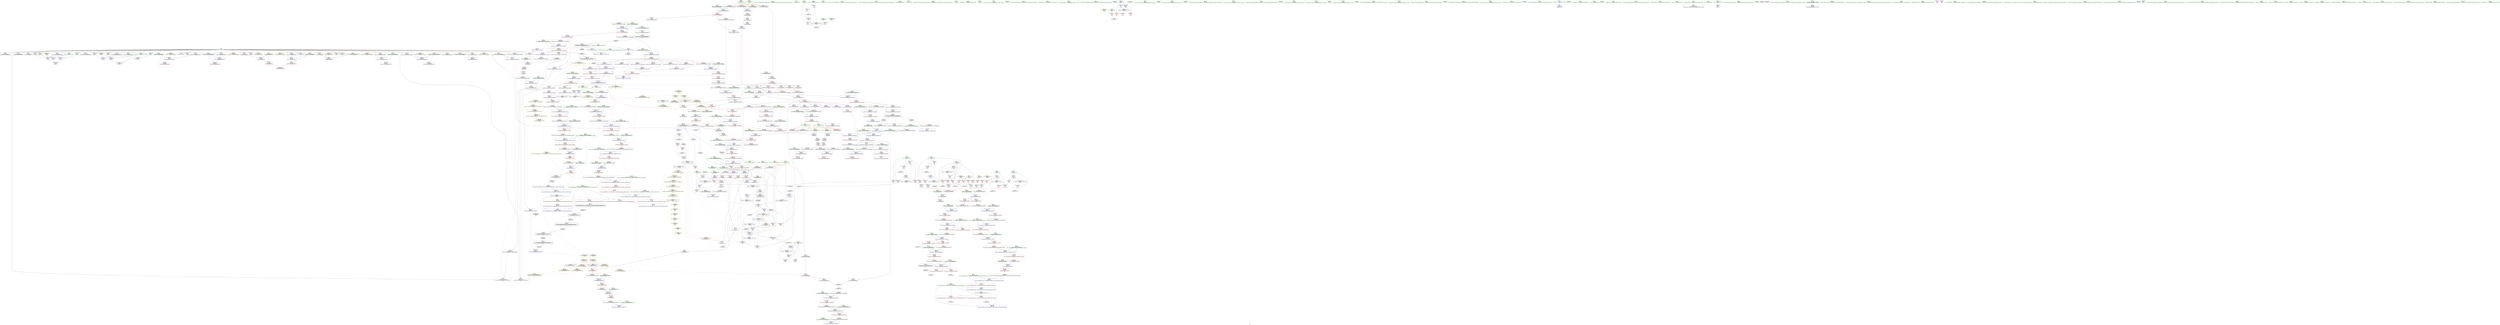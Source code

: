 digraph "SVFG" {
	label="SVFG";

	Node0x5606b311d270 [shape=record,color=grey,label="{NodeID: 0\nNullPtr|{|<s34>60}}"];
	Node0x5606b311d270 -> Node0x5606b316cf50[style=solid];
	Node0x5606b311d270 -> Node0x5606b316d050[style=solid];
	Node0x5606b311d270 -> Node0x5606b316d120[style=solid];
	Node0x5606b311d270 -> Node0x5606b316d1f0[style=solid];
	Node0x5606b311d270 -> Node0x5606b316d2c0[style=solid];
	Node0x5606b311d270 -> Node0x5606b316d390[style=solid];
	Node0x5606b311d270 -> Node0x5606b316d460[style=solid];
	Node0x5606b311d270 -> Node0x5606b316d530[style=solid];
	Node0x5606b311d270 -> Node0x5606b316d600[style=solid];
	Node0x5606b311d270 -> Node0x5606b316d6d0[style=solid];
	Node0x5606b311d270 -> Node0x5606b316d7a0[style=solid];
	Node0x5606b311d270 -> Node0x5606b316d870[style=solid];
	Node0x5606b311d270 -> Node0x5606b3167670[style=solid];
	Node0x5606b311d270 -> Node0x5606b3167740[style=solid];
	Node0x5606b311d270 -> Node0x5606b3167810[style=solid];
	Node0x5606b311d270 -> Node0x5606b31678e0[style=solid];
	Node0x5606b311d270 -> Node0x5606b31679b0[style=solid];
	Node0x5606b311d270 -> Node0x5606b3167a80[style=solid];
	Node0x5606b311d270 -> Node0x5606b3167b50[style=solid];
	Node0x5606b311d270 -> Node0x5606b3167c20[style=solid];
	Node0x5606b311d270 -> Node0x5606b3167cf0[style=solid];
	Node0x5606b311d270 -> Node0x5606b3167dc0[style=solid];
	Node0x5606b311d270 -> Node0x5606b3167e90[style=solid];
	Node0x5606b311d270 -> Node0x5606b3167f60[style=solid];
	Node0x5606b311d270 -> Node0x5606b3168030[style=solid];
	Node0x5606b311d270 -> Node0x5606b3168100[style=solid];
	Node0x5606b311d270 -> Node0x5606b31681d0[style=solid];
	Node0x5606b311d270 -> Node0x5606b31682a0[style=solid];
	Node0x5606b311d270 -> Node0x5606b3170650[style=solid];
	Node0x5606b311d270 -> Node0x5606b31839e0[style=solid];
	Node0x5606b311d270 -> Node0x5606b3183ab0[style=solid];
	Node0x5606b311d270 -> Node0x5606b3183b80[style=solid];
	Node0x5606b311d270 -> Node0x5606b3198c60[style=solid];
	Node0x5606b311d270 -> Node0x5606b319b280[style=solid];
	Node0x5606b311d270:s34 -> Node0x5606b322d310[style=solid,color=red];
	Node0x5606b31709c0 [shape=record,color=blue,label="{NodeID: 443\n68\<--97\nref.tmp6\<--\nmain\n|{|<s1>11}}"];
	Node0x5606b31709c0 -> Node0x5606b31ccc00[style=dashed];
	Node0x5606b31709c0:s1 -> Node0x5606b31d66e0[style=dashed,color=red];
	Node0x5606b322d920 [shape=record,color=black,label="{NodeID: 1384\n1004 = PHI(449, )\n1st arg _ZSt8_DestroyIPiiEvT_S1_RSaIT0_E }"];
	Node0x5606b322d920 -> Node0x5606b3186690[style=solid];
	Node0x5606b3173f10 [shape=record,color=purple,label="{NodeID: 277\n575\<--568\n_M_impl3\<--this1\n_ZNSt12_Vector_baseIiSaIiEED2Ev\n}"];
	Node0x5606b3164820 [shape=record,color=green,label="{NodeID: 111\n666\<--667\nthis.addr\<--this.addr_field_insensitive\n_ZNSaIiEC2ERKS_\n}"];
	Node0x5606b3164820 -> Node0x5606b316dd50[style=solid];
	Node0x5606b3164820 -> Node0x5606b3184130[style=solid];
	Node0x5606b31860e0 [shape=record,color=blue,label="{NodeID: 554\n963\<--960\n__a.addr\<--__a\n_ZNSt16allocator_traitsISaIiEE10deallocateERS0_Pim\n}"];
	Node0x5606b31860e0 -> Node0x5606b316fd00[style=dashed];
	Node0x5606b316dc80 [shape=record,color=red,label="{NodeID: 388\n659\<--656\nthis1\<--this.addr\n_ZNSt12_Vector_baseIiSaIiEE12_Vector_implD2Ev\n}"];
	Node0x5606b316dc80 -> Node0x5606b3171c60[style=solid];
	Node0x5606b3227ca0 [shape=record,color=black,label="{NodeID: 1329\n1022 = PHI(1015, )\n0th arg _ZSt8_DestroyIPiEvT_S1_ }"];
	Node0x5606b3227ca0 -> Node0x5606b3186830[style=solid];
	Node0x5606b3168f00 [shape=record,color=black,label="{NodeID: 222\n376\<--391\n_ZNSt6vectorIiSaIiEEixEm_ret\<--add.ptr\n_ZNSt6vectorIiSaIiEEixEm\n|{<s0>15|<s1>16|<s2>20|<s3>22|<s4>24}}"];
	Node0x5606b3168f00:s0 -> Node0x5606b322aa10[style=solid,color=blue];
	Node0x5606b3168f00:s1 -> Node0x5606b322a2a0[style=solid,color=blue];
	Node0x5606b3168f00:s2 -> Node0x5606b322ac70[style=solid,color=blue];
	Node0x5606b3168f00:s3 -> Node0x5606b322ae90[style=solid,color=blue];
	Node0x5606b3168f00:s4 -> Node0x5606b322b0e0[style=solid,color=blue];
	Node0x5606b31652f0 [shape=record,color=green,label="{NodeID: 56\n262\<--263\n_ZStlsISt11char_traitsIcEERSt13basic_ostreamIcT_ES5_PKc\<--_ZStlsISt11char_traitsIcEERSt13basic_ostreamIcT_ES5_PKc_field_insensitive\n}"];
	Node0x5606b3199c00 [shape=record,color=grey,label="{NodeID: 831\n248 = Binary(246, 247, )\n}"];
	Node0x5606b3199c00 -> Node0x5606b3181bd0[style=solid];
	Node0x5606b3183430 [shape=record,color=blue,label="{NodeID: 499\n537\<--532\n__value.addr\<--__value\n_ZNSt6vectorIiSaIiEE18_M_fill_initializeEmRKi\n}"];
	Node0x5606b3183430 -> Node0x5606b3178de0[style=dashed];
	Node0x5606b3176c90 [shape=record,color=red,label="{NodeID: 333\n243\<--90\n\<--i50\nmain\n}"];
	Node0x5606b3176c90 -> Node0x5606b3168a20[style=solid];
	Node0x5606b316c400 [shape=record,color=green,label="{NodeID: 167\n986\<--987\n__p.addr\<--__p.addr_field_insensitive\n_ZN9__gnu_cxx13new_allocatorIiE10deallocateEPim\n}"];
	Node0x5606b316c400 -> Node0x5606b3170040[style=solid];
	Node0x5606b316c400 -> Node0x5606b3186420[style=solid];
	Node0x5606b31609f0 [shape=record,color=green,label="{NodeID: 1\n7\<--1\n__dso_handle\<--dummyObj\nGlob }"];
	Node0x5606b3170a90 [shape=record,color=blue,label="{NodeID: 444\n72\<--97\ni\<--\nmain\n}"];
	Node0x5606b3170a90 -> Node0x5606b3175b80[style=dashed];
	Node0x5606b3170a90 -> Node0x5606b3175c50[style=dashed];
	Node0x5606b3170a90 -> Node0x5606b3170ea0[style=dashed];
	Node0x5606b3170a90 -> Node0x5606b31cd100[style=dashed];
	Node0x5606b322da60 [shape=record,color=black,label="{NodeID: 1385\n1005 = PHI(451, )\n2nd arg _ZSt8_DestroyIPiiEvT_S1_RSaIT0_E }"];
	Node0x5606b322da60 -> Node0x5606b3186760[style=solid];
	Node0x5606b3173fe0 [shape=record,color=purple,label="{NodeID: 278\n576\<--568\n_M_start4\<--this1\n_ZNSt12_Vector_baseIiSaIiEED2Ev\n}"];
	Node0x5606b3173fe0 -> Node0x5606b31792c0[style=solid];
	Node0x5606b31648f0 [shape=record,color=green,label="{NodeID: 112\n668\<--669\n__a.addr\<--__a.addr_field_insensitive\n_ZNSaIiEC2ERKS_\n}"];
	Node0x5606b31648f0 -> Node0x5606b316de20[style=solid];
	Node0x5606b31648f0 -> Node0x5606b3184200[style=solid];
	Node0x5606b31db0e0 [shape=record,color=yellow,style=double,label="{NodeID: 1053\n73V_1 = ENCHI(MR_73V_0)\npts\{570000 670000 \}\nFun[_ZNSt6vectorIiSaIiEEixEm]}"];
	Node0x5606b31db0e0 -> Node0x5606b3177cd0[style=dashed];
	Node0x5606b31861b0 [shape=record,color=blue,label="{NodeID: 555\n965\<--961\n__p.addr\<--__p\n_ZNSt16allocator_traitsISaIiEE10deallocateERS0_Pim\n}"];
	Node0x5606b31861b0 -> Node0x5606b316fdd0[style=dashed];
	Node0x5606b316dd50 [shape=record,color=red,label="{NodeID: 389\n672\<--666\nthis1\<--this.addr\n_ZNSaIiEC2ERKS_\n}"];
	Node0x5606b316dd50 -> Node0x5606b3171d30[style=solid];
	Node0x5606b3227db0 [shape=record,color=black,label="{NodeID: 1330\n1023 = PHI(1016, )\n1st arg _ZSt8_DestroyIPiEvT_S1_ }"];
	Node0x5606b3227db0 -> Node0x5606b3186900[style=solid];
	Node0x5606b3168fd0 [shape=record,color=black,label="{NodeID: 223\n393\<--416\n_ZSt3maxIiERKT_S2_S2__ret\<--\n_ZSt3maxIiERKT_S2_S2_\n|{<s0>21|<s1>23|<s2>25}}"];
	Node0x5606b3168fd0:s0 -> Node0x5606b322ad80[style=solid,color=blue];
	Node0x5606b3168fd0:s1 -> Node0x5606b322afa0[style=solid,color=blue];
	Node0x5606b3168fd0:s2 -> Node0x5606b322b220[style=solid,color=blue];
	Node0x5606b31653f0 [shape=record,color=green,label="{NodeID: 57\n266\<--267\n_ZNSolsEi\<--_ZNSolsEi_field_insensitive\n}"];
	Node0x5606b3199d80 [shape=record,color=grey,label="{NodeID: 832\n905 = Binary(904, 906, )\n}"];
	Node0x5606b3199d80 -> Node0x5606b3185c00[style=solid];
	Node0x5606b3183500 [shape=record,color=blue,label="{NodeID: 500\n556\<--551\n_M_finish\<--call2\n_ZNSt6vectorIiSaIiEE18_M_fill_initializeEmRKi\n|{<s0>38}}"];
	Node0x5606b3183500:s0 -> Node0x5606b31e9a60[style=dashed,color=blue];
	Node0x5606b3176d60 [shape=record,color=red,label="{NodeID: 334\n256\<--90\n\<--i50\nmain\n}"];
	Node0x5606b3176d60 -> Node0x5606b3199f00[style=solid];
	Node0x5606b31e9900 [shape=record,color=yellow,style=double,label="{NodeID: 1275\n48V_2 = CSCHI(MR_48V_1)\npts\{758 \}\nCS[]|{<s0>8|<s1>11}}"];
	Node0x5606b31e9900:s0 -> Node0x5606b31e9b70[style=dashed,color=blue];
	Node0x5606b31e9900:s1 -> Node0x5606b31c2700[style=dashed,color=blue];
	Node0x5606b316c4d0 [shape=record,color=green,label="{NodeID: 168\n988\<--989\n.addr\<--.addr_field_insensitive\n_ZN9__gnu_cxx13new_allocatorIiE10deallocateEPim\n}"];
	Node0x5606b316c4d0 -> Node0x5606b31864f0[style=solid];
	Node0x5606b3160a80 [shape=record,color=green,label="{NodeID: 2\n8\<--1\n_ZSt3cin\<--dummyObj\nGlob }"];
	Node0x5606b31d4950 [shape=record,color=yellow,style=double,label="{NodeID: 943\n92V_1 = ENCHI(MR_92V_0)\npts\{79 93 \}\nFun[_ZSt3maxIiERKT_S2_S2_]}"];
	Node0x5606b31d4950 -> Node0x5606b31781b0[style=dashed];
	Node0x5606b3170b60 [shape=record,color=blue,label="{NodeID: 445\n74\<--138\npi\<--dec\nmain\n}"];
	Node0x5606b3170b60 -> Node0x5606b3175d20[style=dashed];
	Node0x5606b3170b60 -> Node0x5606b3175df0[style=dashed];
	Node0x5606b3170b60 -> Node0x5606b3170b60[style=dashed];
	Node0x5606b3170b60 -> Node0x5606b31cd600[style=dashed];
	Node0x5606b322dba0 [shape=record,color=black,label="{NodeID: 1386\n488 = PHI(334, )\n0th arg _ZNSt12_Vector_baseIiSaIiEEC2EmRKS0_ }"];
	Node0x5606b322dba0 -> Node0x5606b3182e80[style=solid];
	Node0x5606b31740b0 [shape=record,color=purple,label="{NodeID: 279\n586\<--568\n_M_impl5\<--this1\n_ZNSt12_Vector_baseIiSaIiEED2Ev\n|{<s0>52}}"];
	Node0x5606b31740b0:s0 -> Node0x5606b3227700[style=solid,color=red];
	Node0x5606b31649c0 [shape=record,color=green,label="{NodeID: 113\n677\<--678\n_ZN9__gnu_cxx13new_allocatorIiEC2ERKS1_\<--_ZN9__gnu_cxx13new_allocatorIiEC2ERKS1__field_insensitive\n}"];
	Node0x5606b31db1f0 [shape=record,color=yellow,style=double,label="{NodeID: 1054\n48V_1 = ENCHI(MR_48V_0)\npts\{758 \}\nFun[_ZSt6fill_nIPimiET_S1_T0_RKT1_]|{<s0>68}}"];
	Node0x5606b31db1f0:s0 -> Node0x5606b31bfa00[style=dashed,color=red];
	Node0x5606b3186280 [shape=record,color=blue,label="{NodeID: 556\n967\<--962\n__n.addr\<--__n\n_ZNSt16allocator_traitsISaIiEE10deallocateERS0_Pim\n}"];
	Node0x5606b3186280 -> Node0x5606b316fea0[style=dashed];
	Node0x5606b316de20 [shape=record,color=red,label="{NodeID: 390\n674\<--668\n\<--__a.addr\n_ZNSaIiEC2ERKS_\n}"];
	Node0x5606b316de20 -> Node0x5606b3171e00[style=solid];
	Node0x5606b3227ec0 [shape=record,color=black,label="{NodeID: 1331\n433 = PHI(66, 66, 56, 56, )\n0th arg _ZNSt6vectorIiSaIiEED2Ev }"];
	Node0x5606b3227ec0 -> Node0x5606b3182a70[style=solid];
	Node0x5606b31690a0 [shape=record,color=black,label="{NodeID: 224\n442\<--441\n\<--this1\n_ZNSt6vectorIiSaIiEED2Ev\n}"];
	Node0x5606b31690a0 -> Node0x5606b3173480[style=solid];
	Node0x5606b31690a0 -> Node0x5606b3173550[style=solid];
	Node0x5606b31654f0 [shape=record,color=green,label="{NodeID: 58\n274\<--275\n_ZStlsISt11char_traitsIcEERSt13basic_ostreamIcT_ES5_c\<--_ZStlsISt11char_traitsIcEERSt13basic_ostreamIcT_ES5_c_field_insensitive\n}"];
	Node0x5606b3199f00 [shape=record,color=grey,label="{NodeID: 833\n257 = Binary(256, 102, )\n}"];
	Node0x5606b3199f00 -> Node0x5606b3181d70[style=solid];
	Node0x5606b31835d0 [shape=record,color=blue,label="{NodeID: 501\n561\<--560\nthis.addr\<--this\n_ZNSt12_Vector_baseIiSaIiEED2Ev\n}"];
	Node0x5606b31835d0 -> Node0x5606b3178f80[style=dashed];
	Node0x5606b3176e30 [shape=record,color=red,label="{NodeID: 335\n149\<--146\n\<--call20\nmain\n}"];
	Node0x5606b3176e30 -> Node0x5606b319a080[style=solid];
	Node0x5606b31e9a60 [shape=record,color=yellow,style=double,label="{NodeID: 1276\n75V_3 = CSCHI(MR_75V_2)\npts\{570001 670001 \}\nCS[]|{<s0>8|<s1>11}}"];
	Node0x5606b31e9a60:s0 -> Node0x5606b31e9db0[style=dashed,color=blue];
	Node0x5606b31e9a60:s1 -> Node0x5606b31ea0d0[style=dashed,color=blue];
	Node0x5606b316c5a0 [shape=record,color=green,label="{NodeID: 169\n997\<--998\n_ZdlPv\<--_ZdlPv_field_insensitive\n}"];
	Node0x5606b3160d30 [shape=record,color=green,label="{NodeID: 3\n9\<--1\n_ZSt4cout\<--dummyObj\nGlob }"];
	Node0x5606b31d4a30 [shape=record,color=yellow,style=double,label="{NodeID: 944\n94V_1 = ENCHI(MR_94V_0)\npts\{87 95 758 \}\nFun[_ZSt3maxIiERKT_S2_S2_]}"];
	Node0x5606b31d4a30 -> Node0x5606b3178280[style=dashed];
	Node0x5606b3170c30 [shape=record,color=blue,label="{NodeID: 446\n76\<--142\nbi\<--dec18\nmain\n}"];
	Node0x5606b3170c30 -> Node0x5606b3175ec0[style=dashed];
	Node0x5606b3170c30 -> Node0x5606b3175f90[style=dashed];
	Node0x5606b3170c30 -> Node0x5606b3170c30[style=dashed];
	Node0x5606b3170c30 -> Node0x5606b31b9200[style=dashed];
	Node0x5606b322dce0 [shape=record,color=black,label="{NodeID: 1387\n489 = PHI(335, )\n1st arg _ZNSt12_Vector_baseIiSaIiEEC2EmRKS0_ }"];
	Node0x5606b322dce0 -> Node0x5606b3182f50[style=solid];
	Node0x5606b3174180 [shape=record,color=purple,label="{NodeID: 280\n594\<--568\n_M_impl6\<--this1\n_ZNSt12_Vector_baseIiSaIiEED2Ev\n|{<s0>53}}"];
	Node0x5606b3174180:s0 -> Node0x5606b3227700[style=solid,color=red];
	Node0x5606b3169690 [shape=record,color=green,label="{NodeID: 114\n683\<--684\nthis.addr\<--this.addr_field_insensitive\n_ZN9__gnu_cxx13new_allocatorIiEC2ERKS1_\n}"];
	Node0x5606b3169690 -> Node0x5606b316def0[style=solid];
	Node0x5606b3169690 -> Node0x5606b31842d0[style=solid];
	Node0x5606b3186350 [shape=record,color=blue,label="{NodeID: 557\n984\<--981\nthis.addr\<--this\n_ZN9__gnu_cxx13new_allocatorIiE10deallocateEPim\n}"];
	Node0x5606b3186350 -> Node0x5606b316ff70[style=dashed];
	Node0x5606b316def0 [shape=record,color=red,label="{NodeID: 391\n689\<--683\nthis1\<--this.addr\n_ZN9__gnu_cxx13new_allocatorIiEC2ERKS1_\n}"];
	Node0x5606b32280c0 [shape=record,color=black,label="{NodeID: 1332\n530 = PHI(333, )\n0th arg _ZNSt6vectorIiSaIiEE18_M_fill_initializeEmRKi }"];
	Node0x5606b32280c0 -> Node0x5606b3183290[style=solid];
	Node0x5606b3169170 [shape=record,color=black,label="{NodeID: 225\n446\<--441\n\<--this1\n_ZNSt6vectorIiSaIiEED2Ev\n}"];
	Node0x5606b3169170 -> Node0x5606b3173620[style=solid];
	Node0x5606b3169170 -> Node0x5606b31736f0[style=solid];
	Node0x5606b31655f0 [shape=record,color=green,label="{NodeID: 59\n279\<--280\n_ZSt4endlIcSt11char_traitsIcEERSt13basic_ostreamIT_T0_ES6_\<--_ZSt4endlIcSt11char_traitsIcEERSt13basic_ostreamIT_T0_ES6__field_insensitive\n}"];
	Node0x5606b319a080 [shape=record,color=grey,label="{NodeID: 834\n150 = Binary(149, 102, )\n}"];
	Node0x5606b319a080 -> Node0x5606b3170d00[style=solid];
	Node0x5606b31836a0 [shape=record,color=blue,label="{NodeID: 502\n563\<--590\nexn.slot\<--\n_ZNSt12_Vector_baseIiSaIiEED2Ev\n}"];
	Node0x5606b31836a0 -> Node0x5606b3179050[style=dashed];
	Node0x5606b3176f00 [shape=record,color=red,label="{NodeID: 336\n155\<--154\n\<--call22\nmain\n}"];
	Node0x5606b3176f00 -> Node0x5606b319a200[style=solid];
	Node0x5606b31e9b70 [shape=record,color=yellow,style=double,label="{NodeID: 1277\n48V_3 = CSCHI(MR_48V_2)\npts\{758 \}\nCS[]|{<s0>11}}"];
	Node0x5606b31e9b70:s0 -> Node0x5606b31d6dc0[style=dashed,color=red];
	Node0x5606b316c6a0 [shape=record,color=green,label="{NodeID: 170\n1006\<--1007\n__first.addr\<--__first.addr_field_insensitive\n_ZSt8_DestroyIPiiEvT_S1_RSaIT0_E\n}"];
	Node0x5606b316c6a0 -> Node0x5606b3170110[style=solid];
	Node0x5606b316c6a0 -> Node0x5606b31865c0[style=solid];
	Node0x5606b3160dc0 [shape=record,color=green,label="{NodeID: 4\n10\<--1\n.str\<--dummyObj\nGlob }"];
	Node0x5606b3170d00 [shape=record,color=blue,label="{NodeID: 447\n146\<--150\ncall20\<--inc\nmain\n}"];
	Node0x5606b3170d00 -> Node0x5606b3176f00[style=dashed];
	Node0x5606b3170d00 -> Node0x5606b3170dd0[style=dashed];
	Node0x5606b322de20 [shape=record,color=black,label="{NodeID: 1388\n490 = PHI(336, )\n2nd arg _ZNSt12_Vector_baseIiSaIiEEC2EmRKS0_ }"];
	Node0x5606b322de20 -> Node0x5606b3183020[style=solid];
	Node0x5606b3174250 [shape=record,color=purple,label="{NodeID: 281\n615\<--609\n_M_start\<--this1\n_ZNSt12_Vector_baseIiSaIiEE12_Vector_implC2ERKS0_\n}"];
	Node0x5606b3174250 -> Node0x5606b31839e0[style=solid];
	Node0x5606b3169720 [shape=record,color=green,label="{NodeID: 115\n685\<--686\n.addr\<--.addr_field_insensitive\n_ZN9__gnu_cxx13new_allocatorIiEC2ERKS1_\n}"];
	Node0x5606b3169720 -> Node0x5606b31843a0[style=solid];
	Node0x5606b3186420 [shape=record,color=blue,label="{NodeID: 558\n986\<--982\n__p.addr\<--__p\n_ZN9__gnu_cxx13new_allocatorIiE10deallocateEPim\n}"];
	Node0x5606b3186420 -> Node0x5606b3170040[style=dashed];
	Node0x5606b316dfc0 [shape=record,color=red,label="{NodeID: 392\n700\<--694\nthis1\<--this.addr\n_ZNSt12_Vector_baseIiSaIiEE11_M_allocateEm\n}"];
	Node0x5606b316dfc0 -> Node0x5606b3174ce0[style=solid];
	Node0x5606b32281d0 [shape=record,color=black,label="{NodeID: 1333\n531 = PHI(340, )\n1st arg _ZNSt6vectorIiSaIiEE18_M_fill_initializeEmRKi }"];
	Node0x5606b32281d0 -> Node0x5606b3183360[style=solid];
	Node0x5606b3169240 [shape=record,color=black,label="{NodeID: 226\n450\<--441\n\<--this1\n_ZNSt6vectorIiSaIiEED2Ev\n|{<s0>41}}"];
	Node0x5606b3169240:s0 -> Node0x5606b322cd80[style=solid,color=red];
	Node0x5606b31656f0 [shape=record,color=green,label="{NodeID: 60\n281\<--282\n_ZNSolsEPFRSoS_E\<--_ZNSolsEPFRSoS_E_field_insensitive\n}"];
	Node0x5606b319a200 [shape=record,color=grey,label="{NodeID: 835\n156 = Binary(155, 102, )\n}"];
	Node0x5606b319a200 -> Node0x5606b3170dd0[style=solid];
	Node0x5606b3183770 [shape=record,color=blue,label="{NodeID: 503\n565\<--592\nehselector.slot\<--\n_ZNSt12_Vector_baseIiSaIiEED2Ev\n}"];
	Node0x5606b3176fd0 [shape=record,color=red,label="{NodeID: 337\n199\<--196\n\<--call32\nmain\n}"];
	Node0x5606b3176fd0 -> Node0x5606b31715f0[style=solid];
	Node0x5606b31e9cd0 [shape=record,color=yellow,style=double,label="{NodeID: 1278\n50V_3 = CSCHI(MR_50V_2)\npts\{570000 \}\nCS[]|{|<s1>15|<s2>20|<s3>34|<s4>35}}"];
	Node0x5606b31e9cd0 -> Node0x5606b31d2220[style=dashed];
	Node0x5606b31e9cd0:s1 -> Node0x5606b31db0e0[style=dashed,color=red];
	Node0x5606b31e9cd0:s2 -> Node0x5606b31db0e0[style=dashed,color=red];
	Node0x5606b31e9cd0:s3 -> Node0x5606b31dbe70[style=dashed,color=red];
	Node0x5606b31e9cd0:s4 -> Node0x5606b31dbe70[style=dashed,color=red];
	Node0x5606b316c770 [shape=record,color=green,label="{NodeID: 171\n1008\<--1009\n__last.addr\<--__last.addr_field_insensitive\n_ZSt8_DestroyIPiiEvT_S1_RSaIT0_E\n}"];
	Node0x5606b316c770 -> Node0x5606b31701e0[style=solid];
	Node0x5606b316c770 -> Node0x5606b3186690[style=solid];
	Node0x5606b3160e50 [shape=record,color=green,label="{NodeID: 5\n12\<--1\n.str.1\<--dummyObj\nGlob }"];
	Node0x5606b3170dd0 [shape=record,color=blue,label="{NodeID: 448\n154\<--156\ncall22\<--inc23\nmain\n}"];
	Node0x5606b3170dd0 -> Node0x5606b31c2700[style=dashed];
	Node0x5606b322df60 [shape=record,color=black,label="{NodeID: 1389\n623 = PHI(504, )\n0th arg _ZNSt12_Vector_baseIiSaIiEE17_M_create_storageEm }"];
	Node0x5606b322df60 -> Node0x5606b3183c50[style=solid];
	Node0x5606b3174320 [shape=record,color=purple,label="{NodeID: 282\n617\<--609\n_M_finish\<--this1\n_ZNSt12_Vector_baseIiSaIiEE12_Vector_implC2ERKS0_\n}"];
	Node0x5606b3174320 -> Node0x5606b3183ab0[style=solid];
	Node0x5606b31697f0 [shape=record,color=green,label="{NodeID: 116\n694\<--695\nthis.addr\<--this.addr_field_insensitive\n_ZNSt12_Vector_baseIiSaIiEE11_M_allocateEm\n}"];
	Node0x5606b31697f0 -> Node0x5606b316dfc0[style=solid];
	Node0x5606b31697f0 -> Node0x5606b3184470[style=solid];
	Node0x5606b31864f0 [shape=record,color=blue,label="{NodeID: 559\n988\<--983\n.addr\<--\n_ZN9__gnu_cxx13new_allocatorIiE10deallocateEPim\n}"];
	Node0x5606b316e090 [shape=record,color=red,label="{NodeID: 393\n701\<--696\n\<--__n.addr\n_ZNSt12_Vector_baseIiSaIiEE11_M_allocateEm\n}"];
	Node0x5606b316e090 -> Node0x5606b319b400[style=solid];
	Node0x5606b32282e0 [shape=record,color=black,label="{NodeID: 1334\n532 = PHI(341, )\n2nd arg _ZNSt6vectorIiSaIiEE18_M_fill_initializeEmRKi }"];
	Node0x5606b32282e0 -> Node0x5606b3183430[style=solid];
	Node0x5606b3169310 [shape=record,color=black,label="{NodeID: 227\n457\<--441\n\<--this1\n_ZNSt6vectorIiSaIiEED2Ev\n|{<s0>43}}"];
	Node0x5606b3169310:s0 -> Node0x5606b3225fd0[style=solid,color=red];
	Node0x5606b31657f0 [shape=record,color=green,label="{NodeID: 61\n303\<--304\nthis.addr\<--this.addr_field_insensitive\n_ZNSaIiEC2Ev\n}"];
	Node0x5606b31657f0 -> Node0x5606b31773e0[style=solid];
	Node0x5606b31657f0 -> Node0x5606b3181f10[style=solid];
	Node0x5606b319a380 [shape=record,color=grey,label="{NodeID: 836\n160 = Binary(159, 102, )\n}"];
	Node0x5606b319a380 -> Node0x5606b3170ea0[style=solid];
	Node0x5606b3183840 [shape=record,color=blue,label="{NodeID: 504\n603\<--601\nthis.addr\<--this\n_ZNSt12_Vector_baseIiSaIiEE12_Vector_implC2ERKS0_\n}"];
	Node0x5606b3183840 -> Node0x5606b3179390[style=dashed];
	Node0x5606b31770a0 [shape=record,color=red,label="{NodeID: 338\n216\<--215\n\<--call41\nmain\n}"];
	Node0x5606b31770a0 -> Node0x5606b3199180[style=solid];
	Node0x5606b31e9db0 [shape=record,color=yellow,style=double,label="{NodeID: 1279\n54V_3 = CSCHI(MR_54V_2)\npts\{570001 570002 \}\nCS[]|{|<s1>34|<s2>34|<s3>35|<s4>35}}"];
	Node0x5606b31e9db0 -> Node0x5606b31d2c20[style=dashed];
	Node0x5606b31e9db0:s1 -> Node0x5606b31dbf80[style=dashed,color=red];
	Node0x5606b31e9db0:s2 -> Node0x5606b31dc090[style=dashed,color=red];
	Node0x5606b31e9db0:s3 -> Node0x5606b31dbf80[style=dashed,color=red];
	Node0x5606b31e9db0:s4 -> Node0x5606b31dc090[style=dashed,color=red];
	Node0x5606b316c840 [shape=record,color=green,label="{NodeID: 172\n1010\<--1011\n.addr\<--.addr_field_insensitive\n_ZSt8_DestroyIPiiEvT_S1_RSaIT0_E\n}"];
	Node0x5606b316c840 -> Node0x5606b3186760[style=solid];
	Node0x5606b3160ee0 [shape=record,color=green,label="{NodeID: 6\n15\<--1\n\<--dummyObj\nCan only get source location for instruction, argument, global var or function.}"];
	Node0x5606b3170ea0 [shape=record,color=blue,label="{NodeID: 449\n72\<--160\ni\<--inc24\nmain\n}"];
	Node0x5606b3170ea0 -> Node0x5606b3175b80[style=dashed];
	Node0x5606b3170ea0 -> Node0x5606b3175c50[style=dashed];
	Node0x5606b3170ea0 -> Node0x5606b3170ea0[style=dashed];
	Node0x5606b3170ea0 -> Node0x5606b31cd100[style=dashed];
	Node0x5606b322e0a0 [shape=record,color=black,label="{NodeID: 1390\n624 = PHI(510, )\n1st arg _ZNSt12_Vector_baseIiSaIiEE17_M_create_storageEm }"];
	Node0x5606b322e0a0 -> Node0x5606b3183d20[style=solid];
	Node0x5606b31743f0 [shape=record,color=purple,label="{NodeID: 283\n619\<--609\n_M_end_of_storage\<--this1\n_ZNSt12_Vector_baseIiSaIiEE12_Vector_implC2ERKS0_\n}"];
	Node0x5606b31743f0 -> Node0x5606b3183b80[style=solid];
	Node0x5606b31698c0 [shape=record,color=green,label="{NodeID: 117\n696\<--697\n__n.addr\<--__n.addr_field_insensitive\n_ZNSt12_Vector_baseIiSaIiEE11_M_allocateEm\n}"];
	Node0x5606b31698c0 -> Node0x5606b316e090[style=solid];
	Node0x5606b31698c0 -> Node0x5606b316e160[style=solid];
	Node0x5606b31698c0 -> Node0x5606b3184540[style=solid];
	Node0x5606b31db5a0 [shape=record,color=yellow,style=double,label="{NodeID: 1058\n71V_1 = ENCHI(MR_71V_0)\npts\{59 69 \}\nFun[_ZSt6fill_nIPimiET_S1_T0_RKT1_]|{<s0>68}}"];
	Node0x5606b31db5a0:s0 -> Node0x5606b31d44c0[style=dashed,color=red];
	Node0x5606b31865c0 [shape=record,color=blue,label="{NodeID: 560\n1006\<--1003\n__first.addr\<--__first\n_ZSt8_DestroyIPiiEvT_S1_RSaIT0_E\n}"];
	Node0x5606b31865c0 -> Node0x5606b3170110[style=dashed];
	Node0x5606b316e160 [shape=record,color=red,label="{NodeID: 394\n707\<--696\n\<--__n.addr\n_ZNSt12_Vector_baseIiSaIiEE11_M_allocateEm\n|{<s0>59}}"];
	Node0x5606b316e160:s0 -> Node0x5606b32255d0[style=solid,color=red];
	Node0x5606b3229d70 [shape=record,color=black,label="{NodeID: 1335\n98 = PHI()\n}"];
	Node0x5606b31693e0 [shape=record,color=black,label="{NodeID: 228\n465\<--441\n\<--this1\n_ZNSt6vectorIiSaIiEED2Ev\n|{<s0>44}}"];
	Node0x5606b31693e0:s0 -> Node0x5606b3225fd0[style=solid,color=red];
	Node0x5606b31658c0 [shape=record,color=green,label="{NodeID: 62\n309\<--310\n_ZN9__gnu_cxx13new_allocatorIiEC2Ev\<--_ZN9__gnu_cxx13new_allocatorIiEC2Ev_field_insensitive\n}"];
	Node0x5606b319a500 [shape=record,color=grey,label="{NodeID: 837\n756 = Binary(755, 582, )\n}"];
	Node0x5606b3183910 [shape=record,color=blue,label="{NodeID: 505\n605\<--602\n__a.addr\<--__a\n_ZNSt12_Vector_baseIiSaIiEE12_Vector_implC2ERKS0_\n}"];
	Node0x5606b3183910 -> Node0x5606b3179460[style=dashed];
	Node0x5606b3177170 [shape=record,color=red,label="{NodeID: 339\n228\<--227\n\<--call46\nmain\n}"];
	Node0x5606b3177170 -> Node0x5606b31817c0[style=solid];
	Node0x5606b316c910 [shape=record,color=green,label="{NodeID: 173\n1018\<--1019\n_ZSt8_DestroyIPiEvT_S1_\<--_ZSt8_DestroyIPiEvT_S1__field_insensitive\n}"];
	Node0x5606b3161720 [shape=record,color=green,label="{NodeID: 7\n97\<--1\n\<--dummyObj\nCan only get source location for instruction, argument, global var or function.}"];
	Node0x5606b3170f70 [shape=record,color=blue,label="{NodeID: 450\n62\<--164\nexn.slot\<--\nmain\n}"];
	Node0x5606b3170f70 -> Node0x5606b31759e0[style=dashed];
	Node0x5606b322e1e0 [shape=record,color=black,label="{NodeID: 1391\n775 = PHI(546, )\n0th arg _ZSt24__uninitialized_fill_n_aIPimiiET_S1_T0_RKT1_RSaIT2_E }"];
	Node0x5606b322e1e0 -> Node0x5606b3184af0[style=solid];
	Node0x5606b31744c0 [shape=record,color=purple,label="{NodeID: 284\n636\<--631\n_M_impl\<--this1\n_ZNSt12_Vector_baseIiSaIiEE17_M_create_storageEm\n}"];
	Node0x5606b3169990 [shape=record,color=green,label="{NodeID: 118\n709\<--710\n_ZNSt16allocator_traitsISaIiEE8allocateERS0_m\<--_ZNSt16allocator_traitsISaIiEE8allocateERS0_m_field_insensitive\n}"];
	Node0x5606b3186690 [shape=record,color=blue,label="{NodeID: 561\n1008\<--1004\n__last.addr\<--__last\n_ZSt8_DestroyIPiiEvT_S1_RSaIT0_E\n}"];
	Node0x5606b3186690 -> Node0x5606b31701e0[style=dashed];
	Node0x5606b316e230 [shape=record,color=red,label="{NodeID: 395\n724\<--718\n\<--__a.addr\n_ZNSt16allocator_traitsISaIiEE8allocateERS0_m\n}"];
	Node0x5606b316e230 -> Node0x5606b3172070[style=solid];
	Node0x5606b3229e70 [shape=record,color=black,label="{NodeID: 1336\n135 = PHI()\n}"];
	Node0x5606b31694b0 [shape=record,color=black,label="{NodeID: 229\n543\<--542\n\<--this1\n_ZNSt6vectorIiSaIiEE18_M_fill_initializeEmRKi\n}"];
	Node0x5606b31694b0 -> Node0x5606b3173890[style=solid];
	Node0x5606b31694b0 -> Node0x5606b3173960[style=solid];
	Node0x5606b31659c0 [shape=record,color=green,label="{NodeID: 63\n317\<--318\nthis.addr\<--this.addr_field_insensitive\n_ZNSt6vectorIiSaIiEEC2EmRKiRKS0_\n}"];
	Node0x5606b31659c0 -> Node0x5606b31774b0[style=solid];
	Node0x5606b31659c0 -> Node0x5606b3181fe0[style=solid];
	Node0x5606b319a680 [shape=record,color=grey,label="{NodeID: 838\n287 = Binary(286, 102, )\n}"];
	Node0x5606b319a680 -> Node0x5606b3181e40[style=solid];
	Node0x5606b31839e0 [shape=record,color=blue, style = dotted,label="{NodeID: 506\n615\<--3\n_M_start\<--dummyVal\n_ZNSt12_Vector_baseIiSaIiEE12_Vector_implC2ERKS0_\n|{<s0>46}}"];
	Node0x5606b31839e0:s0 -> Node0x5606b31ea980[style=dashed,color=blue];
	Node0x5606b3177240 [shape=record,color=red,label="{NodeID: 340\n246\<--245\n\<--call57\nmain\n}"];
	Node0x5606b3177240 -> Node0x5606b3199c00[style=solid];
	Node0x5606b31e9ff0 [shape=record,color=yellow,style=double,label="{NodeID: 1281\n52V_3 = CSCHI(MR_52V_2)\npts\{670000 \}\nCS[]|{|<s1>16|<s2>19|<s3>22|<s4>24|<s5>33}}"];
	Node0x5606b31e9ff0 -> Node0x5606b31d2720[style=dashed];
	Node0x5606b31e9ff0:s1 -> Node0x5606b31db0e0[style=dashed,color=red];
	Node0x5606b31e9ff0:s2 -> Node0x5606b31dbe70[style=dashed,color=red];
	Node0x5606b31e9ff0:s3 -> Node0x5606b31db0e0[style=dashed,color=red];
	Node0x5606b31e9ff0:s4 -> Node0x5606b31db0e0[style=dashed,color=red];
	Node0x5606b31e9ff0:s5 -> Node0x5606b31dbe70[style=dashed,color=red];
	Node0x5606b316ca10 [shape=record,color=green,label="{NodeID: 174\n1024\<--1025\n__first.addr\<--__first.addr_field_insensitive\n_ZSt8_DestroyIPiEvT_S1_\n}"];
	Node0x5606b316ca10 -> Node0x5606b31702b0[style=solid];
	Node0x5606b316ca10 -> Node0x5606b3186830[style=solid];
	Node0x5606b31617b0 [shape=record,color=green,label="{NodeID: 8\n102\<--1\n\<--dummyObj\nCan only get source location for instruction, argument, global var or function.}"];
	Node0x5606b3171040 [shape=record,color=blue,label="{NodeID: 451\n64\<--166\nehselector.slot\<--\nmain\n}"];
	Node0x5606b3171040 -> Node0x5606b3175ab0[style=dashed];
	Node0x5606b322e320 [shape=record,color=black,label="{NodeID: 1392\n776 = PHI(547, )\n1st arg _ZSt24__uninitialized_fill_n_aIPimiiET_S1_T0_RKT1_RSaIT2_E }"];
	Node0x5606b322e320 -> Node0x5606b3184bc0[style=solid];
	Node0x5606b3174590 [shape=record,color=purple,label="{NodeID: 285\n637\<--631\n_M_start\<--this1\n_ZNSt12_Vector_baseIiSaIiEE17_M_create_storageEm\n}"];
	Node0x5606b3174590 -> Node0x5606b3183df0[style=solid];
	Node0x5606b3169a90 [shape=record,color=green,label="{NodeID: 119\n718\<--719\n__a.addr\<--__a.addr_field_insensitive\n_ZNSt16allocator_traitsISaIiEE8allocateERS0_m\n}"];
	Node0x5606b3169a90 -> Node0x5606b316e230[style=solid];
	Node0x5606b3169a90 -> Node0x5606b3184610[style=solid];
	Node0x5606b3186760 [shape=record,color=blue,label="{NodeID: 562\n1010\<--1005\n.addr\<--\n_ZSt8_DestroyIPiiEvT_S1_RSaIT0_E\n}"];
	Node0x5606b316e300 [shape=record,color=red,label="{NodeID: 396\n726\<--720\n\<--__n.addr\n_ZNSt16allocator_traitsISaIiEE8allocateERS0_m\n|{<s0>60}}"];
	Node0x5606b316e300:s0 -> Node0x5606b322d200[style=solid,color=red];
	Node0x5606b3229fd0 [shape=record,color=black,label="{NodeID: 1337\n108 = PHI()\n}"];
	Node0x5606b3169580 [shape=record,color=black,label="{NodeID: 230\n549\<--542\n\<--this1\n_ZNSt6vectorIiSaIiEE18_M_fill_initializeEmRKi\n|{<s0>49}}"];
	Node0x5606b3169580:s0 -> Node0x5606b322cd80[style=solid,color=red];
	Node0x5606b3165a90 [shape=record,color=green,label="{NodeID: 64\n319\<--320\n__n.addr\<--__n.addr_field_insensitive\n_ZNSt6vectorIiSaIiEEC2EmRKiRKS0_\n}"];
	Node0x5606b3165a90 -> Node0x5606b3177580[style=solid];
	Node0x5606b3165a90 -> Node0x5606b3177650[style=solid];
	Node0x5606b3165a90 -> Node0x5606b31820b0[style=solid];
	Node0x5606b319a800 [shape=record,color=grey,label="{NodeID: 839\n138 = Binary(137, 139, )\n}"];
	Node0x5606b319a800 -> Node0x5606b3170b60[style=solid];
	Node0x5606b3183ab0 [shape=record,color=blue, style = dotted,label="{NodeID: 507\n617\<--3\n_M_finish\<--dummyVal\n_ZNSt12_Vector_baseIiSaIiEE12_Vector_implC2ERKS0_\n|{<s0>46}}"];
	Node0x5606b3183ab0:s0 -> Node0x5606b31ea980[style=dashed,color=blue];
	Node0x5606b3177310 [shape=record,color=red,label="{NodeID: 341\n251\<--250\n\<--call59\nmain\n}"];
	Node0x5606b3177310 -> Node0x5606b3199a80[style=solid];
	Node0x5606b31ea0d0 [shape=record,color=yellow,style=double,label="{NodeID: 1282\n56V_3 = CSCHI(MR_56V_2)\npts\{670001 670002 \}\nCS[]|{|<s1>19|<s2>19|<s3>33|<s4>33}}"];
	Node0x5606b31ea0d0 -> Node0x5606b31d3120[style=dashed];
	Node0x5606b31ea0d0:s1 -> Node0x5606b31dbf80[style=dashed,color=red];
	Node0x5606b31ea0d0:s2 -> Node0x5606b31dc090[style=dashed,color=red];
	Node0x5606b31ea0d0:s3 -> Node0x5606b31dbf80[style=dashed,color=red];
	Node0x5606b31ea0d0:s4 -> Node0x5606b31dc090[style=dashed,color=red];
	Node0x5606b316cae0 [shape=record,color=green,label="{NodeID: 175\n1026\<--1027\n__last.addr\<--__last.addr_field_insensitive\n_ZSt8_DestroyIPiEvT_S1_\n}"];
	Node0x5606b316cae0 -> Node0x5606b3170380[style=solid];
	Node0x5606b316cae0 -> Node0x5606b3186900[style=solid];
	Node0x5606b31618b0 [shape=record,color=green,label="{NodeID: 9\n139\<--1\n\<--dummyObj\nCan only get source location for instruction, argument, global var or function.}"];
	Node0x5606b3171110 [shape=record,color=blue,label="{NodeID: 452\n62\<--171\nexn.slot\<--\nmain\n}"];
	Node0x5606b3171110 -> Node0x5606b31759e0[style=dashed];
	Node0x5606b322e460 [shape=record,color=black,label="{NodeID: 1393\n777 = PHI(548, )\n2nd arg _ZSt24__uninitialized_fill_n_aIPimiiET_S1_T0_RKT1_RSaIT2_E }"];
	Node0x5606b322e460 -> Node0x5606b3184c90[style=solid];
	Node0x5606b3174660 [shape=record,color=purple,label="{NodeID: 286\n639\<--631\n_M_impl2\<--this1\n_ZNSt12_Vector_baseIiSaIiEE17_M_create_storageEm\n}"];
	Node0x5606b3169b60 [shape=record,color=green,label="{NodeID: 120\n720\<--721\n__n.addr\<--__n.addr_field_insensitive\n_ZNSt16allocator_traitsISaIiEE8allocateERS0_m\n}"];
	Node0x5606b3169b60 -> Node0x5606b316e300[style=solid];
	Node0x5606b3169b60 -> Node0x5606b31846e0[style=solid];
	Node0x5606b3186830 [shape=record,color=blue,label="{NodeID: 563\n1024\<--1022\n__first.addr\<--__first\n_ZSt8_DestroyIPiEvT_S1_\n}"];
	Node0x5606b3186830 -> Node0x5606b31702b0[style=dashed];
	Node0x5606b316e3d0 [shape=record,color=red,label="{NodeID: 397\n744\<--735\nthis1\<--this.addr\n_ZN9__gnu_cxx13new_allocatorIiE8allocateEmPKv\n|{<s0>61}}"];
	Node0x5606b316e3d0:s0 -> Node0x5606b3227b90[style=solid,color=red];
	Node0x5606b322a0d0 [shape=record,color=black,label="{NodeID: 1338\n109 = PHI()\n}"];
	Node0x5606b3171960 [shape=record,color=black,label="{NodeID: 231\n554\<--542\n\<--this1\n_ZNSt6vectorIiSaIiEE18_M_fill_initializeEmRKi\n}"];
	Node0x5606b3171960 -> Node0x5606b3173a30[style=solid];
	Node0x5606b3171960 -> Node0x5606b3173b00[style=solid];
	Node0x5606b3165b60 [shape=record,color=green,label="{NodeID: 65\n321\<--322\n__value.addr\<--__value.addr_field_insensitive\n_ZNSt6vectorIiSaIiEEC2EmRKiRKS0_\n}"];
	Node0x5606b3165b60 -> Node0x5606b3177720[style=solid];
	Node0x5606b3165b60 -> Node0x5606b3182180[style=solid];
	Node0x5606b319a980 [shape=record,color=grey,label="{NodeID: 840\n581 = Binary(580, 582, )\n|{<s0>51}}"];
	Node0x5606b319a980:s0 -> Node0x5606b3225e90[style=solid,color=red];
	Node0x5606b3183b80 [shape=record,color=blue, style = dotted,label="{NodeID: 508\n619\<--3\n_M_end_of_storage\<--dummyVal\n_ZNSt12_Vector_baseIiSaIiEE12_Vector_implC2ERKS0_\n|{<s0>46}}"];
	Node0x5606b3183b80:s0 -> Node0x5606b31ea980[style=dashed,color=blue];
	Node0x5606b31773e0 [shape=record,color=red,label="{NodeID: 342\n306\<--303\nthis1\<--this.addr\n_ZNSaIiEC2Ev\n}"];
	Node0x5606b31773e0 -> Node0x5606b3168af0[style=solid];
	Node0x5606b31ea1b0 [shape=record,color=yellow,style=double,label="{NodeID: 1283\n75V_2 = CSCHI(MR_75V_1)\npts\{570001 670001 \}\nCS[]|{<s0>38}}"];
	Node0x5606b31ea1b0:s0 -> Node0x5606b3183500[style=dashed,color=red];
	Node0x5606b316cbb0 [shape=record,color=green,label="{NodeID: 176\n1033\<--1034\n_ZNSt12_Destroy_auxILb1EE9__destroyIPiEEvT_S3_\<--_ZNSt12_Destroy_auxILb1EE9__destroyIPiEEvT_S3__field_insensitive\n}"];
	Node0x5606b31619b0 [shape=record,color=green,label="{NodeID: 10\n273\<--1\n\<--dummyObj\nCan only get source location for instruction, argument, global var or function.}"];
	Node0x5606b31711e0 [shape=record,color=blue,label="{NodeID: 453\n64\<--173\nehselector.slot\<--\nmain\n}"];
	Node0x5606b31711e0 -> Node0x5606b3175ab0[style=dashed];
	Node0x5606b322e5a0 [shape=record,color=black,label="{NodeID: 1394\n778 = PHI(550, )\n3rd arg _ZSt24__uninitialized_fill_n_aIPimiiET_S1_T0_RKT1_RSaIT2_E }"];
	Node0x5606b322e5a0 -> Node0x5606b3184d60[style=solid];
	Node0x5606b3174730 [shape=record,color=purple,label="{NodeID: 287\n640\<--631\n_M_start3\<--this1\n_ZNSt12_Vector_baseIiSaIiEE17_M_create_storageEm\n}"];
	Node0x5606b3174730 -> Node0x5606b316dae0[style=solid];
	Node0x5606b3169c30 [shape=record,color=green,label="{NodeID: 121\n728\<--729\n_ZN9__gnu_cxx13new_allocatorIiE8allocateEmPKv\<--_ZN9__gnu_cxx13new_allocatorIiE8allocateEmPKv_field_insensitive\n}"];
	Node0x5606b3186900 [shape=record,color=blue,label="{NodeID: 564\n1026\<--1023\n__last.addr\<--__last\n_ZSt8_DestroyIPiEvT_S1_\n}"];
	Node0x5606b3186900 -> Node0x5606b3170380[style=dashed];
	Node0x5606b316e4a0 [shape=record,color=red,label="{NodeID: 398\n745\<--737\n\<--__n.addr\n_ZN9__gnu_cxx13new_allocatorIiE8allocateEmPKv\n}"];
	Node0x5606b316e4a0 -> Node0x5606b319b880[style=solid];
	Node0x5606b322a1d0 [shape=record,color=black,label="{NodeID: 1339\n110 = PHI()\n}"];
	Node0x5606b31719f0 [shape=record,color=black,label="{NodeID: 232\n578\<--574\nsub.ptr.lhs.cast\<--\n_ZNSt12_Vector_baseIiSaIiEED2Ev\n}"];
	Node0x5606b31719f0 -> Node0x5606b319ab00[style=solid];
	Node0x5606b3165c30 [shape=record,color=green,label="{NodeID: 66\n323\<--324\n__a.addr\<--__a.addr_field_insensitive\n_ZNSt6vectorIiSaIiEEC2EmRKiRKS0_\n}"];
	Node0x5606b3165c30 -> Node0x5606b31777f0[style=solid];
	Node0x5606b3165c30 -> Node0x5606b3182250[style=solid];
	Node0x5606b319ab00 [shape=record,color=grey,label="{NodeID: 841\n580 = Binary(578, 579, )\n}"];
	Node0x5606b319ab00 -> Node0x5606b319a980[style=solid];
	Node0x5606b3183c50 [shape=record,color=blue,label="{NodeID: 509\n625\<--623\nthis.addr\<--this\n_ZNSt12_Vector_baseIiSaIiEE17_M_create_storageEm\n}"];
	Node0x5606b3183c50 -> Node0x5606b3179530[style=dashed];
	Node0x5606b31774b0 [shape=record,color=red,label="{NodeID: 343\n333\<--317\nthis1\<--this.addr\n_ZNSt6vectorIiSaIiEEC2EmRKiRKS0_\n|{|<s2>38}}"];
	Node0x5606b31774b0 -> Node0x5606b3168bc0[style=solid];
	Node0x5606b31774b0 -> Node0x5606b3168c90[style=solid];
	Node0x5606b31774b0:s2 -> Node0x5606b32280c0[style=solid,color=red];
	Node0x5606b31ea340 [shape=record,color=yellow,style=double,label="{NodeID: 1284\n77V_2 = CSCHI(MR_77V_1)\npts\{570002 670002 \}\nCS[]|{<s0>8|<s1>11|<s2>39}}"];
	Node0x5606b31ea340:s0 -> Node0x5606b31e9db0[style=dashed,color=blue];
	Node0x5606b31ea340:s1 -> Node0x5606b31ea0d0[style=dashed,color=blue];
	Node0x5606b31ea340:s2 -> Node0x5606b31d8b50[style=dashed,color=red];
	Node0x5606b316ccb0 [shape=record,color=green,label="{NodeID: 177\n1039\<--1040\n.addr\<--.addr_field_insensitive\n_ZNSt12_Destroy_auxILb1EE9__destroyIPiEEvT_S3_\n}"];
	Node0x5606b316ccb0 -> Node0x5606b31869d0[style=solid];
	Node0x5606b3161ab0 [shape=record,color=green,label="{NodeID: 11\n582\<--1\n\<--dummyObj\nCan only get source location for instruction, argument, global var or function.}"];
	Node0x5606b31712b0 [shape=record,color=blue,label="{NodeID: 454\n62\<--178\nexn.slot\<--\nmain\n}"];
	Node0x5606b31712b0 -> Node0x5606b31759e0[style=dashed];
	Node0x5606b322e6e0 [shape=record,color=black,label="{NodeID: 1395\n313 = PHI(56, 66, )\n0th arg _ZNSt6vectorIiSaIiEEC2EmRKiRKS0_ }"];
	Node0x5606b322e6e0 -> Node0x5606b3181fe0[style=solid];
	Node0x5606b3174800 [shape=record,color=purple,label="{NodeID: 288\n642\<--631\n_M_impl4\<--this1\n_ZNSt12_Vector_baseIiSaIiEE17_M_create_storageEm\n}"];
	Node0x5606b3169d30 [shape=record,color=green,label="{NodeID: 122\n735\<--736\nthis.addr\<--this.addr_field_insensitive\n_ZN9__gnu_cxx13new_allocatorIiE8allocateEmPKv\n}"];
	Node0x5606b3169d30 -> Node0x5606b316e3d0[style=solid];
	Node0x5606b3169d30 -> Node0x5606b31847b0[style=solid];
	Node0x5606b31869d0 [shape=record,color=blue,label="{NodeID: 565\n1039\<--1037\n.addr\<--\n_ZNSt12_Destroy_auxILb1EE9__destroyIPiEEvT_S3_\n}"];
	Node0x5606b316e570 [shape=record,color=red,label="{NodeID: 399\n755\<--737\n\<--__n.addr\n_ZN9__gnu_cxx13new_allocatorIiE8allocateEmPKv\n}"];
	Node0x5606b316e570 -> Node0x5606b319a500[style=solid];
	Node0x5606b322a2a0 [shape=record,color=black,label="{NodeID: 1340\n154 = PHI(376, )\n}"];
	Node0x5606b322a2a0 -> Node0x5606b3176f00[style=solid];
	Node0x5606b322a2a0 -> Node0x5606b3170dd0[style=solid];
	Node0x5606b3171ac0 [shape=record,color=black,label="{NodeID: 233\n579\<--577\nsub.ptr.rhs.cast\<--\n_ZNSt12_Vector_baseIiSaIiEED2Ev\n}"];
	Node0x5606b3171ac0 -> Node0x5606b319ab00[style=solid];
	Node0x5606b3165d00 [shape=record,color=green,label="{NodeID: 67\n325\<--326\nexn.slot\<--exn.slot_field_insensitive\n_ZNSt6vectorIiSaIiEEC2EmRKiRKS0_\n}"];
	Node0x5606b3165d00 -> Node0x5606b31778c0[style=solid];
	Node0x5606b3165d00 -> Node0x5606b3182320[style=solid];
	Node0x5606b319ac80 [shape=record,color=grey,label="{NodeID: 842\n142 = Binary(141, 139, )\n}"];
	Node0x5606b319ac80 -> Node0x5606b3170c30[style=solid];
	Node0x5606b3183d20 [shape=record,color=blue,label="{NodeID: 510\n627\<--624\n__n.addr\<--__n\n_ZNSt12_Vector_baseIiSaIiEE17_M_create_storageEm\n}"];
	Node0x5606b3183d20 -> Node0x5606b316d940[style=dashed];
	Node0x5606b3183d20 -> Node0x5606b316da10[style=dashed];
	Node0x5606b3177580 [shape=record,color=red,label="{NodeID: 344\n335\<--319\n\<--__n.addr\n_ZNSt6vectorIiSaIiEEC2EmRKiRKS0_\n|{<s0>37}}"];
	Node0x5606b3177580:s0 -> Node0x5606b322dce0[style=solid,color=red];
	Node0x5606b31ea450 [shape=record,color=yellow,style=double,label="{NodeID: 1285\n73V_2 = CSCHI(MR_73V_1)\npts\{570000 670000 \}\nCS[]|{<s0>8|<s1>11|<s2>38|<s3>39}}"];
	Node0x5606b31ea450:s0 -> Node0x5606b31e9cd0[style=dashed,color=blue];
	Node0x5606b31ea450:s1 -> Node0x5606b31e9ff0[style=dashed,color=blue];
	Node0x5606b31ea450:s2 -> Node0x5606b31dc630[style=dashed,color=red];
	Node0x5606b31ea450:s3 -> Node0x5606b31d8a40[style=dashed,color=red];
	Node0x5606b316cd80 [shape=record,color=green,label="{NodeID: 178\n1041\<--1042\n.addr1\<--.addr1_field_insensitive\n_ZNSt12_Destroy_auxILb1EE9__destroyIPiEEvT_S3_\n}"];
	Node0x5606b316cd80 -> Node0x5606b3186aa0[style=solid];
	Node0x5606b3161bb0 [shape=record,color=green,label="{NodeID: 12\n703\<--1\n\<--dummyObj\nCan only get source location for instruction, argument, global var or function.}"];
	Node0x5606b3171380 [shape=record,color=blue,label="{NodeID: 455\n64\<--180\nehselector.slot\<--\nmain\n}"];
	Node0x5606b3171380 -> Node0x5606b3175ab0[style=dashed];
	Node0x5606b322e8f0 [shape=record,color=black,label="{NodeID: 1396\n314 = PHI(112, 124, )\n1st arg _ZNSt6vectorIiSaIiEEC2EmRKiRKS0_ }"];
	Node0x5606b322e8f0 -> Node0x5606b31820b0[style=solid];
	Node0x5606b31748d0 [shape=record,color=purple,label="{NodeID: 289\n643\<--631\n_M_finish\<--this1\n_ZNSt12_Vector_baseIiSaIiEE17_M_create_storageEm\n}"];
	Node0x5606b31748d0 -> Node0x5606b3183ec0[style=solid];
	Node0x5606b3169e00 [shape=record,color=green,label="{NodeID: 123\n737\<--738\n__n.addr\<--__n.addr_field_insensitive\n_ZN9__gnu_cxx13new_allocatorIiE8allocateEmPKv\n}"];
	Node0x5606b3169e00 -> Node0x5606b316e4a0[style=solid];
	Node0x5606b3169e00 -> Node0x5606b316e570[style=solid];
	Node0x5606b3169e00 -> Node0x5606b3184880[style=solid];
	Node0x5606b3186aa0 [shape=record,color=blue,label="{NodeID: 566\n1041\<--1038\n.addr1\<--\n_ZNSt12_Destroy_auxILb1EE9__destroyIPiEEvT_S3_\n}"];
	Node0x5606b316e640 [shape=record,color=red,label="{NodeID: 400\n768\<--765\nthis1\<--this.addr\n_ZNK9__gnu_cxx13new_allocatorIiE8max_sizeEv\n}"];
	Node0x5606b322a530 [shape=record,color=black,label="{NodeID: 1341\n26 = PHI()\n}"];
	Node0x5606b3171b90 [shape=record,color=black,label="{NodeID: 234\n610\<--609\n\<--this1\n_ZNSt12_Vector_baseIiSaIiEE12_Vector_implC2ERKS0_\n|{<s0>55}}"];
	Node0x5606b3171b90:s0 -> Node0x5606b322ced0[style=solid,color=red];
	Node0x5606b3165dd0 [shape=record,color=green,label="{NodeID: 68\n327\<--328\nehselector.slot\<--ehselector.slot_field_insensitive\n_ZNSt6vectorIiSaIiEEC2EmRKiRKS0_\n}"];
	Node0x5606b3165dd0 -> Node0x5606b3177990[style=solid];
	Node0x5606b3165dd0 -> Node0x5606b31823f0[style=solid];
	Node0x5606b31d8880 [shape=record,color=yellow,style=double,label="{NodeID: 1009\n137V_1 = ENCHI(MR_137V_0)\npts\{564 \}\nFun[_ZNSt12_Vector_baseIiSaIiEED2Ev]}"];
	Node0x5606b31d8880 -> Node0x5606b31836a0[style=dashed];
	Node0x5606b319ae00 [shape=record,color=grey,label="{NodeID: 843\n191 = cmp(189, 190, )\n}"];
	Node0x5606b3183df0 [shape=record,color=blue,label="{NodeID: 511\n637\<--633\n_M_start\<--call\n_ZNSt12_Vector_baseIiSaIiEE17_M_create_storageEm\n|{|<s2>47}}"];
	Node0x5606b3183df0 -> Node0x5606b316dae0[style=dashed];
	Node0x5606b3183df0 -> Node0x5606b316dbb0[style=dashed];
	Node0x5606b3183df0:s2 -> Node0x5606b31eab10[style=dashed,color=blue];
	Node0x5606b3177650 [shape=record,color=red,label="{NodeID: 345\n340\<--319\n\<--__n.addr\n_ZNSt6vectorIiSaIiEEC2EmRKiRKS0_\n|{<s0>38}}"];
	Node0x5606b3177650:s0 -> Node0x5606b32281d0[style=solid,color=red];
	Node0x5606b31ea560 [shape=record,color=yellow,style=double,label="{NodeID: 1286\n48V_2 = CSCHI(MR_48V_1)\npts\{758 \}\nCS[]|{<s0>64}}"];
	Node0x5606b31ea560:s0 -> Node0x5606b31eae00[style=dashed,color=blue];
	Node0x5606b316ce50 [shape=record,color=green,label="{NodeID: 179\n16\<--1046\n_GLOBAL__sub_I_msg555_1_0.cpp\<--_GLOBAL__sub_I_msg555_1_0.cpp_field_insensitive\n}"];
	Node0x5606b316ce50 -> Node0x5606b3170550[style=solid];
	Node0x5606b3161cb0 [shape=record,color=green,label="{NodeID: 13\n770\<--1\n\<--dummyObj\nCan only get source location for instruction, argument, global var or function.}"];
	Node0x5606b3171450 [shape=record,color=blue,label="{NodeID: 456\n78\<--97\nresult\<--\nmain\n}"];
	Node0x5606b3171450 -> Node0x5606b31c2c00[style=dashed];
	Node0x5606b322ea70 [shape=record,color=black,label="{NodeID: 1397\n315 = PHI(58, 68, )\n2nd arg _ZNSt6vectorIiSaIiEEC2EmRKiRKS0_ }"];
	Node0x5606b322ea70 -> Node0x5606b3182180[style=solid];
	Node0x5606b31749a0 [shape=record,color=purple,label="{NodeID: 290\n645\<--631\n_M_impl5\<--this1\n_ZNSt12_Vector_baseIiSaIiEE17_M_create_storageEm\n}"];
	Node0x5606b3169ed0 [shape=record,color=green,label="{NodeID: 124\n739\<--740\n.addr\<--.addr_field_insensitive\n_ZN9__gnu_cxx13new_allocatorIiE8allocateEmPKv\n}"];
	Node0x5606b3169ed0 -> Node0x5606b3184950[style=solid];
	Node0x5606b31dbcb0 [shape=record,color=yellow,style=double,label="{NodeID: 1065\n98V_1 = ENCHI(MR_98V_0)\npts\{437 \}\nFun[_ZNSt6vectorIiSaIiEED2Ev]}"];
	Node0x5606b31dbcb0 -> Node0x5606b3182b40[style=dashed];
	Node0x5606b316e710 [shape=record,color=red,label="{NodeID: 401\n791\<--779\n\<--__first.addr\n_ZSt24__uninitialized_fill_n_aIPimiiET_S1_T0_RKT1_RSaIT2_E\n|{<s0>64}}"];
	Node0x5606b316e710:s0 -> Node0x5606b3224d10[style=solid,color=red];
	Node0x5606b322a600 [shape=record,color=black,label="{NodeID: 1342\n271 = PHI()\n}"];
	Node0x5606b3171c60 [shape=record,color=black,label="{NodeID: 235\n660\<--659\n\<--this1\n_ZNSt12_Vector_baseIiSaIiEE12_Vector_implD2Ev\n|{<s0>57}}"];
	Node0x5606b3171c60:s0 -> Node0x5606b3227890[style=solid,color=red];
	Node0x5606b3165ea0 [shape=record,color=green,label="{NodeID: 69\n338\<--339\n_ZNSt12_Vector_baseIiSaIiEEC2EmRKS0_\<--_ZNSt12_Vector_baseIiSaIiEEC2EmRKS0__field_insensitive\n}"];
	Node0x5606b31d8960 [shape=record,color=yellow,style=double,label="{NodeID: 1010\n139V_1 = ENCHI(MR_139V_0)\npts\{566 \}\nFun[_ZNSt12_Vector_baseIiSaIiEED2Ev]}"];
	Node0x5606b31d8960 -> Node0x5606b3183770[style=dashed];
	Node0x5606b319af80 [shape=record,color=grey,label="{NodeID: 844\n211 = cmp(209, 210, )\n}"];
	Node0x5606b3183ec0 [shape=record,color=blue,label="{NodeID: 512\n643\<--641\n_M_finish\<--\n_ZNSt12_Vector_baseIiSaIiEE17_M_create_storageEm\n|{<s0>47}}"];
	Node0x5606b3183ec0:s0 -> Node0x5606b31eab10[style=dashed,color=blue];
	Node0x5606b3177720 [shape=record,color=red,label="{NodeID: 346\n341\<--321\n\<--__value.addr\n_ZNSt6vectorIiSaIiEEC2EmRKiRKS0_\n|{<s0>38}}"];
	Node0x5606b3177720:s0 -> Node0x5606b32282e0[style=solid,color=red];
	Node0x5606b31ea6c0 [shape=record,color=yellow,style=double,label="{NodeID: 1287\n48V_2 = CSCHI(MR_48V_1)\npts\{758 \}\nCS[]|{<s0>65}}"];
	Node0x5606b31ea6c0:s0 -> Node0x5606b31ea560[style=dashed,color=blue];
	Node0x5606b316cf50 [shape=record,color=black,label="{NodeID: 180\n2\<--3\ndummyVal\<--dummyVal\n}"];
	Node0x5606b3161db0 [shape=record,color=green,label="{NodeID: 14\n823\<--1\n\<--dummyObj\nCan only get source location for instruction, argument, global var or function.}"];
	Node0x5606b3171520 [shape=record,color=blue,label="{NodeID: 457\n80\<--97\ni25\<--\nmain\n}"];
	Node0x5606b3171520 -> Node0x5606b3176200[style=dashed];
	Node0x5606b3171520 -> Node0x5606b31762d0[style=dashed];
	Node0x5606b3171520 -> Node0x5606b31763a0[style=dashed];
	Node0x5606b3171520 -> Node0x5606b31716c0[style=dashed];
	Node0x5606b3171520 -> Node0x5606b31b9c00[style=dashed];
	Node0x5606b322ebf0 [shape=record,color=black,label="{NodeID: 1398\n316 = PHI(60, 70, )\n3rd arg _ZNSt6vectorIiSaIiEEC2EmRKiRKS0_ }"];
	Node0x5606b322ebf0 -> Node0x5606b3182250[style=solid];
	Node0x5606b3174a70 [shape=record,color=purple,label="{NodeID: 291\n646\<--631\n_M_start6\<--this1\n_ZNSt12_Vector_baseIiSaIiEE17_M_create_storageEm\n}"];
	Node0x5606b3174a70 -> Node0x5606b316dbb0[style=solid];
	Node0x5606b3169fa0 [shape=record,color=green,label="{NodeID: 125\n747\<--748\n_ZNK9__gnu_cxx13new_allocatorIiE8max_sizeEv\<--_ZNK9__gnu_cxx13new_allocatorIiE8max_sizeEv_field_insensitive\n}"];
	Node0x5606b31dbd90 [shape=record,color=yellow,style=double,label="{NodeID: 1066\n100V_1 = ENCHI(MR_100V_0)\npts\{439 \}\nFun[_ZNSt6vectorIiSaIiEED2Ev]}"];
	Node0x5606b31dbd90 -> Node0x5606b3182c10[style=dashed];
	Node0x5606b316e7e0 [shape=record,color=red,label="{NodeID: 402\n792\<--781\n\<--__n.addr\n_ZSt24__uninitialized_fill_n_aIPimiiET_S1_T0_RKT1_RSaIT2_E\n|{<s0>64}}"];
	Node0x5606b316e7e0:s0 -> Node0x5606b3224e50[style=solid,color=red];
	Node0x5606b322a6d0 [shape=record,color=black,label="{NodeID: 1343\n272 = PHI()\n}"];
	Node0x5606b3171d30 [shape=record,color=black,label="{NodeID: 236\n673\<--672\n\<--this1\n_ZNSaIiEC2ERKS_\n|{<s0>58}}"];
	Node0x5606b3171d30:s0 -> Node0x5606b321d9d0[style=solid,color=red];
	Node0x5606b3165fa0 [shape=record,color=green,label="{NodeID: 70\n343\<--344\n_ZNSt6vectorIiSaIiEE18_M_fill_initializeEmRKi\<--_ZNSt6vectorIiSaIiEE18_M_fill_initializeEmRKi_field_insensitive\n}"];
	Node0x5606b31d8a40 [shape=record,color=yellow,style=double,label="{NodeID: 1011\n73V_1 = ENCHI(MR_73V_0)\npts\{570000 670000 \}\nFun[_ZNSt12_Vector_baseIiSaIiEED2Ev]}"];
	Node0x5606b31d8a40 -> Node0x5606b3179120[style=dashed];
	Node0x5606b31d8a40 -> Node0x5606b31792c0[style=dashed];
	Node0x5606b319b100 [shape=record,color=grey,label="{NodeID: 845\n898 = cmp(897, 703, )\n}"];
	Node0x5606b3183f90 [shape=record,color=blue,label="{NodeID: 513\n651\<--649\n_M_end_of_storage\<--add.ptr\n_ZNSt12_Vector_baseIiSaIiEE17_M_create_storageEm\n|{<s0>47}}"];
	Node0x5606b3183f90:s0 -> Node0x5606b31eab10[style=dashed,color=blue];
	Node0x5606b31777f0 [shape=record,color=red,label="{NodeID: 347\n336\<--323\n\<--__a.addr\n_ZNSt6vectorIiSaIiEEC2EmRKiRKS0_\n|{<s0>37}}"];
	Node0x5606b31777f0:s0 -> Node0x5606b322de20[style=solid,color=red];
	Node0x5606b31ea820 [shape=record,color=yellow,style=double,label="{NodeID: 1288\n48V_2 = CSCHI(MR_48V_1)\npts\{758 \}\nCS[]|{<s0>66}}"];
	Node0x5606b31ea820:s0 -> Node0x5606b31ea6c0[style=dashed,color=blue];
	Node0x5606b316d050 [shape=record,color=black,label="{NodeID: 181\n163\<--3\n\<--dummyVal\nmain\n}"];
	Node0x5606b3161eb0 [shape=record,color=green,label="{NodeID: 15\n906\<--1\n\<--dummyObj\nCan only get source location for instruction, argument, global var or function.}"];
	Node0x5606b31715f0 [shape=record,color=blue,label="{NodeID: 458\n78\<--199\nresult\<--\nmain\n}"];
	Node0x5606b31715f0 -> Node0x5606b31c2c00[style=dashed];
	Node0x5606b322ed70 [shape=record,color=black,label="{NodeID: 1399\n948 = PHI(468, 597, )\n0th arg __clang_call_terminate }"];
	Node0x5606b3174b40 [shape=record,color=purple,label="{NodeID: 292\n650\<--631\n_M_impl7\<--this1\n_ZNSt12_Vector_baseIiSaIiEE17_M_create_storageEm\n}"];
	Node0x5606b316a0a0 [shape=record,color=green,label="{NodeID: 126\n752\<--753\n_ZSt17__throw_bad_allocv\<--_ZSt17__throw_bad_allocv_field_insensitive\n}"];
	Node0x5606b31dbe70 [shape=record,color=yellow,style=double,label="{NodeID: 1067\n73V_1 = ENCHI(MR_73V_0)\npts\{570000 670000 \}\nFun[_ZNSt6vectorIiSaIiEED2Ev]|{|<s1>43|<s2>44}}"];
	Node0x5606b31dbe70 -> Node0x5606b31784f0[style=dashed];
	Node0x5606b31dbe70:s1 -> Node0x5606b31d8a40[style=dashed,color=red];
	Node0x5606b31dbe70:s2 -> Node0x5606b31d8a40[style=dashed,color=red];
	Node0x5606b316e8b0 [shape=record,color=red,label="{NodeID: 403\n793\<--783\n\<--__x.addr\n_ZSt24__uninitialized_fill_n_aIPimiiET_S1_T0_RKT1_RSaIT2_E\n|{<s0>64}}"];
	Node0x5606b316e8b0:s0 -> Node0x5606b3224f90[style=solid,color=red];
	Node0x5606b322a7a0 [shape=record,color=black,label="{NodeID: 1344\n277 = PHI()\n}"];
	Node0x5606b3171e00 [shape=record,color=black,label="{NodeID: 237\n675\<--674\n\<--\n_ZNSaIiEC2ERKS_\n|{<s0>58}}"];
	Node0x5606b3171e00:s0 -> Node0x5606b3224bd0[style=solid,color=red];
	Node0x5606b31660a0 [shape=record,color=green,label="{NodeID: 71\n353\<--354\n_ZNSt12_Vector_baseIiSaIiEED2Ev\<--_ZNSt12_Vector_baseIiSaIiEED2Ev_field_insensitive\n}"];
	Node0x5606b31d8b50 [shape=record,color=yellow,style=double,label="{NodeID: 1012\n77V_1 = ENCHI(MR_77V_0)\npts\{570002 670002 \}\nFun[_ZNSt12_Vector_baseIiSaIiEED2Ev]}"];
	Node0x5606b31d8b50 -> Node0x5606b31791f0[style=dashed];
	Node0x5606b319b280 [shape=record,color=grey,label="{NodeID: 846\n936 = cmp(935, 3, )\n}"];
	Node0x5606b3184060 [shape=record,color=blue,label="{NodeID: 514\n656\<--655\nthis.addr\<--this\n_ZNSt12_Vector_baseIiSaIiEE12_Vector_implD2Ev\n}"];
	Node0x5606b3184060 -> Node0x5606b316dc80[style=dashed];
	Node0x5606b31778c0 [shape=record,color=red,label="{NodeID: 348\n356\<--325\nexn\<--exn.slot\n_ZNSt6vectorIiSaIiEEC2EmRKiRKS0_\n}"];
	Node0x5606b31ea980 [shape=record,color=yellow,style=double,label="{NodeID: 1289\n123V_2 = CSCHI(MR_123V_1)\npts\{570000 570001 570002 670000 670001 670002 \}\nCS[]|{<s0>47|<s1>47|<s2>47}}"];
	Node0x5606b31ea980:s0 -> Node0x5606b3183df0[style=dashed,color=red];
	Node0x5606b31ea980:s1 -> Node0x5606b3183ec0[style=dashed,color=red];
	Node0x5606b31ea980:s2 -> Node0x5606b3183f90[style=dashed,color=red];
	Node0x5606b316d120 [shape=record,color=black,label="{NodeID: 182\n164\<--3\n\<--dummyVal\nmain\n}"];
	Node0x5606b316d120 -> Node0x5606b3170f70[style=solid];
	Node0x5606b3161fb0 [shape=record,color=green,label="{NodeID: 16\n4\<--6\n_ZStL8__ioinit\<--_ZStL8__ioinit_field_insensitive\nGlob }"];
	Node0x5606b3161fb0 -> Node0x5606b3172d70[style=solid];
	Node0x5606b31716c0 [shape=record,color=blue,label="{NodeID: 459\n80\<--203\ni25\<--inc34\nmain\n}"];
	Node0x5606b31716c0 -> Node0x5606b3176200[style=dashed];
	Node0x5606b31716c0 -> Node0x5606b31762d0[style=dashed];
	Node0x5606b31716c0 -> Node0x5606b31763a0[style=dashed];
	Node0x5606b31716c0 -> Node0x5606b31716c0[style=dashed];
	Node0x5606b31716c0 -> Node0x5606b31b9c00[style=dashed];
	Node0x5606b3174c10 [shape=record,color=purple,label="{NodeID: 293\n651\<--631\n_M_end_of_storage\<--this1\n_ZNSt12_Vector_baseIiSaIiEE17_M_create_storageEm\n}"];
	Node0x5606b3174c10 -> Node0x5606b3183f90[style=solid];
	Node0x5606b316a1a0 [shape=record,color=green,label="{NodeID: 127\n757\<--758\ncall2\<--call2_field_insensitive\n_ZN9__gnu_cxx13new_allocatorIiE8allocateEmPKv\n}"];
	Node0x5606b316a1a0 -> Node0x5606b3172210[style=solid];
	Node0x5606b31dbf80 [shape=record,color=yellow,style=double,label="{NodeID: 1068\n75V_1 = ENCHI(MR_75V_0)\npts\{570001 670001 \}\nFun[_ZNSt6vectorIiSaIiEED2Ev]}"];
	Node0x5606b31dbf80 -> Node0x5606b31785c0[style=dashed];
	Node0x5606b316e980 [shape=record,color=red,label="{NodeID: 404\n803\<--800\nthis1\<--this.addr\n_ZNSt12_Vector_baseIiSaIiEE19_M_get_Tp_allocatorEv\n}"];
	Node0x5606b316e980 -> Node0x5606b3174db0[style=solid];
	Node0x5606b322a870 [shape=record,color=black,label="{NodeID: 1345\n278 = PHI()\n}"];
	Node0x5606b3171ed0 [shape=record,color=black,label="{NodeID: 238\n706\<--705\n\<--_M_impl\n_ZNSt12_Vector_baseIiSaIiEE11_M_allocateEm\n|{<s0>59}}"];
	Node0x5606b3171ed0:s0 -> Node0x5606b3225490[style=solid,color=red];
	Node0x5606b31661a0 [shape=record,color=green,label="{NodeID: 72\n361\<--362\n__gxx_personality_v0\<--__gxx_personality_v0_field_insensitive\n}"];
	Node0x5606b319b400 [shape=record,color=grey,label="{NodeID: 847\n702 = cmp(701, 703, )\n}"];
	Node0x5606b3184130 [shape=record,color=blue,label="{NodeID: 515\n666\<--664\nthis.addr\<--this\n_ZNSaIiEC2ERKS_\n}"];
	Node0x5606b3184130 -> Node0x5606b316dd50[style=dashed];
	Node0x5606b3177990 [shape=record,color=red,label="{NodeID: 349\n357\<--327\nsel\<--ehselector.slot\n_ZNSt6vectorIiSaIiEEC2EmRKiRKS0_\n}"];
	Node0x5606b31eab10 [shape=record,color=yellow,style=double,label="{NodeID: 1290\n123V_3 = CSCHI(MR_123V_2)\npts\{570000 570001 570002 670000 670001 670002 \}\nCS[]|{<s0>37|<s1>37|<s2>37}}"];
	Node0x5606b31eab10:s0 -> Node0x5606b31ea1b0[style=dashed,color=blue];
	Node0x5606b31eab10:s1 -> Node0x5606b31ea340[style=dashed,color=blue];
	Node0x5606b31eab10:s2 -> Node0x5606b31ea450[style=dashed,color=blue];
	Node0x5606b316d1f0 [shape=record,color=black,label="{NodeID: 183\n166\<--3\n\<--dummyVal\nmain\n}"];
	Node0x5606b316d1f0 -> Node0x5606b3171040[style=solid];
	Node0x5606b31620b0 [shape=record,color=green,label="{NodeID: 17\n14\<--18\nllvm.global_ctors\<--llvm.global_ctors_field_insensitive\nGlob }"];
	Node0x5606b31620b0 -> Node0x5606b3172fe0[style=solid];
	Node0x5606b31620b0 -> Node0x5606b31730e0[style=solid];
	Node0x5606b31620b0 -> Node0x5606b31731e0[style=solid];
	Node0x5606b3171790 [shape=record,color=blue,label="{NodeID: 460\n82\<--97\ncnt\<--\nmain\n}"];
	Node0x5606b3171790 -> Node0x5606b3176470[style=dashed];
	Node0x5606b3171790 -> Node0x5606b3181620[style=dashed];
	Node0x5606b3171790 -> Node0x5606b31ba100[style=dashed];
	Node0x5606b3174ce0 [shape=record,color=purple,label="{NodeID: 294\n705\<--700\n_M_impl\<--this1\n_ZNSt12_Vector_baseIiSaIiEE11_M_allocateEm\n}"];
	Node0x5606b3174ce0 -> Node0x5606b3171ed0[style=solid];
	Node0x5606b316a270 [shape=record,color=green,label="{NodeID: 128\n759\<--760\n_Znwm\<--_Znwm_field_insensitive\n}"];
	Node0x5606b31dc090 [shape=record,color=yellow,style=double,label="{NodeID: 1069\n77V_1 = ENCHI(MR_77V_0)\npts\{570002 670002 \}\nFun[_ZNSt6vectorIiSaIiEED2Ev]|{<s0>43|<s1>44}}"];
	Node0x5606b31dc090:s0 -> Node0x5606b31d8b50[style=dashed,color=red];
	Node0x5606b31dc090:s1 -> Node0x5606b31d8b50[style=dashed,color=red];
	Node0x5606b316ea50 [shape=record,color=red,label="{NodeID: 405\n824\<--811\n\<--__first.addr\n_ZSt20uninitialized_fill_nIPimiET_S1_T0_RKT1_\n|{<s0>65}}"];
	Node0x5606b316ea50:s0 -> Node0x5606b32264d0[style=solid,color=red];
	Node0x5606b322a940 [shape=record,color=black,label="{NodeID: 1346\n136 = PHI()\n}"];
	Node0x5606b3171fa0 [shape=record,color=black,label="{NodeID: 239\n691\<--713\n_ZNSt12_Vector_baseIiSaIiEE11_M_allocateEm_ret\<--cond\n_ZNSt12_Vector_baseIiSaIiEE11_M_allocateEm\n|{<s0>56}}"];
	Node0x5606b3171fa0:s0 -> Node0x5606b322bf20[style=solid,color=blue];
	Node0x5606b31662a0 [shape=record,color=green,label="{NodeID: 73\n367\<--368\nthis.addr\<--this.addr_field_insensitive\n_ZNSaIiED2Ev\n}"];
	Node0x5606b31662a0 -> Node0x5606b3177a60[style=solid];
	Node0x5606b31662a0 -> Node0x5606b31824c0[style=solid];
	Node0x5606b319b580 [shape=record,color=grey,label="{NodeID: 848\n240 = cmp(238, 239, )\n}"];
	Node0x5606b3184200 [shape=record,color=blue,label="{NodeID: 516\n668\<--665\n__a.addr\<--__a\n_ZNSaIiEC2ERKS_\n}"];
	Node0x5606b3184200 -> Node0x5606b316de20[style=dashed];
	Node0x5606b3177a60 [shape=record,color=red,label="{NodeID: 350\n370\<--367\nthis1\<--this.addr\n_ZNSaIiED2Ev\n}"];
	Node0x5606b3177a60 -> Node0x5606b3168d60[style=solid];
	Node0x5606b31eaca0 [shape=record,color=yellow,style=double,label="{NodeID: 1291\n48V_2 = CSCHI(MR_48V_1)\npts\{758 \}\nCS[]|{<s0>38}}"];
	Node0x5606b31eaca0:s0 -> Node0x5606b31e9900[style=dashed,color=blue];
	Node0x5606b316d2c0 [shape=record,color=black,label="{NodeID: 184\n170\<--3\n\<--dummyVal\nmain\n}"];
	Node0x5606b31621b0 [shape=record,color=green,label="{NodeID: 18\n19\<--20\n__cxx_global_var_init\<--__cxx_global_var_init_field_insensitive\n}"];
	Node0x5606b3171860 [shape=record,color=blue,label="{NodeID: 461\n84\<--97\ni36\<--\nmain\n}"];
	Node0x5606b3171860 -> Node0x5606b3176610[style=dashed];
	Node0x5606b3171860 -> Node0x5606b31766e0[style=dashed];
	Node0x5606b3171860 -> Node0x5606b31767b0[style=dashed];
	Node0x5606b3171860 -> Node0x5606b3176880[style=dashed];
	Node0x5606b3171860 -> Node0x5606b3176950[style=dashed];
	Node0x5606b3171860 -> Node0x5606b3181890[style=dashed];
	Node0x5606b3171860 -> Node0x5606b31cff20[style=dashed];
	Node0x5606b3174db0 [shape=record,color=purple,label="{NodeID: 295\n804\<--803\n_M_impl\<--this1\n_ZNSt12_Vector_baseIiSaIiEE19_M_get_Tp_allocatorEv\n}"];
	Node0x5606b3174db0 -> Node0x5606b3172550[style=solid];
	Node0x5606b316a370 [shape=record,color=green,label="{NodeID: 129\n765\<--766\nthis.addr\<--this.addr_field_insensitive\n_ZNK9__gnu_cxx13new_allocatorIiE8max_sizeEv\n}"];
	Node0x5606b316a370 -> Node0x5606b316e640[style=solid];
	Node0x5606b316a370 -> Node0x5606b3184a20[style=solid];
	Node0x5606b316eb20 [shape=record,color=red,label="{NodeID: 406\n825\<--813\n\<--__n.addr\n_ZSt20uninitialized_fill_nIPimiET_S1_T0_RKT1_\n|{<s0>65}}"];
	Node0x5606b316eb20:s0 -> Node0x5606b32265e0[style=solid,color=red];
	Node0x5606b322aa10 [shape=record,color=black,label="{NodeID: 1347\n146 = PHI(376, )\n}"];
	Node0x5606b322aa10 -> Node0x5606b3176e30[style=solid];
	Node0x5606b322aa10 -> Node0x5606b3170d00[style=solid];
	Node0x5606b3172070 [shape=record,color=black,label="{NodeID: 240\n725\<--724\n\<--\n_ZNSt16allocator_traitsISaIiEE8allocateERS0_m\n|{<s0>60}}"];
	Node0x5606b3172070:s0 -> Node0x5606b322d0f0[style=solid,color=red];
	Node0x5606b3166370 [shape=record,color=green,label="{NodeID: 74\n373\<--374\n_ZN9__gnu_cxx13new_allocatorIiED2Ev\<--_ZN9__gnu_cxx13new_allocatorIiED2Ev_field_insensitive\n}"];
	Node0x5606b319b700 [shape=record,color=grey,label="{NodeID: 849\n408 = cmp(405, 407, )\n}"];
	Node0x5606b31842d0 [shape=record,color=blue,label="{NodeID: 517\n683\<--681\nthis.addr\<--this\n_ZN9__gnu_cxx13new_allocatorIiEC2ERKS1_\n}"];
	Node0x5606b31842d0 -> Node0x5606b316def0[style=dashed];
	Node0x5606b3177b30 [shape=record,color=red,label="{NodeID: 351\n385\<--379\nthis1\<--this.addr\n_ZNSt6vectorIiSaIiEEixEm\n}"];
	Node0x5606b3177b30 -> Node0x5606b3168e30[style=solid];
	Node0x5606b31eae00 [shape=record,color=yellow,style=double,label="{NodeID: 1292\n48V_2 = CSCHI(MR_48V_1)\npts\{758 \}\nCS[]|{<s0>50}}"];
	Node0x5606b31eae00:s0 -> Node0x5606b31eaca0[style=dashed,color=blue];
	Node0x5606b316d390 [shape=record,color=black,label="{NodeID: 185\n171\<--3\n\<--dummyVal\nmain\n}"];
	Node0x5606b316d390 -> Node0x5606b3171110[style=solid];
	Node0x5606b31622b0 [shape=record,color=green,label="{NodeID: 19\n23\<--24\n_ZNSt8ios_base4InitC1Ev\<--_ZNSt8ios_base4InitC1Ev_field_insensitive\n}"];
	Node0x5606b31d5980 [shape=record,color=yellow,style=double,label="{NodeID: 960\n119V_1 = ENCHI(MR_119V_0)\npts\{498 \}\nFun[_ZNSt12_Vector_baseIiSaIiEEC2EmRKS0_]}"];
	Node0x5606b31d5980 -> Node0x5606b31830f0[style=dashed];
	Node0x5606b3181620 [shape=record,color=blue,label="{NodeID: 462\n82\<--218\ncnt\<--add\nmain\n}"];
	Node0x5606b3181620 -> Node0x5606b3176470[style=dashed];
	Node0x5606b3181620 -> Node0x5606b3176540[style=dashed];
	Node0x5606b3181620 -> Node0x5606b3181620[style=dashed];
	Node0x5606b3181620 -> Node0x5606b31ba100[style=dashed];
	Node0x5606b3174e80 [shape=record,color=purple,label="{NodeID: 296\n909\<--908\nincdec.ptr\<--\n_ZSt10__fill_n_aIPimiEN9__gnu_cxx11__enable_ifIXsr11__is_scalarIT1_EE7__valueET_E6__typeES4_T0_RKS3_\n}"];
	Node0x5606b3174e80 -> Node0x5606b3185cd0[style=solid];
	Node0x5606b316a440 [shape=record,color=green,label="{NodeID: 130\n779\<--780\n__first.addr\<--__first.addr_field_insensitive\n_ZSt24__uninitialized_fill_n_aIPimiiET_S1_T0_RKT1_RSaIT2_E\n}"];
	Node0x5606b316a440 -> Node0x5606b316e710[style=solid];
	Node0x5606b316a440 -> Node0x5606b3184af0[style=solid];
	Node0x5606b316ebf0 [shape=record,color=red,label="{NodeID: 407\n826\<--815\n\<--__x.addr\n_ZSt20uninitialized_fill_nIPimiET_S1_T0_RKT1_\n|{<s0>65}}"];
	Node0x5606b316ebf0:s0 -> Node0x5606b32266f0[style=solid,color=red];
	Node0x5606b322ac70 [shape=record,color=black,label="{NodeID: 1348\n195 = PHI(376, )\n|{<s0>21}}"];
	Node0x5606b322ac70:s0 -> Node0x5606b322cbc0[style=solid,color=red];
	Node0x5606b3172140 [shape=record,color=black,label="{NodeID: 241\n715\<--727\n_ZNSt16allocator_traitsISaIiEE8allocateERS0_m_ret\<--call\n_ZNSt16allocator_traitsISaIiEE8allocateERS0_m\n|{<s0>59}}"];
	Node0x5606b3172140:s0 -> Node0x5606b322c060[style=solid,color=blue];
	Node0x5606b3166470 [shape=record,color=green,label="{NodeID: 75\n379\<--380\nthis.addr\<--this.addr_field_insensitive\n_ZNSt6vectorIiSaIiEEixEm\n}"];
	Node0x5606b3166470 -> Node0x5606b3177b30[style=solid];
	Node0x5606b3166470 -> Node0x5606b3182590[style=solid];
	Node0x5606b31d8f60 [shape=record,color=yellow,style=double,label="{NodeID: 1016\n71V_1 = ENCHI(MR_71V_0)\npts\{59 69 \}\nFun[_ZNSt22__uninitialized_fill_nILb1EE15__uninit_fill_nIPimiEET_S3_T0_RKT1_]|{<s0>66}}"];
	Node0x5606b31d8f60:s0 -> Node0x5606b31db5a0[style=dashed,color=red];
	Node0x5606b319b880 [shape=record,color=grey,label="{NodeID: 850\n749 = cmp(745, 746, )\n}"];
	Node0x5606b31843a0 [shape=record,color=blue,label="{NodeID: 518\n685\<--682\n.addr\<--\n_ZN9__gnu_cxx13new_allocatorIiEC2ERKS1_\n}"];
	Node0x5606b3177c00 [shape=record,color=red,label="{NodeID: 352\n390\<--381\n\<--__n.addr\n_ZNSt6vectorIiSaIiEEixEm\n}"];
	Node0x5606b321df50 [shape=record,color=black,label="{NodeID: 1293\n875 = PHI(865, )\n0th arg _ZSt10__fill_n_aIPimiEN9__gnu_cxx11__enable_ifIXsr11__is_scalarIT1_EE7__valueET_E6__typeES4_T0_RKS3_ }"];
	Node0x5606b321df50 -> Node0x5606b3185720[style=solid];
	Node0x5606b316d460 [shape=record,color=black,label="{NodeID: 186\n173\<--3\n\<--dummyVal\nmain\n}"];
	Node0x5606b316d460 -> Node0x5606b31711e0[style=solid];
	Node0x5606b31623b0 [shape=record,color=green,label="{NodeID: 20\n29\<--30\n__cxa_atexit\<--__cxa_atexit_field_insensitive\n}"];
	Node0x5606b31d5a60 [shape=record,color=yellow,style=double,label="{NodeID: 961\n121V_1 = ENCHI(MR_121V_0)\npts\{500 \}\nFun[_ZNSt12_Vector_baseIiSaIiEEC2EmRKS0_]}"];
	Node0x5606b31d5a60 -> Node0x5606b31831c0[style=dashed];
	Node0x5606b31816f0 [shape=record,color=blue,label="{NodeID: 463\n86\<--225\nref.tmp42\<--div\nmain\n|{|<s4>23}}"];
	Node0x5606b31816f0 -> Node0x5606b3177170[style=dashed];
	Node0x5606b31816f0 -> Node0x5606b3177310[style=dashed];
	Node0x5606b31816f0 -> Node0x5606b31816f0[style=dashed];
	Node0x5606b31816f0 -> Node0x5606b31d0420[style=dashed];
	Node0x5606b31816f0:s4 -> Node0x5606b31d4a30[style=dashed,color=red];
	Node0x5606b3174f50 [shape=record,color=purple,label="{NodeID: 297\n938\<--934\n_M_impl\<--this1\n_ZNSt12_Vector_baseIiSaIiEE13_M_deallocateEPim\n}"];
	Node0x5606b3174f50 -> Node0x5606b3172b00[style=solid];
	Node0x5606b316a510 [shape=record,color=green,label="{NodeID: 131\n781\<--782\n__n.addr\<--__n.addr_field_insensitive\n_ZSt24__uninitialized_fill_n_aIPimiiET_S1_T0_RKT1_RSaIT2_E\n}"];
	Node0x5606b316a510 -> Node0x5606b316e7e0[style=solid];
	Node0x5606b316a510 -> Node0x5606b3184bc0[style=solid];
	Node0x5606b316ecc0 [shape=record,color=red,label="{NodeID: 408\n844\<--835\n\<--__first.addr\n_ZNSt22__uninitialized_fill_nILb1EE15__uninit_fill_nIPimiEET_S3_T0_RKT1_\n|{<s0>66}}"];
	Node0x5606b316ecc0:s0 -> Node0x5606b32273d0[style=solid,color=red];
	Node0x5606b322ad80 [shape=record,color=black,label="{NodeID: 1349\n196 = PHI(393, )\n}"];
	Node0x5606b322ad80 -> Node0x5606b3176fd0[style=solid];
	Node0x5606b3172210 [shape=record,color=black,label="{NodeID: 242\n761\<--757\n\<--call2\n_ZN9__gnu_cxx13new_allocatorIiE8allocateEmPKv\n}"];
	Node0x5606b3172210 -> Node0x5606b31722e0[style=solid];
	Node0x5606b3166540 [shape=record,color=green,label="{NodeID: 76\n381\<--382\n__n.addr\<--__n.addr_field_insensitive\n_ZNSt6vectorIiSaIiEEixEm\n}"];
	Node0x5606b3166540 -> Node0x5606b3177c00[style=solid];
	Node0x5606b3166540 -> Node0x5606b3182660[style=solid];
	Node0x5606b31d9040 [shape=record,color=yellow,style=double,label="{NodeID: 1017\n48V_1 = ENCHI(MR_48V_0)\npts\{758 \}\nFun[_ZNSt22__uninitialized_fill_nILb1EE15__uninit_fill_nIPimiEET_S3_T0_RKT1_]|{<s0>66}}"];
	Node0x5606b31d9040:s0 -> Node0x5606b31db1f0[style=dashed,color=red];
	Node0x5606b319ba00 [shape=record,color=grey,label="{NodeID: 851\n133 = cmp(131, 132, )\n}"];
	Node0x5606b3184470 [shape=record,color=blue,label="{NodeID: 519\n694\<--692\nthis.addr\<--this\n_ZNSt12_Vector_baseIiSaIiEE11_M_allocateEm\n}"];
	Node0x5606b3184470 -> Node0x5606b316dfc0[style=dashed];
	Node0x5606b3177cd0 [shape=record,color=red,label="{NodeID: 353\n389\<--388\n\<--_M_start\n_ZNSt6vectorIiSaIiEEixEm\n}"];
	Node0x5606b3177cd0 -> Node0x5606b3175020[style=solid];
	Node0x5606b321d9d0 [shape=record,color=black,label="{NodeID: 1294\n681 = PHI(673, )\n0th arg _ZN9__gnu_cxx13new_allocatorIiEC2ERKS1_ }"];
	Node0x5606b321d9d0 -> Node0x5606b31842d0[style=solid];
	Node0x5606b316d530 [shape=record,color=black,label="{NodeID: 187\n177\<--3\n\<--dummyVal\nmain\n}"];
	Node0x5606b31624b0 [shape=record,color=green,label="{NodeID: 21\n28\<--34\n_ZNSt8ios_base4InitD1Ev\<--_ZNSt8ios_base4InitD1Ev_field_insensitive\n}"];
	Node0x5606b31624b0 -> Node0x5606b3168370[style=solid];
	Node0x5606b31d5b40 [shape=record,color=yellow,style=double,label="{NodeID: 962\n123V_1 = ENCHI(MR_123V_0)\npts\{570000 570001 570002 670000 670001 670002 \}\nFun[_ZNSt12_Vector_baseIiSaIiEEC2EmRKS0_]|{<s0>46|<s1>46|<s2>46}}"];
	Node0x5606b31d5b40:s0 -> Node0x5606b31839e0[style=dashed,color=red];
	Node0x5606b31d5b40:s1 -> Node0x5606b3183ab0[style=dashed,color=red];
	Node0x5606b31d5b40:s2 -> Node0x5606b3183b80[style=dashed,color=red];
	Node0x5606b31817c0 [shape=record,color=blue,label="{NodeID: 464\n78\<--228\nresult\<--\nmain\n}"];
	Node0x5606b31817c0 -> Node0x5606b31c0400[style=dashed];
	Node0x5606b3175020 [shape=record,color=purple,label="{NodeID: 298\n391\<--389\nadd.ptr\<--\n_ZNSt6vectorIiSaIiEEixEm\n}"];
	Node0x5606b3175020 -> Node0x5606b3168f00[style=solid];
	Node0x5606b316a5e0 [shape=record,color=green,label="{NodeID: 132\n783\<--784\n__x.addr\<--__x.addr_field_insensitive\n_ZSt24__uninitialized_fill_n_aIPimiiET_S1_T0_RKT1_RSaIT2_E\n}"];
	Node0x5606b316a5e0 -> Node0x5606b316e8b0[style=solid];
	Node0x5606b316a5e0 -> Node0x5606b3184c90[style=solid];
	Node0x5606b31dc470 [shape=record,color=yellow,style=double,label="{NodeID: 1073\n48V_1 = ENCHI(MR_48V_0)\npts\{758 \}\nFun[_ZNSt6vectorIiSaIiEE18_M_fill_initializeEmRKi]|{<s0>50}}"];
	Node0x5606b31dc470:s0 -> Node0x5606b31d6170[style=dashed,color=red];
	Node0x5606b316ed90 [shape=record,color=red,label="{NodeID: 409\n845\<--837\n\<--__n.addr\n_ZNSt22__uninitialized_fill_nILb1EE15__uninit_fill_nIPimiEET_S3_T0_RKT1_\n|{<s0>66}}"];
	Node0x5606b316ed90:s0 -> Node0x5606b32274e0[style=solid,color=red];
	Node0x5606b322ae90 [shape=record,color=black,label="{NodeID: 1350\n215 = PHI(376, )\n}"];
	Node0x5606b322ae90 -> Node0x5606b31770a0[style=solid];
	Node0x5606b31722e0 [shape=record,color=black,label="{NodeID: 243\n731\<--761\n_ZN9__gnu_cxx13new_allocatorIiE8allocateEmPKv_ret\<--\n_ZN9__gnu_cxx13new_allocatorIiE8allocateEmPKv\n|{<s0>60}}"];
	Node0x5606b31722e0:s0 -> Node0x5606b322c1a0[style=solid,color=blue];
	Node0x5606b3166610 [shape=record,color=green,label="{NodeID: 77\n396\<--397\nretval\<--retval_field_insensitive\n_ZSt3maxIiERKT_S2_S2_\n}"];
	Node0x5606b3166610 -> Node0x5606b3177da0[style=solid];
	Node0x5606b3166610 -> Node0x5606b31828d0[style=solid];
	Node0x5606b3166610 -> Node0x5606b31829a0[style=solid];
	Node0x5606b319bb80 [shape=record,color=grey,label="{NodeID: 852\n106 = cmp(104, 105, )\n}"];
	Node0x5606b3184540 [shape=record,color=blue,label="{NodeID: 520\n696\<--693\n__n.addr\<--__n\n_ZNSt12_Vector_baseIiSaIiEE11_M_allocateEm\n}"];
	Node0x5606b3184540 -> Node0x5606b316e090[style=dashed];
	Node0x5606b3184540 -> Node0x5606b316e160[style=dashed];
	Node0x5606b3177da0 [shape=record,color=red,label="{NodeID: 354\n416\<--396\n\<--retval\n_ZSt3maxIiERKT_S2_S2_\n}"];
	Node0x5606b3177da0 -> Node0x5606b3168fd0[style=solid];
	Node0x5606b3224bd0 [shape=record,color=black,label="{NodeID: 1295\n682 = PHI(675, )\n1st arg _ZN9__gnu_cxx13new_allocatorIiEC2ERKS1_ }"];
	Node0x5606b3224bd0 -> Node0x5606b31843a0[style=solid];
	Node0x5606b316d600 [shape=record,color=black,label="{NodeID: 188\n178\<--3\n\<--dummyVal\nmain\n}"];
	Node0x5606b316d600 -> Node0x5606b31712b0[style=solid];
	Node0x5606b31625b0 [shape=record,color=green,label="{NodeID: 22\n41\<--42\nmain\<--main_field_insensitive\n}"];
	Node0x5606b3181890 [shape=record,color=blue,label="{NodeID: 465\n84\<--232\ni36\<--inc48\nmain\n}"];
	Node0x5606b3181890 -> Node0x5606b3176610[style=dashed];
	Node0x5606b3181890 -> Node0x5606b31766e0[style=dashed];
	Node0x5606b3181890 -> Node0x5606b31767b0[style=dashed];
	Node0x5606b3181890 -> Node0x5606b3176880[style=dashed];
	Node0x5606b3181890 -> Node0x5606b3176950[style=dashed];
	Node0x5606b3181890 -> Node0x5606b3181890[style=dashed];
	Node0x5606b3181890 -> Node0x5606b31cff20[style=dashed];
	Node0x5606b31750f0 [shape=record,color=purple,label="{NodeID: 299\n649\<--647\nadd.ptr\<--\n_ZNSt12_Vector_baseIiSaIiEE17_M_create_storageEm\n}"];
	Node0x5606b31750f0 -> Node0x5606b3183f90[style=solid];
	Node0x5606b316a6b0 [shape=record,color=green,label="{NodeID: 133\n785\<--786\n.addr\<--.addr_field_insensitive\n_ZSt24__uninitialized_fill_n_aIPimiiET_S1_T0_RKT1_RSaIT2_E\n}"];
	Node0x5606b316a6b0 -> Node0x5606b3184d60[style=solid];
	Node0x5606b31dc550 [shape=record,color=yellow,style=double,label="{NodeID: 1074\n71V_1 = ENCHI(MR_71V_0)\npts\{59 69 \}\nFun[_ZNSt6vectorIiSaIiEE18_M_fill_initializeEmRKi]|{<s0>50}}"];
	Node0x5606b31dc550:s0 -> Node0x5606b31d6600[style=dashed,color=red];
	Node0x5606b316ee60 [shape=record,color=red,label="{NodeID: 410\n846\<--839\n\<--__x.addr\n_ZNSt22__uninitialized_fill_nILb1EE15__uninit_fill_nIPimiEET_S3_T0_RKT1_\n|{<s0>66}}"];
	Node0x5606b316ee60:s0 -> Node0x5606b32275f0[style=solid,color=red];
	Node0x5606b322afa0 [shape=record,color=black,label="{NodeID: 1351\n227 = PHI(393, )\n}"];
	Node0x5606b322afa0 -> Node0x5606b3177170[style=solid];
	Node0x5606b31723b0 [shape=record,color=black,label="{NodeID: 244\n763\<--770\n_ZNK9__gnu_cxx13new_allocatorIiE8max_sizeEv_ret\<--\n_ZNK9__gnu_cxx13new_allocatorIiE8max_sizeEv\n|{<s0>61}}"];
	Node0x5606b31723b0:s0 -> Node0x5606b322c2e0[style=solid,color=blue];
	Node0x5606b31666e0 [shape=record,color=green,label="{NodeID: 78\n398\<--399\n__a.addr\<--__a.addr_field_insensitive\n_ZSt3maxIiERKT_S2_S2_\n}"];
	Node0x5606b31666e0 -> Node0x5606b3177e70[style=solid];
	Node0x5606b31666e0 -> Node0x5606b3177f40[style=solid];
	Node0x5606b31666e0 -> Node0x5606b3182730[style=solid];
	Node0x5606b3184610 [shape=record,color=blue,label="{NodeID: 521\n718\<--716\n__a.addr\<--__a\n_ZNSt16allocator_traitsISaIiEE8allocateERS0_m\n}"];
	Node0x5606b3184610 -> Node0x5606b316e230[style=dashed];
	Node0x5606b3177e70 [shape=record,color=red,label="{NodeID: 355\n404\<--398\n\<--__a.addr\n_ZSt3maxIiERKT_S2_S2_\n}"];
	Node0x5606b3177e70 -> Node0x5606b31781b0[style=solid];
	Node0x5606b3224d10 [shape=record,color=black,label="{NodeID: 1296\n808 = PHI(791, )\n0th arg _ZSt20uninitialized_fill_nIPimiET_S1_T0_RKT1_ }"];
	Node0x5606b3224d10 -> Node0x5606b3184f00[style=solid];
	Node0x5606b316d6d0 [shape=record,color=black,label="{NodeID: 189\n180\<--3\n\<--dummyVal\nmain\n}"];
	Node0x5606b316d6d0 -> Node0x5606b3171380[style=solid];
	Node0x5606b31626b0 [shape=record,color=green,label="{NodeID: 23\n44\<--45\nretval\<--retval_field_insensitive\nmain\n}"];
	Node0x5606b31626b0 -> Node0x5606b3170750[style=solid];
	Node0x5606b3181960 [shape=record,color=blue,label="{NodeID: 466\n88\<--97\npromos\<--\nmain\n}"];
	Node0x5606b3181960 -> Node0x5606b3176a20[style=dashed];
	Node0x5606b3181960 -> Node0x5606b3176af0[style=dashed];
	Node0x5606b3181960 -> Node0x5606b3181ca0[style=dashed];
	Node0x5606b3181960 -> Node0x5606b31d0920[style=dashed];
	Node0x5606b31751c0 [shape=record,color=red,label="{NodeID: 300\n105\<--46\n\<--T\nmain\n}"];
	Node0x5606b31751c0 -> Node0x5606b319bb80[style=solid];
	Node0x5606b316a780 [shape=record,color=green,label="{NodeID: 134\n795\<--796\n_ZSt20uninitialized_fill_nIPimiET_S1_T0_RKT1_\<--_ZSt20uninitialized_fill_nIPimiET_S1_T0_RKT1__field_insensitive\n}"];
	Node0x5606b31dc630 [shape=record,color=yellow,style=double,label="{NodeID: 1075\n73V_1 = ENCHI(MR_73V_0)\npts\{570000 670000 \}\nFun[_ZNSt6vectorIiSaIiEE18_M_fill_initializeEmRKi]}"];
	Node0x5606b31dc630 -> Node0x5606b3178eb0[style=dashed];
	Node0x5606b316ef30 [shape=record,color=red,label="{NodeID: 411\n864\<--855\n\<--__first.addr\n_ZSt6fill_nIPimiET_S1_T0_RKT1_\n|{<s0>67}}"];
	Node0x5606b316ef30:s0 -> Node0x5606b32250d0[style=solid,color=red];
	Node0x5606b322b0e0 [shape=record,color=black,label="{NodeID: 1352\n245 = PHI(376, )\n}"];
	Node0x5606b322b0e0 -> Node0x5606b3177240[style=solid];
	Node0x5606b3172480 [shape=record,color=black,label="{NodeID: 245\n774\<--794\n_ZSt24__uninitialized_fill_n_aIPimiiET_S1_T0_RKT1_RSaIT2_E_ret\<--call\n_ZSt24__uninitialized_fill_n_aIPimiiET_S1_T0_RKT1_RSaIT2_E\n|{<s0>50}}"];
	Node0x5606b3172480:s0 -> Node0x5606b322bde0[style=solid,color=blue];
	Node0x5606b31667b0 [shape=record,color=green,label="{NodeID: 79\n400\<--401\n__b.addr\<--__b.addr_field_insensitive\n_ZSt3maxIiERKT_S2_S2_\n}"];
	Node0x5606b31667b0 -> Node0x5606b3178010[style=solid];
	Node0x5606b31667b0 -> Node0x5606b31780e0[style=solid];
	Node0x5606b31667b0 -> Node0x5606b3182800[style=solid];
	Node0x5606b31846e0 [shape=record,color=blue,label="{NodeID: 522\n720\<--717\n__n.addr\<--__n\n_ZNSt16allocator_traitsISaIiEE8allocateERS0_m\n}"];
	Node0x5606b31846e0 -> Node0x5606b316e300[style=dashed];
	Node0x5606b3177f40 [shape=record,color=red,label="{NodeID: 356\n413\<--398\n\<--__a.addr\n_ZSt3maxIiERKT_S2_S2_\n}"];
	Node0x5606b3177f40 -> Node0x5606b31829a0[style=solid];
	Node0x5606b3224e50 [shape=record,color=black,label="{NodeID: 1297\n809 = PHI(792, )\n1st arg _ZSt20uninitialized_fill_nIPimiET_S1_T0_RKT1_ }"];
	Node0x5606b3224e50 -> Node0x5606b3184fd0[style=solid];
	Node0x5606b316d7a0 [shape=record,color=black,label="{NodeID: 190\n295\<--3\nlpad.val\<--dummyVal\nmain\n}"];
	Node0x5606b3162780 [shape=record,color=green,label="{NodeID: 24\n46\<--47\nT\<--T_field_insensitive\nmain\n}"];
	Node0x5606b3162780 -> Node0x5606b31751c0[style=solid];
	Node0x5606b3181a30 [shape=record,color=blue,label="{NodeID: 467\n90\<--97\ni50\<--\nmain\n}"];
	Node0x5606b3181a30 -> Node0x5606b3176bc0[style=dashed];
	Node0x5606b3181a30 -> Node0x5606b3176c90[style=dashed];
	Node0x5606b3181a30 -> Node0x5606b3176d60[style=dashed];
	Node0x5606b3181a30 -> Node0x5606b3181d70[style=dashed];
	Node0x5606b3181a30 -> Node0x5606b31d0e20[style=dashed];
	Node0x5606b3175290 [shape=record,color=red,label="{NodeID: 301\n104\<--48\n\<--t\nmain\n}"];
	Node0x5606b3175290 -> Node0x5606b319bb80[style=solid];
	Node0x5606b316a880 [shape=record,color=green,label="{NodeID: 135\n800\<--801\nthis.addr\<--this.addr_field_insensitive\n_ZNSt12_Vector_baseIiSaIiEE19_M_get_Tp_allocatorEv\n}"];
	Node0x5606b316a880 -> Node0x5606b316e980[style=solid];
	Node0x5606b316a880 -> Node0x5606b3184e30[style=solid];
	Node0x5606b316f000 [shape=record,color=red,label="{NodeID: 412\n868\<--857\n\<--__n.addr\n_ZSt6fill_nIPimiET_S1_T0_RKT1_\n|{<s0>68}}"];
	Node0x5606b316f000:s0 -> Node0x5606b322c630[style=solid,color=red];
	Node0x5606b322b220 [shape=record,color=black,label="{NodeID: 1353\n250 = PHI(393, )\n}"];
	Node0x5606b322b220 -> Node0x5606b3177310[style=solid];
	Node0x5606b3172550 [shape=record,color=black,label="{NodeID: 246\n805\<--804\n\<--_M_impl\n_ZNSt12_Vector_baseIiSaIiEE19_M_get_Tp_allocatorEv\n}"];
	Node0x5606b3172550 -> Node0x5606b3172620[style=solid];
	Node0x5606b3166880 [shape=record,color=green,label="{NodeID: 80\n434\<--435\nthis.addr\<--this.addr_field_insensitive\n_ZNSt6vectorIiSaIiEED2Ev\n}"];
	Node0x5606b3166880 -> Node0x5606b3178350[style=solid];
	Node0x5606b3166880 -> Node0x5606b3182a70[style=solid];
	Node0x5606b31847b0 [shape=record,color=blue,label="{NodeID: 523\n735\<--732\nthis.addr\<--this\n_ZN9__gnu_cxx13new_allocatorIiE8allocateEmPKv\n}"];
	Node0x5606b31847b0 -> Node0x5606b316e3d0[style=dashed];
	Node0x5606b3178010 [shape=record,color=red,label="{NodeID: 357\n406\<--400\n\<--__b.addr\n_ZSt3maxIiERKT_S2_S2_\n}"];
	Node0x5606b3178010 -> Node0x5606b3178280[style=solid];
	Node0x5606b3224f90 [shape=record,color=black,label="{NodeID: 1298\n810 = PHI(793, )\n2nd arg _ZSt20uninitialized_fill_nIPimiET_S1_T0_RKT1_ }"];
	Node0x5606b3224f90 -> Node0x5606b31850a0[style=solid];
	Node0x5606b316d870 [shape=record,color=black,label="{NodeID: 191\n296\<--3\nlpad.val81\<--dummyVal\nmain\n}"];
	Node0x5606b3162850 [shape=record,color=green,label="{NodeID: 25\n48\<--49\nt\<--t_field_insensitive\nmain\n}"];
	Node0x5606b3162850 -> Node0x5606b3175290[style=solid];
	Node0x5606b3162850 -> Node0x5606b3175360[style=solid];
	Node0x5606b3162850 -> Node0x5606b3175430[style=solid];
	Node0x5606b3162850 -> Node0x5606b3170820[style=solid];
	Node0x5606b3162850 -> Node0x5606b3181e40[style=solid];
	Node0x5606b3181b00 [shape=record,color=blue,label="{NodeID: 468\n92\<--97\nref.tmp54\<--\nmain\n|{|<s3>25}}"];
	Node0x5606b3181b00 -> Node0x5606b3177310[style=dashed];
	Node0x5606b3181b00 -> Node0x5606b3181b00[style=dashed];
	Node0x5606b3181b00 -> Node0x5606b31d1320[style=dashed];
	Node0x5606b3181b00:s3 -> Node0x5606b31d4950[style=dashed,color=red];
	Node0x5606b3175360 [shape=record,color=red,label="{NodeID: 302\n264\<--48\n\<--t\nmain\n}"];
	Node0x5606b316a950 [shape=record,color=green,label="{NodeID: 136\n811\<--812\n__first.addr\<--__first.addr_field_insensitive\n_ZSt20uninitialized_fill_nIPimiET_S1_T0_RKT1_\n}"];
	Node0x5606b316a950 -> Node0x5606b316ea50[style=solid];
	Node0x5606b316a950 -> Node0x5606b3184f00[style=solid];
	Node0x5606b316f0d0 [shape=record,color=red,label="{NodeID: 413\n869\<--859\n\<--__value.addr\n_ZSt6fill_nIPimiET_S1_T0_RKT1_\n|{<s0>68}}"];
	Node0x5606b316f0d0:s0 -> Node0x5606b322c7a0[style=solid,color=red];
	Node0x5606b322b360 [shape=record,color=black,label="{NodeID: 1354\n261 = PHI()\n}"];
	Node0x5606b3172620 [shape=record,color=black,label="{NodeID: 247\n798\<--805\n_ZNSt12_Vector_baseIiSaIiEE19_M_get_Tp_allocatorEv_ret\<--\n_ZNSt12_Vector_baseIiSaIiEE19_M_get_Tp_allocatorEv\n|{<s0>41|<s1>49}}"];
	Node0x5606b3172620:s0 -> Node0x5606b322bbc0[style=solid,color=blue];
	Node0x5606b3172620:s1 -> Node0x5606b322bcd0[style=solid,color=blue];
	Node0x5606b3166950 [shape=record,color=green,label="{NodeID: 81\n436\<--437\nexn.slot\<--exn.slot_field_insensitive\n_ZNSt6vectorIiSaIiEED2Ev\n}"];
	Node0x5606b3166950 -> Node0x5606b3178420[style=solid];
	Node0x5606b3166950 -> Node0x5606b3182b40[style=solid];
	Node0x5606b31d9500 [shape=record,color=yellow,style=double,label="{NodeID: 1022\n6V_1 = ENCHI(MR_6V_0)\npts\{47 \}\nFun[main]}"];
	Node0x5606b31d9500 -> Node0x5606b31751c0[style=dashed];
	Node0x5606b3184880 [shape=record,color=blue,label="{NodeID: 524\n737\<--733\n__n.addr\<--__n\n_ZN9__gnu_cxx13new_allocatorIiE8allocateEmPKv\n}"];
	Node0x5606b3184880 -> Node0x5606b316e4a0[style=dashed];
	Node0x5606b3184880 -> Node0x5606b316e570[style=dashed];
	Node0x5606b31780e0 [shape=record,color=red,label="{NodeID: 358\n410\<--400\n\<--__b.addr\n_ZSt3maxIiERKT_S2_S2_\n}"];
	Node0x5606b31780e0 -> Node0x5606b31828d0[style=solid];
	Node0x5606b32250d0 [shape=record,color=black,label="{NodeID: 1299\n915 = PHI(864, )\n0th arg _ZSt12__niter_baseIPiET_S1_ }"];
	Node0x5606b32250d0 -> Node0x5606b3185da0[style=solid];
	Node0x5606b3167670 [shape=record,color=black,label="{NodeID: 192\n346\<--3\n\<--dummyVal\n_ZNSt6vectorIiSaIiEEC2EmRKiRKS0_\n}"];
	Node0x5606b3162920 [shape=record,color=green,label="{NodeID: 26\n50\<--51\nN\<--N_field_insensitive\nmain\n}"];
	Node0x5606b3162920 -> Node0x5606b3175500[style=solid];
	Node0x5606b3162920 -> Node0x5606b31755d0[style=solid];
	Node0x5606b3162920 -> Node0x5606b31756a0[style=solid];
	Node0x5606b3181bd0 [shape=record,color=blue,label="{NodeID: 469\n94\<--248\nref.tmp55\<--sub\nmain\n|{|<s3>25}}"];
	Node0x5606b3181bd0 -> Node0x5606b3177310[style=dashed];
	Node0x5606b3181bd0 -> Node0x5606b3181bd0[style=dashed];
	Node0x5606b3181bd0 -> Node0x5606b31d1820[style=dashed];
	Node0x5606b3181bd0:s3 -> Node0x5606b31d4a30[style=dashed,color=red];
	Node0x5606b3175430 [shape=record,color=red,label="{NodeID: 303\n286\<--48\n\<--t\nmain\n}"];
	Node0x5606b3175430 -> Node0x5606b319a680[style=solid];
	Node0x5606b316aa20 [shape=record,color=green,label="{NodeID: 137\n813\<--814\n__n.addr\<--__n.addr_field_insensitive\n_ZSt20uninitialized_fill_nIPimiET_S1_T0_RKT1_\n}"];
	Node0x5606b316aa20 -> Node0x5606b316eb20[style=solid];
	Node0x5606b316aa20 -> Node0x5606b3184fd0[style=solid];
	Node0x5606b316f1a0 [shape=record,color=red,label="{NodeID: 414\n901\<--878\n\<--__first.addr\n_ZSt10__fill_n_aIPimiEN9__gnu_cxx11__enable_ifIXsr11__is_scalarIT1_EE7__valueET_E6__typeES4_T0_RKS3_\n}"];
	Node0x5606b316f1a0 -> Node0x5606b3185b30[style=solid];
	Node0x5606b322b430 [shape=record,color=black,label="{NodeID: 1355\n265 = PHI()\n}"];
	Node0x5606b31726f0 [shape=record,color=black,label="{NodeID: 248\n807\<--827\n_ZSt20uninitialized_fill_nIPimiET_S1_T0_RKT1__ret\<--call\n_ZSt20uninitialized_fill_nIPimiET_S1_T0_RKT1_\n|{<s0>64}}"];
	Node0x5606b31726f0:s0 -> Node0x5606b322c420[style=solid,color=blue];
	Node0x5606b3166a20 [shape=record,color=green,label="{NodeID: 82\n438\<--439\nehselector.slot\<--ehselector.slot_field_insensitive\n_ZNSt6vectorIiSaIiEED2Ev\n}"];
	Node0x5606b3166a20 -> Node0x5606b3182c10[style=solid];
	Node0x5606b3184950 [shape=record,color=blue,label="{NodeID: 525\n739\<--734\n.addr\<--\n_ZN9__gnu_cxx13new_allocatorIiE8allocateEmPKv\n}"];
	Node0x5606b31781b0 [shape=record,color=red,label="{NodeID: 359\n405\<--404\n\<--\n_ZSt3maxIiERKT_S2_S2_\n}"];
	Node0x5606b31781b0 -> Node0x5606b319b700[style=solid];
	Node0x5606b3225210 [shape=record,color=black,label="{NodeID: 1300\n601 = PHI(505, )\n0th arg _ZNSt12_Vector_baseIiSaIiEE12_Vector_implC2ERKS0_ }"];
	Node0x5606b3225210 -> Node0x5606b3183840[style=solid];
	Node0x5606b3167740 [shape=record,color=black,label="{NodeID: 193\n347\<--3\n\<--dummyVal\n_ZNSt6vectorIiSaIiEEC2EmRKiRKS0_\n}"];
	Node0x5606b3167740 -> Node0x5606b3182320[style=solid];
	Node0x5606b31629f0 [shape=record,color=green,label="{NodeID: 27\n52\<--53\nC\<--C_field_insensitive\nmain\n}"];
	Node0x5606b31629f0 -> Node0x5606b3175770[style=solid];
	Node0x5606b31629f0 -> Node0x5606b3175840[style=solid];
	Node0x5606b31d6170 [shape=record,color=yellow,style=double,label="{NodeID: 968\n48V_1 = ENCHI(MR_48V_0)\npts\{758 \}\nFun[_ZSt24__uninitialized_fill_n_aIPimiiET_S1_T0_RKT1_RSaIT2_E]|{<s0>64}}"];
	Node0x5606b31d6170:s0 -> Node0x5606b31d7330[style=dashed,color=red];
	Node0x5606b3181ca0 [shape=record,color=blue,label="{NodeID: 470\n88\<--253\npromos\<--add60\nmain\n}"];
	Node0x5606b3181ca0 -> Node0x5606b3176a20[style=dashed];
	Node0x5606b3181ca0 -> Node0x5606b3176af0[style=dashed];
	Node0x5606b3181ca0 -> Node0x5606b3181ca0[style=dashed];
	Node0x5606b3181ca0 -> Node0x5606b31d0920[style=dashed];
	Node0x5606b3175500 [shape=record,color=red,label="{NodeID: 304\n123\<--50\n\<--N\nmain\n}"];
	Node0x5606b3175500 -> Node0x5606b3168610[style=solid];
	Node0x5606b316aaf0 [shape=record,color=green,label="{NodeID: 138\n815\<--816\n__x.addr\<--__x.addr_field_insensitive\n_ZSt20uninitialized_fill_nIPimiET_S1_T0_RKT1_\n}"];
	Node0x5606b316aaf0 -> Node0x5606b316ebf0[style=solid];
	Node0x5606b316aaf0 -> Node0x5606b31850a0[style=solid];
	Node0x5606b31cc200 [shape=record,color=black,label="{NodeID: 913\nMR_8V_3 = PHI(MR_8V_4, MR_8V_2, )\npts\{49 \}\n}"];
	Node0x5606b31cc200 -> Node0x5606b3175290[style=dashed];
	Node0x5606b31cc200 -> Node0x5606b3175360[style=dashed];
	Node0x5606b31cc200 -> Node0x5606b3175430[style=dashed];
	Node0x5606b31cc200 -> Node0x5606b3181e40[style=dashed];
	Node0x5606b316f270 [shape=record,color=red,label="{NodeID: 415\n908\<--878\n\<--__first.addr\n_ZSt10__fill_n_aIPimiEN9__gnu_cxx11__enable_ifIXsr11__is_scalarIT1_EE7__valueET_E6__typeES4_T0_RKS3_\n}"];
	Node0x5606b316f270 -> Node0x5606b3174e80[style=solid];
	Node0x5606b322b500 [shape=record,color=black,label="{NodeID: 1356\n269 = PHI()\n}"];
	Node0x5606b31727c0 [shape=record,color=black,label="{NodeID: 249\n831\<--847\n_ZNSt22__uninitialized_fill_nILb1EE15__uninit_fill_nIPimiEET_S3_T0_RKT1__ret\<--call\n_ZNSt22__uninitialized_fill_nILb1EE15__uninit_fill_nIPimiEET_S3_T0_RKT1_\n|{<s0>65}}"];
	Node0x5606b31727c0:s0 -> Node0x5606b322b5d0[style=solid,color=blue];
	Node0x5606b3166af0 [shape=record,color=green,label="{NodeID: 83\n452\<--453\n_ZNSt12_Vector_baseIiSaIiEE19_M_get_Tp_allocatorEv\<--_ZNSt12_Vector_baseIiSaIiEE19_M_get_Tp_allocatorEv_field_insensitive\n}"];
	Node0x5606b31d96c0 [shape=record,color=yellow,style=double,label="{NodeID: 1024\n10V_1 = ENCHI(MR_10V_0)\npts\{51 \}\nFun[main]}"];
	Node0x5606b31d96c0 -> Node0x5606b3175500[style=dashed];
	Node0x5606b31d96c0 -> Node0x5606b31755d0[style=dashed];
	Node0x5606b31d96c0 -> Node0x5606b31756a0[style=dashed];
	Node0x5606b3184a20 [shape=record,color=blue,label="{NodeID: 526\n765\<--764\nthis.addr\<--this\n_ZNK9__gnu_cxx13new_allocatorIiE8max_sizeEv\n}"];
	Node0x5606b3184a20 -> Node0x5606b316e640[style=dashed];
	Node0x5606b3178280 [shape=record,color=red,label="{NodeID: 360\n407\<--406\n\<--\n_ZSt3maxIiERKT_S2_S2_\n}"];
	Node0x5606b3178280 -> Node0x5606b319b700[style=solid];
	Node0x5606b3225350 [shape=record,color=black,label="{NodeID: 1301\n602 = PHI(506, )\n1st arg _ZNSt12_Vector_baseIiSaIiEE12_Vector_implC2ERKS0_ }"];
	Node0x5606b3225350 -> Node0x5606b3183910[style=solid];
	Node0x5606b3167810 [shape=record,color=black,label="{NodeID: 194\n349\<--3\n\<--dummyVal\n_ZNSt6vectorIiSaIiEEC2EmRKiRKS0_\n}"];
	Node0x5606b3167810 -> Node0x5606b31823f0[style=solid];
	Node0x5606b3162ac0 [shape=record,color=green,label="{NodeID: 28\n54\<--55\nM\<--M_field_insensitive\nmain\n}"];
	Node0x5606b3162ac0 -> Node0x5606b3175910[style=solid];
	Node0x5606b3181d70 [shape=record,color=blue,label="{NodeID: 471\n90\<--257\ni50\<--inc62\nmain\n}"];
	Node0x5606b3181d70 -> Node0x5606b3176bc0[style=dashed];
	Node0x5606b3181d70 -> Node0x5606b3176c90[style=dashed];
	Node0x5606b3181d70 -> Node0x5606b3176d60[style=dashed];
	Node0x5606b3181d70 -> Node0x5606b3181d70[style=dashed];
	Node0x5606b3181d70 -> Node0x5606b31d0e20[style=dashed];
	Node0x5606b31755d0 [shape=record,color=red,label="{NodeID: 305\n210\<--50\n\<--N\nmain\n}"];
	Node0x5606b31755d0 -> Node0x5606b319af80[style=solid];
	Node0x5606b316abc0 [shape=record,color=green,label="{NodeID: 139\n817\<--818\n__assignable\<--__assignable_field_insensitive\n_ZSt20uninitialized_fill_nIPimiET_S1_T0_RKT1_\n}"];
	Node0x5606b316abc0 -> Node0x5606b3185170[style=solid];
	Node0x5606b31cc700 [shape=record,color=black,label="{NodeID: 914\nMR_16V_2 = PHI(MR_16V_3, MR_16V_1, )\npts\{59 \}\n}"];
	Node0x5606b31cc700 -> Node0x5606b31708f0[style=dashed];
	Node0x5606b316f340 [shape=record,color=red,label="{NodeID: 416\n912\<--878\n\<--__first.addr\n_ZSt10__fill_n_aIPimiEN9__gnu_cxx11__enable_ifIXsr11__is_scalarIT1_EE7__valueET_E6__typeES4_T0_RKS3_\n}"];
	Node0x5606b316f340 -> Node0x5606b3172960[style=solid];
	Node0x5606b322b5d0 [shape=record,color=black,label="{NodeID: 1357\n827 = PHI(831, )\n}"];
	Node0x5606b322b5d0 -> Node0x5606b31726f0[style=solid];
	Node0x5606b3172890 [shape=record,color=black,label="{NodeID: 250\n851\<--870\n_ZSt6fill_nIPimiET_S1_T0_RKT1__ret\<--call1\n_ZSt6fill_nIPimiET_S1_T0_RKT1_\n|{<s0>66}}"];
	Node0x5606b3172890:s0 -> Node0x5606b322b7a0[style=solid,color=blue];
	Node0x5606b3166bf0 [shape=record,color=green,label="{NodeID: 84\n455\<--456\n_ZSt8_DestroyIPiiEvT_S1_RSaIT0_E\<--_ZSt8_DestroyIPiiEvT_S1_RSaIT0_E_field_insensitive\n}"];
	Node0x5606b31d97d0 [shape=record,color=yellow,style=double,label="{NodeID: 1025\n12V_1 = ENCHI(MR_12V_0)\npts\{53 \}\nFun[main]}"];
	Node0x5606b31d97d0 -> Node0x5606b3175770[style=dashed];
	Node0x5606b31d97d0 -> Node0x5606b3175840[style=dashed];
	Node0x5606b3184af0 [shape=record,color=blue,label="{NodeID: 527\n779\<--775\n__first.addr\<--__first\n_ZSt24__uninitialized_fill_n_aIPimiiET_S1_T0_RKT1_RSaIT2_E\n}"];
	Node0x5606b3184af0 -> Node0x5606b316e710[style=dashed];
	Node0x5606b3178350 [shape=record,color=red,label="{NodeID: 361\n441\<--434\nthis1\<--this.addr\n_ZNSt6vectorIiSaIiEED2Ev\n}"];
	Node0x5606b3178350 -> Node0x5606b31690a0[style=solid];
	Node0x5606b3178350 -> Node0x5606b3169170[style=solid];
	Node0x5606b3178350 -> Node0x5606b3169240[style=solid];
	Node0x5606b3178350 -> Node0x5606b3169310[style=solid];
	Node0x5606b3178350 -> Node0x5606b31693e0[style=solid];
	Node0x5606b3225490 [shape=record,color=black,label="{NodeID: 1302\n716 = PHI(706, )\n0th arg _ZNSt16allocator_traitsISaIiEE8allocateERS0_m }"];
	Node0x5606b3225490 -> Node0x5606b3184610[style=solid];
	Node0x5606b31678e0 [shape=record,color=black,label="{NodeID: 195\n358\<--3\nlpad.val\<--dummyVal\n_ZNSt6vectorIiSaIiEEC2EmRKiRKS0_\n}"];
	Node0x5606b3162b90 [shape=record,color=green,label="{NodeID: 29\n56\<--57\nDC\<--DC_field_insensitive\nmain\n|{<s0>8|<s1>15|<s2>20|<s3>34|<s4>35}}"];
	Node0x5606b3162b90:s0 -> Node0x5606b322e6e0[style=solid,color=red];
	Node0x5606b3162b90:s1 -> Node0x5606b3226da0[style=solid,color=red];
	Node0x5606b3162b90:s2 -> Node0x5606b3226da0[style=solid,color=red];
	Node0x5606b3162b90:s3 -> Node0x5606b3227ec0[style=solid,color=red];
	Node0x5606b3162b90:s4 -> Node0x5606b3227ec0[style=solid,color=red];
	Node0x5606b3181e40 [shape=record,color=blue,label="{NodeID: 472\n48\<--287\nt\<--inc79\nmain\n}"];
	Node0x5606b3181e40 -> Node0x5606b31cc200[style=dashed];
	Node0x5606b31756a0 [shape=record,color=red,label="{NodeID: 306\n239\<--50\n\<--N\nmain\n}"];
	Node0x5606b31756a0 -> Node0x5606b319b580[style=solid];
	Node0x5606b316ac90 [shape=record,color=green,label="{NodeID: 140\n828\<--829\n_ZNSt22__uninitialized_fill_nILb1EE15__uninit_fill_nIPimiEET_S3_T0_RKT1_\<--_ZNSt22__uninitialized_fill_nILb1EE15__uninit_fill_nIPimiEET_S3_T0_RKT1__field_insensitive\n}"];
	Node0x5606b31ccc00 [shape=record,color=black,label="{NodeID: 915\nMR_22V_2 = PHI(MR_22V_3, MR_22V_1, )\npts\{69 \}\n}"];
	Node0x5606b31ccc00 -> Node0x5606b31709c0[style=dashed];
	Node0x5606b316f410 [shape=record,color=red,label="{NodeID: 417\n894\<--880\n\<--__n.addr\n_ZSt10__fill_n_aIPimiEN9__gnu_cxx11__enable_ifIXsr11__is_scalarIT1_EE7__valueET_E6__typeES4_T0_RKS3_\n}"];
	Node0x5606b316f410 -> Node0x5606b3185a60[style=solid];
	Node0x5606b322b7a0 [shape=record,color=black,label="{NodeID: 1358\n847 = PHI(851, )\n}"];
	Node0x5606b322b7a0 -> Node0x5606b31727c0[style=solid];
	Node0x5606b3172960 [shape=record,color=black,label="{NodeID: 251\n874\<--912\n_ZSt10__fill_n_aIPimiEN9__gnu_cxx11__enable_ifIXsr11__is_scalarIT1_EE7__valueET_E6__typeES4_T0_RKS3__ret\<--\n_ZSt10__fill_n_aIPimiEN9__gnu_cxx11__enable_ifIXsr11__is_scalarIT1_EE7__valueET_E6__typeES4_T0_RKS3_\n|{<s0>68}}"];
	Node0x5606b3172960:s0 -> Node0x5606b322bab0[style=solid,color=blue];
	Node0x5606b3166cf0 [shape=record,color=green,label="{NodeID: 85\n470\<--471\n__clang_call_terminate\<--__clang_call_terminate_field_insensitive\n}"];
	Node0x5606b31d98b0 [shape=record,color=yellow,style=double,label="{NodeID: 1026\n14V_1 = ENCHI(MR_14V_0)\npts\{55 \}\nFun[main]}"];
	Node0x5606b31d98b0 -> Node0x5606b3175910[style=dashed];
	Node0x5606b3184bc0 [shape=record,color=blue,label="{NodeID: 528\n781\<--776\n__n.addr\<--__n\n_ZSt24__uninitialized_fill_n_aIPimiiET_S1_T0_RKT1_RSaIT2_E\n}"];
	Node0x5606b3184bc0 -> Node0x5606b316e7e0[style=dashed];
	Node0x5606b3178420 [shape=record,color=red,label="{NodeID: 362\n468\<--436\nexn\<--exn.slot\n_ZNSt6vectorIiSaIiEED2Ev\n|{<s0>45}}"];
	Node0x5606b3178420:s0 -> Node0x5606b322ed70[style=solid,color=red];
	Node0x5606b32255d0 [shape=record,color=black,label="{NodeID: 1303\n717 = PHI(707, )\n1st arg _ZNSt16allocator_traitsISaIiEE8allocateERS0_m }"];
	Node0x5606b32255d0 -> Node0x5606b31846e0[style=solid];
	Node0x5606b31679b0 [shape=record,color=black,label="{NodeID: 196\n359\<--3\nlpad.val2\<--dummyVal\n_ZNSt6vectorIiSaIiEEC2EmRKiRKS0_\n}"];
	Node0x5606b3162c60 [shape=record,color=green,label="{NodeID: 30\n58\<--59\nref.tmp\<--ref.tmp_field_insensitive\nmain\n|{|<s1>8}}"];
	Node0x5606b3162c60 -> Node0x5606b31708f0[style=solid];
	Node0x5606b3162c60:s1 -> Node0x5606b322ea70[style=solid,color=red];
	Node0x5606b3181f10 [shape=record,color=blue,label="{NodeID: 473\n303\<--302\nthis.addr\<--this\n_ZNSaIiEC2Ev\n}"];
	Node0x5606b3181f10 -> Node0x5606b31773e0[style=dashed];
	Node0x5606b3175770 [shape=record,color=red,label="{NodeID: 307\n111\<--52\n\<--C\nmain\n}"];
	Node0x5606b3175770 -> Node0x5606b3168540[style=solid];
	Node0x5606b316ad90 [shape=record,color=green,label="{NodeID: 141\n835\<--836\n__first.addr\<--__first.addr_field_insensitive\n_ZNSt22__uninitialized_fill_nILb1EE15__uninit_fill_nIPimiEET_S3_T0_RKT1_\n}"];
	Node0x5606b316ad90 -> Node0x5606b316ecc0[style=solid];
	Node0x5606b316ad90 -> Node0x5606b3185240[style=solid];
	Node0x5606b31cd100 [shape=record,color=black,label="{NodeID: 916\nMR_24V_2 = PHI(MR_24V_4, MR_24V_1, )\npts\{73 \}\n}"];
	Node0x5606b31cd100 -> Node0x5606b3170a90[style=dashed];
	Node0x5606b316f4e0 [shape=record,color=red,label="{NodeID: 418\n891\<--882\n\<--__value.addr\n_ZSt10__fill_n_aIPimiEN9__gnu_cxx11__enable_ifIXsr11__is_scalarIT1_EE7__valueET_E6__typeES4_T0_RKS3_\n}"];
	Node0x5606b316f4e0 -> Node0x5606b316f820[style=solid];
	Node0x5606b322b8e0 [shape=record,color=black,label="{NodeID: 1359\n865 = PHI(914, )\n|{<s0>68}}"];
	Node0x5606b322b8e0:s0 -> Node0x5606b321df50[style=solid,color=red];
	Node0x5606b3172a30 [shape=record,color=black,label="{NodeID: 252\n914\<--919\n_ZSt12__niter_baseIPiET_S1__ret\<--\n_ZSt12__niter_baseIPiET_S1_\n|{<s0>67}}"];
	Node0x5606b3172a30:s0 -> Node0x5606b322b8e0[style=solid,color=blue];
	Node0x5606b3166df0 [shape=record,color=green,label="{NodeID: 86\n475\<--476\nthis.addr\<--this.addr_field_insensitive\n_ZN9__gnu_cxx13new_allocatorIiEC2Ev\n}"];
	Node0x5606b3166df0 -> Node0x5606b3178690[style=solid];
	Node0x5606b3166df0 -> Node0x5606b3182ce0[style=solid];
	Node0x5606b3184c90 [shape=record,color=blue,label="{NodeID: 529\n783\<--777\n__x.addr\<--__x\n_ZSt24__uninitialized_fill_n_aIPimiiET_S1_T0_RKT1_RSaIT2_E\n}"];
	Node0x5606b3184c90 -> Node0x5606b316e8b0[style=dashed];
	Node0x5606b31784f0 [shape=record,color=red,label="{NodeID: 363\n445\<--444\n\<--_M_start\n_ZNSt6vectorIiSaIiEED2Ev\n|{<s0>42}}"];
	Node0x5606b31784f0:s0 -> Node0x5606b322d7e0[style=solid,color=red];
	Node0x5606b3225710 [shape=record,color=black,label="{NodeID: 1304\n481 = PHI(371, )\n0th arg _ZN9__gnu_cxx13new_allocatorIiED2Ev }"];
	Node0x5606b3225710 -> Node0x5606b3182db0[style=solid];
	Node0x5606b3167a80 [shape=record,color=black,label="{NodeID: 197\n460\<--3\n\<--dummyVal\n_ZNSt6vectorIiSaIiEED2Ev\n}"];
	Node0x5606b3162d30 [shape=record,color=green,label="{NodeID: 31\n60\<--61\nref.tmp4\<--ref.tmp4_field_insensitive\nmain\n|{<s0>7|<s1>8|<s2>9|<s3>17}}"];
	Node0x5606b3162d30:s0 -> Node0x5606b3226b90[style=solid,color=red];
	Node0x5606b3162d30:s1 -> Node0x5606b322ebf0[style=solid,color=red];
	Node0x5606b3162d30:s2 -> Node0x5606b3227890[style=solid,color=red];
	Node0x5606b3162d30:s3 -> Node0x5606b3227890[style=solid,color=red];
	Node0x5606b3181fe0 [shape=record,color=blue,label="{NodeID: 474\n317\<--313\nthis.addr\<--this\n_ZNSt6vectorIiSaIiEEC2EmRKiRKS0_\n}"];
	Node0x5606b3181fe0 -> Node0x5606b31774b0[style=dashed];
	Node0x5606b3175840 [shape=record,color=red,label="{NodeID: 308\n190\<--52\n\<--C\nmain\n}"];
	Node0x5606b3175840 -> Node0x5606b319ae00[style=solid];
	Node0x5606b316ae60 [shape=record,color=green,label="{NodeID: 142\n837\<--838\n__n.addr\<--__n.addr_field_insensitive\n_ZNSt22__uninitialized_fill_nILb1EE15__uninit_fill_nIPimiEET_S3_T0_RKT1_\n}"];
	Node0x5606b316ae60 -> Node0x5606b316ed90[style=solid];
	Node0x5606b316ae60 -> Node0x5606b3185310[style=solid];
	Node0x5606b31cd600 [shape=record,color=black,label="{NodeID: 917\nMR_26V_2 = PHI(MR_26V_3, MR_26V_1, )\npts\{75 \}\n}"];
	Node0x5606b31cd600 -> Node0x5606b3175d20[style=dashed];
	Node0x5606b31cd600 -> Node0x5606b3170b60[style=dashed];
	Node0x5606b31cd600 -> Node0x5606b31cd600[style=dashed];
	Node0x5606b316f5b0 [shape=record,color=red,label="{NodeID: 419\n900\<--884\n\<--__tmp\n_ZSt10__fill_n_aIPimiEN9__gnu_cxx11__enable_ifIXsr11__is_scalarIT1_EE7__valueET_E6__typeES4_T0_RKS3_\n}"];
	Node0x5606b316f5b0 -> Node0x5606b3185b30[style=solid];
	Node0x5606b322bab0 [shape=record,color=black,label="{NodeID: 1360\n870 = PHI(874, )\n}"];
	Node0x5606b322bab0 -> Node0x5606b3172890[style=solid];
	Node0x5606b3172b00 [shape=record,color=black,label="{NodeID: 253\n939\<--938\n\<--_M_impl\n_ZNSt12_Vector_baseIiSaIiEE13_M_deallocateEPim\n|{<s0>69}}"];
	Node0x5606b3172b00:s0 -> Node0x5606b3225850[style=solid,color=red];
	Node0x5606b3166ec0 [shape=record,color=green,label="{NodeID: 87\n482\<--483\nthis.addr\<--this.addr_field_insensitive\n_ZN9__gnu_cxx13new_allocatorIiED2Ev\n}"];
	Node0x5606b3166ec0 -> Node0x5606b3178760[style=solid];
	Node0x5606b3166ec0 -> Node0x5606b3182db0[style=solid];
	Node0x5606b31d9a70 [shape=record,color=yellow,style=double,label="{NodeID: 1028\n18V_1 = ENCHI(MR_18V_0)\npts\{63 \}\nFun[main]}"];
	Node0x5606b31d9a70 -> Node0x5606b3170f70[style=dashed];
	Node0x5606b31d9a70 -> Node0x5606b3171110[style=dashed];
	Node0x5606b31d9a70 -> Node0x5606b31712b0[style=dashed];
	Node0x5606b3184d60 [shape=record,color=blue,label="{NodeID: 530\n785\<--778\n.addr\<--\n_ZSt24__uninitialized_fill_n_aIPimiiET_S1_T0_RKT1_RSaIT2_E\n}"];
	Node0x5606b31785c0 [shape=record,color=red,label="{NodeID: 364\n449\<--448\n\<--_M_finish\n_ZNSt6vectorIiSaIiEED2Ev\n|{<s0>42}}"];
	Node0x5606b31785c0:s0 -> Node0x5606b322d920[style=solid,color=red];
	Node0x5606b3225850 [shape=record,color=black,label="{NodeID: 1305\n960 = PHI(939, )\n0th arg _ZNSt16allocator_traitsISaIiEE10deallocateERS0_Pim }"];
	Node0x5606b3225850 -> Node0x5606b31860e0[style=solid];
	Node0x5606b3167b50 [shape=record,color=black,label="{NodeID: 198\n461\<--3\n\<--dummyVal\n_ZNSt6vectorIiSaIiEED2Ev\n}"];
	Node0x5606b3167b50 -> Node0x5606b3182b40[style=solid];
	Node0x5606b3162e00 [shape=record,color=green,label="{NodeID: 32\n62\<--63\nexn.slot\<--exn.slot_field_insensitive\nmain\n}"];
	Node0x5606b3162e00 -> Node0x5606b31759e0[style=solid];
	Node0x5606b3162e00 -> Node0x5606b3170f70[style=solid];
	Node0x5606b3162e00 -> Node0x5606b3171110[style=solid];
	Node0x5606b3162e00 -> Node0x5606b31712b0[style=solid];
	Node0x5606b31d6600 [shape=record,color=yellow,style=double,label="{NodeID: 973\n71V_1 = ENCHI(MR_71V_0)\npts\{59 69 \}\nFun[_ZSt24__uninitialized_fill_n_aIPimiiET_S1_T0_RKT1_RSaIT2_E]|{<s0>64}}"];
	Node0x5606b31d6600:s0 -> Node0x5606b31d77c0[style=dashed,color=red];
	Node0x5606b31820b0 [shape=record,color=blue,label="{NodeID: 475\n319\<--314\n__n.addr\<--__n\n_ZNSt6vectorIiSaIiEEC2EmRKiRKS0_\n}"];
	Node0x5606b31820b0 -> Node0x5606b3177580[style=dashed];
	Node0x5606b31820b0 -> Node0x5606b3177650[style=dashed];
	Node0x5606b3175910 [shape=record,color=red,label="{NodeID: 309\n132\<--54\n\<--M\nmain\n}"];
	Node0x5606b3175910 -> Node0x5606b319ba00[style=solid];
	Node0x5606b316af30 [shape=record,color=green,label="{NodeID: 143\n839\<--840\n__x.addr\<--__x.addr_field_insensitive\n_ZNSt22__uninitialized_fill_nILb1EE15__uninit_fill_nIPimiEET_S3_T0_RKT1_\n}"];
	Node0x5606b316af30 -> Node0x5606b316ee60[style=solid];
	Node0x5606b316af30 -> Node0x5606b31853e0[style=solid];
	Node0x5606b31b9200 [shape=record,color=black,label="{NodeID: 918\nMR_28V_2 = PHI(MR_28V_3, MR_28V_1, )\npts\{77 \}\n}"];
	Node0x5606b31b9200 -> Node0x5606b3175ec0[style=dashed];
	Node0x5606b31b9200 -> Node0x5606b3170c30[style=dashed];
	Node0x5606b31b9200 -> Node0x5606b31b9200[style=dashed];
	Node0x5606b316f680 [shape=record,color=red,label="{NodeID: 420\n897\<--886\n\<--__niter\n_ZSt10__fill_n_aIPimiEN9__gnu_cxx11__enable_ifIXsr11__is_scalarIT1_EE7__valueET_E6__typeES4_T0_RKS3_\n}"];
	Node0x5606b316f680 -> Node0x5606b319b100[style=solid];
	Node0x5606b322bbc0 [shape=record,color=black,label="{NodeID: 1361\n451 = PHI(798, )\n|{<s0>42}}"];
	Node0x5606b322bbc0:s0 -> Node0x5606b322da60[style=solid,color=red];
	Node0x5606b3172bd0 [shape=record,color=black,label="{NodeID: 254\n973\<--972\n\<--\n_ZNSt16allocator_traitsISaIiEE10deallocateERS0_Pim\n|{<s0>72}}"];
	Node0x5606b3172bd0:s0 -> Node0x5606b322d420[style=solid,color=red];
	Node0x5606b3166f90 [shape=record,color=green,label="{NodeID: 88\n491\<--492\nthis.addr\<--this.addr_field_insensitive\n_ZNSt12_Vector_baseIiSaIiEEC2EmRKS0_\n}"];
	Node0x5606b3166f90 -> Node0x5606b3178830[style=solid];
	Node0x5606b3166f90 -> Node0x5606b3182e80[style=solid];
	Node0x5606b31d9b50 [shape=record,color=yellow,style=double,label="{NodeID: 1029\n20V_1 = ENCHI(MR_20V_0)\npts\{65 \}\nFun[main]}"];
	Node0x5606b31d9b50 -> Node0x5606b3171040[style=dashed];
	Node0x5606b31d9b50 -> Node0x5606b31711e0[style=dashed];
	Node0x5606b31d9b50 -> Node0x5606b3171380[style=dashed];
	Node0x5606b3184e30 [shape=record,color=blue,label="{NodeID: 531\n800\<--799\nthis.addr\<--this\n_ZNSt12_Vector_baseIiSaIiEE19_M_get_Tp_allocatorEv\n}"];
	Node0x5606b3184e30 -> Node0x5606b316e980[style=dashed];
	Node0x5606b3178690 [shape=record,color=red,label="{NodeID: 365\n478\<--475\nthis1\<--this.addr\n_ZN9__gnu_cxx13new_allocatorIiEC2Ev\n}"];
	Node0x5606b3225990 [shape=record,color=black,label="{NodeID: 1306\n961 = PHI(940, )\n1st arg _ZNSt16allocator_traitsISaIiEE10deallocateERS0_Pim }"];
	Node0x5606b3225990 -> Node0x5606b31861b0[style=solid];
	Node0x5606b3167c20 [shape=record,color=black,label="{NodeID: 199\n463\<--3\n\<--dummyVal\n_ZNSt6vectorIiSaIiEED2Ev\n}"];
	Node0x5606b3167c20 -> Node0x5606b3182c10[style=solid];
	Node0x5606b3162ed0 [shape=record,color=green,label="{NodeID: 33\n64\<--65\nehselector.slot\<--ehselector.slot_field_insensitive\nmain\n}"];
	Node0x5606b3162ed0 -> Node0x5606b3175ab0[style=solid];
	Node0x5606b3162ed0 -> Node0x5606b3171040[style=solid];
	Node0x5606b3162ed0 -> Node0x5606b31711e0[style=solid];
	Node0x5606b3162ed0 -> Node0x5606b3171380[style=solid];
	Node0x5606b31d66e0 [shape=record,color=yellow,style=double,label="{NodeID: 974\n71V_1 = ENCHI(MR_71V_0)\npts\{59 69 \}\nFun[_ZNSt6vectorIiSaIiEEC2EmRKiRKS0_]|{<s0>38}}"];
	Node0x5606b31d66e0:s0 -> Node0x5606b31dc550[style=dashed,color=red];
	Node0x5606b3182180 [shape=record,color=blue,label="{NodeID: 476\n321\<--315\n__value.addr\<--__value\n_ZNSt6vectorIiSaIiEEC2EmRKiRKS0_\n}"];
	Node0x5606b3182180 -> Node0x5606b3177720[style=dashed];
	Node0x5606b31759e0 [shape=record,color=red,label="{NodeID: 310\n293\<--62\nexn\<--exn.slot\nmain\n}"];
	Node0x5606b316b000 [shape=record,color=green,label="{NodeID: 144\n848\<--849\n_ZSt6fill_nIPimiET_S1_T0_RKT1_\<--_ZSt6fill_nIPimiET_S1_T0_RKT1__field_insensitive\n}"];
	Node0x5606b31b9700 [shape=record,color=black,label="{NodeID: 919\nMR_30V_2 = PHI(MR_30V_7, MR_30V_1, )\npts\{79 \}\n}"];
	Node0x5606b31b9700 -> Node0x5606b3171450[style=dashed];
	Node0x5606b316f750 [shape=record,color=red,label="{NodeID: 421\n904\<--886\n\<--__niter\n_ZSt10__fill_n_aIPimiEN9__gnu_cxx11__enable_ifIXsr11__is_scalarIT1_EE7__valueET_E6__typeES4_T0_RKS3_\n}"];
	Node0x5606b316f750 -> Node0x5606b3199d80[style=solid];
	Node0x5606b322bcd0 [shape=record,color=black,label="{NodeID: 1362\n550 = PHI(798, )\n|{<s0>50}}"];
	Node0x5606b322bcd0:s0 -> Node0x5606b322e5a0[style=solid,color=red];
	Node0x5606b3172ca0 [shape=record,color=black,label="{NodeID: 255\n995\<--994\n\<--\n_ZN9__gnu_cxx13new_allocatorIiE10deallocateEPim\n}"];
	Node0x5606b3167060 [shape=record,color=green,label="{NodeID: 89\n493\<--494\n__n.addr\<--__n.addr_field_insensitive\n_ZNSt12_Vector_baseIiSaIiEEC2EmRKS0_\n}"];
	Node0x5606b3167060 -> Node0x5606b3178900[style=solid];
	Node0x5606b3167060 -> Node0x5606b3182f50[style=solid];
	Node0x5606b3184f00 [shape=record,color=blue,label="{NodeID: 532\n811\<--808\n__first.addr\<--__first\n_ZSt20uninitialized_fill_nIPimiET_S1_T0_RKT1_\n}"];
	Node0x5606b3184f00 -> Node0x5606b316ea50[style=dashed];
	Node0x5606b3178760 [shape=record,color=red,label="{NodeID: 366\n485\<--482\nthis1\<--this.addr\n_ZN9__gnu_cxx13new_allocatorIiED2Ev\n}"];
	Node0x5606b3225ad0 [shape=record,color=black,label="{NodeID: 1307\n962 = PHI(941, )\n2nd arg _ZNSt16allocator_traitsISaIiEE10deallocateERS0_Pim }"];
	Node0x5606b3225ad0 -> Node0x5606b3186280[style=solid];
	Node0x5606b3167cf0 [shape=record,color=black,label="{NodeID: 200\n515\<--3\n\<--dummyVal\n_ZNSt12_Vector_baseIiSaIiEEC2EmRKS0_\n}"];
	Node0x5606b3162fa0 [shape=record,color=green,label="{NodeID: 34\n66\<--67\nDP\<--DP_field_insensitive\nmain\n|{<s0>11|<s1>16|<s2>19|<s3>22|<s4>24|<s5>33}}"];
	Node0x5606b3162fa0:s0 -> Node0x5606b322e6e0[style=solid,color=red];
	Node0x5606b3162fa0:s1 -> Node0x5606b3226da0[style=solid,color=red];
	Node0x5606b3162fa0:s2 -> Node0x5606b3227ec0[style=solid,color=red];
	Node0x5606b3162fa0:s3 -> Node0x5606b3226da0[style=solid,color=red];
	Node0x5606b3162fa0:s4 -> Node0x5606b3226da0[style=solid,color=red];
	Node0x5606b3162fa0:s5 -> Node0x5606b3227ec0[style=solid,color=red];
	Node0x5606b31d67f0 [shape=record,color=yellow,style=double,label="{NodeID: 975\n73V_1 = ENCHI(MR_73V_0)\npts\{570000 670000 \}\nFun[_ZNSt6vectorIiSaIiEEC2EmRKiRKS0_]|{<s0>37}}"];
	Node0x5606b31d67f0:s0 -> Node0x5606b31d5b40[style=dashed,color=red];
	Node0x5606b3182250 [shape=record,color=blue,label="{NodeID: 477\n323\<--316\n__a.addr\<--__a\n_ZNSt6vectorIiSaIiEEC2EmRKiRKS0_\n}"];
	Node0x5606b3182250 -> Node0x5606b31777f0[style=dashed];
	Node0x5606b3175ab0 [shape=record,color=red,label="{NodeID: 311\n294\<--64\nsel\<--ehselector.slot\nmain\n}"];
	Node0x5606b316b100 [shape=record,color=green,label="{NodeID: 145\n855\<--856\n__first.addr\<--__first.addr_field_insensitive\n_ZSt6fill_nIPimiET_S1_T0_RKT1_\n}"];
	Node0x5606b316b100 -> Node0x5606b316ef30[style=solid];
	Node0x5606b316b100 -> Node0x5606b31854b0[style=solid];
	Node0x5606b31b9c00 [shape=record,color=black,label="{NodeID: 920\nMR_32V_2 = PHI(MR_32V_5, MR_32V_1, )\npts\{81 \}\n}"];
	Node0x5606b31b9c00 -> Node0x5606b3171520[style=dashed];
	Node0x5606b316f820 [shape=record,color=red,label="{NodeID: 422\n892\<--891\n\<--\n_ZSt10__fill_n_aIPimiEN9__gnu_cxx11__enable_ifIXsr11__is_scalarIT1_EE7__valueET_E6__typeES4_T0_RKS3_\n}"];
	Node0x5606b316f820 -> Node0x5606b3185990[style=solid];
	Node0x5606b322bde0 [shape=record,color=black,label="{NodeID: 1363\n551 = PHI(774, )\n}"];
	Node0x5606b322bde0 -> Node0x5606b3183500[style=solid];
	Node0x5606b3172d70 [shape=record,color=purple,label="{NodeID: 256\n25\<--4\n\<--_ZStL8__ioinit\n__cxx_global_var_init\n}"];
	Node0x5606b3167130 [shape=record,color=green,label="{NodeID: 90\n495\<--496\n__a.addr\<--__a.addr_field_insensitive\n_ZNSt12_Vector_baseIiSaIiEEC2EmRKS0_\n}"];
	Node0x5606b3167130 -> Node0x5606b31789d0[style=solid];
	Node0x5606b3167130 -> Node0x5606b3183020[style=solid];
	Node0x5606b3184fd0 [shape=record,color=blue,label="{NodeID: 533\n813\<--809\n__n.addr\<--__n\n_ZSt20uninitialized_fill_nIPimiET_S1_T0_RKT1_\n}"];
	Node0x5606b3184fd0 -> Node0x5606b316eb20[style=dashed];
	Node0x5606b3178830 [shape=record,color=red,label="{NodeID: 367\n504\<--491\nthis1\<--this.addr\n_ZNSt12_Vector_baseIiSaIiEEC2EmRKS0_\n|{|<s1>47}}"];
	Node0x5606b3178830 -> Node0x5606b31737c0[style=solid];
	Node0x5606b3178830:s1 -> Node0x5606b322df60[style=solid,color=red];
	Node0x5606b3225c10 [shape=record,color=black,label="{NodeID: 1308\n922 = PHI(568, )\n0th arg _ZNSt12_Vector_baseIiSaIiEE13_M_deallocateEPim }"];
	Node0x5606b3225c10 -> Node0x5606b3185e70[style=solid];
	Node0x5606b3167dc0 [shape=record,color=black,label="{NodeID: 201\n516\<--3\n\<--dummyVal\n_ZNSt12_Vector_baseIiSaIiEEC2EmRKS0_\n}"];
	Node0x5606b3167dc0 -> Node0x5606b31830f0[style=solid];
	Node0x5606b3163070 [shape=record,color=green,label="{NodeID: 35\n68\<--69\nref.tmp6\<--ref.tmp6_field_insensitive\nmain\n|{|<s1>11}}"];
	Node0x5606b3163070 -> Node0x5606b31709c0[style=solid];
	Node0x5606b3163070:s1 -> Node0x5606b322ea70[style=solid,color=red];
	Node0x5606b31d6900 [shape=record,color=yellow,style=double,label="{NodeID: 976\n75V_1 = ENCHI(MR_75V_0)\npts\{570001 670001 \}\nFun[_ZNSt6vectorIiSaIiEEC2EmRKiRKS0_]|{<s0>37}}"];
	Node0x5606b31d6900:s0 -> Node0x5606b31d5b40[style=dashed,color=red];
	Node0x5606b3182320 [shape=record,color=blue,label="{NodeID: 478\n325\<--347\nexn.slot\<--\n_ZNSt6vectorIiSaIiEEC2EmRKiRKS0_\n}"];
	Node0x5606b3182320 -> Node0x5606b31778c0[style=dashed];
	Node0x5606b3175b80 [shape=record,color=red,label="{NodeID: 312\n131\<--72\n\<--i\nmain\n}"];
	Node0x5606b3175b80 -> Node0x5606b319ba00[style=solid];
	Node0x5606b316b1d0 [shape=record,color=green,label="{NodeID: 146\n857\<--858\n__n.addr\<--__n.addr_field_insensitive\n_ZSt6fill_nIPimiET_S1_T0_RKT1_\n}"];
	Node0x5606b316b1d0 -> Node0x5606b316f000[style=solid];
	Node0x5606b316b1d0 -> Node0x5606b3185580[style=solid];
	Node0x5606b31ba100 [shape=record,color=black,label="{NodeID: 921\nMR_34V_2 = PHI(MR_34V_5, MR_34V_1, )\npts\{83 \}\n}"];
	Node0x5606b31ba100 -> Node0x5606b3171790[style=dashed];
	Node0x5606b316f8f0 [shape=record,color=red,label="{NodeID: 423\n919\<--916\n\<--__it.addr\n_ZSt12__niter_baseIPiET_S1_\n}"];
	Node0x5606b316f8f0 -> Node0x5606b3172a30[style=solid];
	Node0x5606b322bf20 [shape=record,color=black,label="{NodeID: 1364\n633 = PHI(691, )\n}"];
	Node0x5606b322bf20 -> Node0x5606b3183df0[style=solid];
	Node0x5606b3172e40 [shape=record,color=purple,label="{NodeID: 257\n260\<--10\n\<--.str\nmain\n}"];
	Node0x5606b3167200 [shape=record,color=green,label="{NodeID: 91\n497\<--498\nexn.slot\<--exn.slot_field_insensitive\n_ZNSt12_Vector_baseIiSaIiEEC2EmRKS0_\n}"];
	Node0x5606b3167200 -> Node0x5606b3178aa0[style=solid];
	Node0x5606b3167200 -> Node0x5606b31830f0[style=solid];
	Node0x5606b31850a0 [shape=record,color=blue,label="{NodeID: 534\n815\<--810\n__x.addr\<--__x\n_ZSt20uninitialized_fill_nIPimiET_S1_T0_RKT1_\n}"];
	Node0x5606b31850a0 -> Node0x5606b316ebf0[style=dashed];
	Node0x5606b3178900 [shape=record,color=red,label="{NodeID: 368\n510\<--493\n\<--__n.addr\n_ZNSt12_Vector_baseIiSaIiEEC2EmRKS0_\n|{<s0>47}}"];
	Node0x5606b3178900:s0 -> Node0x5606b322e0a0[style=solid,color=red];
	Node0x5606b3225d50 [shape=record,color=black,label="{NodeID: 1309\n923 = PHI(571, )\n1st arg _ZNSt12_Vector_baseIiSaIiEE13_M_deallocateEPim }"];
	Node0x5606b3225d50 -> Node0x5606b3185f40[style=solid];
	Node0x5606b3167e90 [shape=record,color=black,label="{NodeID: 202\n518\<--3\n\<--dummyVal\n_ZNSt12_Vector_baseIiSaIiEEC2EmRKS0_\n}"];
	Node0x5606b3167e90 -> Node0x5606b31831c0[style=solid];
	Node0x5606b3163140 [shape=record,color=green,label="{NodeID: 36\n70\<--71\nref.tmp7\<--ref.tmp7_field_insensitive\nmain\n|{<s0>10|<s1>11|<s2>12|<s3>18}}"];
	Node0x5606b3163140:s0 -> Node0x5606b3226b90[style=solid,color=red];
	Node0x5606b3163140:s1 -> Node0x5606b322ebf0[style=solid,color=red];
	Node0x5606b3163140:s2 -> Node0x5606b3227890[style=solid,color=red];
	Node0x5606b3163140:s3 -> Node0x5606b3227890[style=solid,color=red];
	Node0x5606b31d6a10 [shape=record,color=yellow,style=double,label="{NodeID: 977\n77V_1 = ENCHI(MR_77V_0)\npts\{570002 670002 \}\nFun[_ZNSt6vectorIiSaIiEEC2EmRKiRKS0_]|{<s0>37}}"];
	Node0x5606b31d6a10:s0 -> Node0x5606b31d5b40[style=dashed,color=red];
	Node0x5606b31823f0 [shape=record,color=blue,label="{NodeID: 479\n327\<--349\nehselector.slot\<--\n_ZNSt6vectorIiSaIiEEC2EmRKiRKS0_\n}"];
	Node0x5606b31823f0 -> Node0x5606b3177990[style=dashed];
	Node0x5606b3175c50 [shape=record,color=red,label="{NodeID: 313\n159\<--72\n\<--i\nmain\n}"];
	Node0x5606b3175c50 -> Node0x5606b319a380[style=solid];
	Node0x5606b316b2a0 [shape=record,color=green,label="{NodeID: 147\n859\<--860\n__value.addr\<--__value.addr_field_insensitive\n_ZSt6fill_nIPimiET_S1_T0_RKT1_\n}"];
	Node0x5606b316b2a0 -> Node0x5606b316f0d0[style=solid];
	Node0x5606b316b2a0 -> Node0x5606b3185650[style=solid];
	Node0x5606b31cff20 [shape=record,color=black,label="{NodeID: 922\nMR_36V_2 = PHI(MR_36V_5, MR_36V_1, )\npts\{85 \}\n}"];
	Node0x5606b31cff20 -> Node0x5606b3171860[style=dashed];
	Node0x5606b316f9c0 [shape=record,color=red,label="{NodeID: 424\n934\<--925\nthis1\<--this.addr\n_ZNSt12_Vector_baseIiSaIiEE13_M_deallocateEPim\n}"];
	Node0x5606b316f9c0 -> Node0x5606b3174f50[style=solid];
	Node0x5606b322c060 [shape=record,color=black,label="{NodeID: 1365\n708 = PHI(715, )\n}"];
	Node0x5606b322c060 -> Node0x5606b3198c60[style=solid];
	Node0x5606b3172f10 [shape=record,color=purple,label="{NodeID: 258\n268\<--12\n\<--.str.1\nmain\n}"];
	Node0x5606b31672d0 [shape=record,color=green,label="{NodeID: 92\n499\<--500\nehselector.slot\<--ehselector.slot_field_insensitive\n_ZNSt12_Vector_baseIiSaIiEEC2EmRKS0_\n}"];
	Node0x5606b31672d0 -> Node0x5606b3178b70[style=solid];
	Node0x5606b31672d0 -> Node0x5606b31831c0[style=solid];
	Node0x5606b3185170 [shape=record,color=blue,label="{NodeID: 535\n817\<--823\n__assignable\<--\n_ZSt20uninitialized_fill_nIPimiET_S1_T0_RKT1_\n}"];
	Node0x5606b31789d0 [shape=record,color=red,label="{NodeID: 369\n506\<--495\n\<--__a.addr\n_ZNSt12_Vector_baseIiSaIiEEC2EmRKS0_\n|{<s0>46}}"];
	Node0x5606b31789d0:s0 -> Node0x5606b3225350[style=solid,color=red];
	Node0x5606b3225e90 [shape=record,color=black,label="{NodeID: 1310\n924 = PHI(581, )\n2nd arg _ZNSt12_Vector_baseIiSaIiEE13_M_deallocateEPim }"];
	Node0x5606b3225e90 -> Node0x5606b3186010[style=solid];
	Node0x5606b3167f60 [shape=record,color=black,label="{NodeID: 203\n526\<--3\nlpad.val\<--dummyVal\n_ZNSt12_Vector_baseIiSaIiEEC2EmRKS0_\n}"];
	Node0x5606b3163210 [shape=record,color=green,label="{NodeID: 37\n72\<--73\ni\<--i_field_insensitive\nmain\n}"];
	Node0x5606b3163210 -> Node0x5606b3175b80[style=solid];
	Node0x5606b3163210 -> Node0x5606b3175c50[style=solid];
	Node0x5606b3163210 -> Node0x5606b3170a90[style=solid];
	Node0x5606b3163210 -> Node0x5606b3170ea0[style=solid];
	Node0x5606b31824c0 [shape=record,color=blue,label="{NodeID: 480\n367\<--366\nthis.addr\<--this\n_ZNSaIiED2Ev\n}"];
	Node0x5606b31824c0 -> Node0x5606b3177a60[style=dashed];
	Node0x5606b3175d20 [shape=record,color=red,label="{NodeID: 314\n137\<--74\n\<--pi\nmain\n}"];
	Node0x5606b3175d20 -> Node0x5606b319a800[style=solid];
	Node0x5606b316b370 [shape=record,color=green,label="{NodeID: 148\n866\<--867\n_ZSt12__niter_baseIPiET_S1_\<--_ZSt12__niter_baseIPiET_S1__field_insensitive\n}"];
	Node0x5606b31d0420 [shape=record,color=black,label="{NodeID: 923\nMR_38V_2 = PHI(MR_38V_4, MR_38V_1, )\npts\{87 \}\n}"];
	Node0x5606b31d0420 -> Node0x5606b3176fd0[style=dashed];
	Node0x5606b31d0420 -> Node0x5606b3177310[style=dashed];
	Node0x5606b31d0420 -> Node0x5606b31816f0[style=dashed];
	Node0x5606b31d0420 -> Node0x5606b31d0420[style=dashed];
	Node0x5606b316fa90 [shape=record,color=red,label="{NodeID: 425\n935\<--927\n\<--__p.addr\n_ZNSt12_Vector_baseIiSaIiEE13_M_deallocateEPim\n}"];
	Node0x5606b316fa90 -> Node0x5606b319b280[style=solid];
	Node0x5606b322c1a0 [shape=record,color=black,label="{NodeID: 1366\n727 = PHI(731, )\n}"];
	Node0x5606b322c1a0 -> Node0x5606b3172140[style=solid];
	Node0x5606b3172fe0 [shape=record,color=purple,label="{NodeID: 259\n1050\<--14\nllvm.global_ctors_0\<--llvm.global_ctors\nGlob }"];
	Node0x5606b3172fe0 -> Node0x5606b3170450[style=solid];
	Node0x5606b31673a0 [shape=record,color=green,label="{NodeID: 93\n508\<--509\n_ZNSt12_Vector_baseIiSaIiEE12_Vector_implC2ERKS0_\<--_ZNSt12_Vector_baseIiSaIiEE12_Vector_implC2ERKS0__field_insensitive\n}"];
	Node0x5606b3185240 [shape=record,color=blue,label="{NodeID: 536\n835\<--832\n__first.addr\<--__first\n_ZNSt22__uninitialized_fill_nILb1EE15__uninit_fill_nIPimiEET_S3_T0_RKT1_\n}"];
	Node0x5606b3185240 -> Node0x5606b316ecc0[style=dashed];
	Node0x5606b3178aa0 [shape=record,color=red,label="{NodeID: 370\n524\<--497\nexn\<--exn.slot\n_ZNSt12_Vector_baseIiSaIiEEC2EmRKS0_\n}"];
	Node0x5606b3225fd0 [shape=record,color=black,label="{NodeID: 1311\n560 = PHI(351, 457, 465, )\n0th arg _ZNSt12_Vector_baseIiSaIiEED2Ev }"];
	Node0x5606b3225fd0 -> Node0x5606b31835d0[style=solid];
	Node0x5606b3168030 [shape=record,color=black,label="{NodeID: 204\n527\<--3\nlpad.val2\<--dummyVal\n_ZNSt12_Vector_baseIiSaIiEEC2EmRKS0_\n}"];
	Node0x5606b31632e0 [shape=record,color=green,label="{NodeID: 38\n74\<--75\npi\<--pi_field_insensitive\nmain\n}"];
	Node0x5606b31632e0 -> Node0x5606b3175d20[style=solid];
	Node0x5606b31632e0 -> Node0x5606b3175df0[style=solid];
	Node0x5606b31632e0 -> Node0x5606b3170b60[style=solid];
	Node0x5606b31d6c00 [shape=record,color=yellow,style=double,label="{NodeID: 979\n66V_1 = ENCHI(MR_66V_0)\npts\{326 \}\nFun[_ZNSt6vectorIiSaIiEEC2EmRKiRKS0_]}"];
	Node0x5606b31d6c00 -> Node0x5606b3182320[style=dashed];
	Node0x5606b3182590 [shape=record,color=blue,label="{NodeID: 481\n379\<--377\nthis.addr\<--this\n_ZNSt6vectorIiSaIiEEixEm\n}"];
	Node0x5606b3182590 -> Node0x5606b3177b30[style=dashed];
	Node0x5606b3175df0 [shape=record,color=red,label="{NodeID: 315\n152\<--74\n\<--pi\nmain\n}"];
	Node0x5606b3175df0 -> Node0x5606b31687b0[style=solid];
	Node0x5606b316b470 [shape=record,color=green,label="{NodeID: 149\n871\<--872\n_ZSt10__fill_n_aIPimiEN9__gnu_cxx11__enable_ifIXsr11__is_scalarIT1_EE7__valueET_E6__typeES4_T0_RKS3_\<--_ZSt10__fill_n_aIPimiEN9__gnu_cxx11__enable_ifIXsr11__is_scalarIT1_EE7__valueET_E6__typeES4_T0_RKS3__field_insensitive\n}"];
	Node0x5606b31d0920 [shape=record,color=black,label="{NodeID: 924\nMR_40V_2 = PHI(MR_40V_5, MR_40V_1, )\npts\{89 \}\n}"];
	Node0x5606b31d0920 -> Node0x5606b3181960[style=dashed];
	Node0x5606b316fb60 [shape=record,color=red,label="{NodeID: 426\n940\<--927\n\<--__p.addr\n_ZNSt12_Vector_baseIiSaIiEE13_M_deallocateEPim\n|{<s0>69}}"];
	Node0x5606b316fb60:s0 -> Node0x5606b3225990[style=solid,color=red];
	Node0x5606b322c2e0 [shape=record,color=black,label="{NodeID: 1367\n746 = PHI(763, )\n}"];
	Node0x5606b322c2e0 -> Node0x5606b319b880[style=solid];
	Node0x5606b31730e0 [shape=record,color=purple,label="{NodeID: 260\n1051\<--14\nllvm.global_ctors_1\<--llvm.global_ctors\nGlob }"];
	Node0x5606b31730e0 -> Node0x5606b3170550[style=solid];
	Node0x5606b31674a0 [shape=record,color=green,label="{NodeID: 94\n512\<--513\n_ZNSt12_Vector_baseIiSaIiEE17_M_create_storageEm\<--_ZNSt12_Vector_baseIiSaIiEE17_M_create_storageEm_field_insensitive\n}"];
	Node0x5606b3185310 [shape=record,color=blue,label="{NodeID: 537\n837\<--833\n__n.addr\<--__n\n_ZNSt22__uninitialized_fill_nILb1EE15__uninit_fill_nIPimiEET_S3_T0_RKT1_\n}"];
	Node0x5606b3185310 -> Node0x5606b316ed90[style=dashed];
	Node0x5606b3178b70 [shape=record,color=red,label="{NodeID: 371\n525\<--499\nsel\<--ehselector.slot\n_ZNSt12_Vector_baseIiSaIiEEC2EmRKS0_\n}"];
	Node0x5606b32262b0 [shape=record,color=black,label="{NodeID: 1312\n1037 = PHI(1030, )\n0th arg _ZNSt12_Destroy_auxILb1EE9__destroyIPiEEvT_S3_ }"];
	Node0x5606b32262b0 -> Node0x5606b31869d0[style=solid];
	Node0x5606b3168100 [shape=record,color=black,label="{NodeID: 205\n589\<--3\n\<--dummyVal\n_ZNSt12_Vector_baseIiSaIiEED2Ev\n}"];
	Node0x5606b31633b0 [shape=record,color=green,label="{NodeID: 39\n76\<--77\nbi\<--bi_field_insensitive\nmain\n}"];
	Node0x5606b31633b0 -> Node0x5606b3175ec0[style=solid];
	Node0x5606b31633b0 -> Node0x5606b3175f90[style=solid];
	Node0x5606b31633b0 -> Node0x5606b3170c30[style=solid];
	Node0x5606b31d6ce0 [shape=record,color=yellow,style=double,label="{NodeID: 980\n68V_1 = ENCHI(MR_68V_0)\npts\{328 \}\nFun[_ZNSt6vectorIiSaIiEEC2EmRKiRKS0_]}"];
	Node0x5606b31d6ce0 -> Node0x5606b31823f0[style=dashed];
	Node0x5606b3182660 [shape=record,color=blue,label="{NodeID: 482\n381\<--378\n__n.addr\<--__n\n_ZNSt6vectorIiSaIiEEixEm\n}"];
	Node0x5606b3182660 -> Node0x5606b3177c00[style=dashed];
	Node0x5606b3175ec0 [shape=record,color=red,label="{NodeID: 316\n141\<--76\n\<--bi\nmain\n}"];
	Node0x5606b3175ec0 -> Node0x5606b319ac80[style=solid];
	Node0x5606b316b570 [shape=record,color=green,label="{NodeID: 150\n878\<--879\n__first.addr\<--__first.addr_field_insensitive\n_ZSt10__fill_n_aIPimiEN9__gnu_cxx11__enable_ifIXsr11__is_scalarIT1_EE7__valueET_E6__typeES4_T0_RKS3_\n}"];
	Node0x5606b316b570 -> Node0x5606b316f1a0[style=solid];
	Node0x5606b316b570 -> Node0x5606b316f270[style=solid];
	Node0x5606b316b570 -> Node0x5606b316f340[style=solid];
	Node0x5606b316b570 -> Node0x5606b3185720[style=solid];
	Node0x5606b316b570 -> Node0x5606b3185cd0[style=solid];
	Node0x5606b31d0e20 [shape=record,color=black,label="{NodeID: 925\nMR_42V_2 = PHI(MR_42V_5, MR_42V_1, )\npts\{91 \}\n}"];
	Node0x5606b31d0e20 -> Node0x5606b3181a30[style=dashed];
	Node0x5606b316fc30 [shape=record,color=red,label="{NodeID: 427\n941\<--929\n\<--__n.addr\n_ZNSt12_Vector_baseIiSaIiEE13_M_deallocateEPim\n|{<s0>69}}"];
	Node0x5606b316fc30:s0 -> Node0x5606b3225ad0[style=solid,color=red];
	Node0x5606b322c420 [shape=record,color=black,label="{NodeID: 1368\n794 = PHI(807, )\n}"];
	Node0x5606b322c420 -> Node0x5606b3172480[style=solid];
	Node0x5606b31731e0 [shape=record,color=purple,label="{NodeID: 261\n1052\<--14\nllvm.global_ctors_2\<--llvm.global_ctors\nGlob }"];
	Node0x5606b31731e0 -> Node0x5606b3170650[style=solid];
	Node0x5606b31675a0 [shape=record,color=green,label="{NodeID: 95\n521\<--522\n_ZNSt12_Vector_baseIiSaIiEE12_Vector_implD2Ev\<--_ZNSt12_Vector_baseIiSaIiEE12_Vector_implD2Ev_field_insensitive\n}"];
	Node0x5606b31853e0 [shape=record,color=blue,label="{NodeID: 538\n839\<--834\n__x.addr\<--__x\n_ZNSt22__uninitialized_fill_nILb1EE15__uninit_fill_nIPimiEET_S3_T0_RKT1_\n}"];
	Node0x5606b31853e0 -> Node0x5606b316ee60[style=dashed];
	Node0x5606b3178c40 [shape=record,color=red,label="{NodeID: 372\n542\<--533\nthis1\<--this.addr\n_ZNSt6vectorIiSaIiEE18_M_fill_initializeEmRKi\n}"];
	Node0x5606b3178c40 -> Node0x5606b31694b0[style=solid];
	Node0x5606b3178c40 -> Node0x5606b3169580[style=solid];
	Node0x5606b3178c40 -> Node0x5606b3171960[style=solid];
	Node0x5606b32263c0 [shape=record,color=black,label="{NodeID: 1313\n1038 = PHI(1031, )\n1st arg _ZNSt12_Destroy_auxILb1EE9__destroyIPiEEvT_S3_ }"];
	Node0x5606b32263c0 -> Node0x5606b3186aa0[style=solid];
	Node0x5606b31681d0 [shape=record,color=black,label="{NodeID: 206\n590\<--3\n\<--dummyVal\n_ZNSt12_Vector_baseIiSaIiEED2Ev\n}"];
	Node0x5606b31681d0 -> Node0x5606b31836a0[style=solid];
	Node0x5606b3163480 [shape=record,color=green,label="{NodeID: 40\n78\<--79\nresult\<--result_field_insensitive\nmain\n|{|<s5>21|<s6>23}}"];
	Node0x5606b3163480 -> Node0x5606b3176060[style=solid];
	Node0x5606b3163480 -> Node0x5606b3176130[style=solid];
	Node0x5606b3163480 -> Node0x5606b3171450[style=solid];
	Node0x5606b3163480 -> Node0x5606b31715f0[style=solid];
	Node0x5606b3163480 -> Node0x5606b31817c0[style=solid];
	Node0x5606b3163480:s5 -> Node0x5606b322c8e0[style=solid,color=red];
	Node0x5606b3163480:s6 -> Node0x5606b322c8e0[style=solid,color=red];
	Node0x5606b31d6dc0 [shape=record,color=yellow,style=double,label="{NodeID: 981\n48V_1 = ENCHI(MR_48V_0)\npts\{758 \}\nFun[_ZNSt6vectorIiSaIiEEC2EmRKiRKS0_]|{<s0>38}}"];
	Node0x5606b31d6dc0:s0 -> Node0x5606b31dc470[style=dashed,color=red];
	Node0x5606b3182730 [shape=record,color=blue,label="{NodeID: 483\n398\<--394\n__a.addr\<--__a\n_ZSt3maxIiERKT_S2_S2_\n}"];
	Node0x5606b3182730 -> Node0x5606b3177e70[style=dashed];
	Node0x5606b3182730 -> Node0x5606b3177f40[style=dashed];
	Node0x5606b3175f90 [shape=record,color=red,label="{NodeID: 317\n144\<--76\n\<--bi\nmain\n}"];
	Node0x5606b3175f90 -> Node0x5606b31686e0[style=solid];
	Node0x5606b316b640 [shape=record,color=green,label="{NodeID: 151\n880\<--881\n__n.addr\<--__n.addr_field_insensitive\n_ZSt10__fill_n_aIPimiEN9__gnu_cxx11__enable_ifIXsr11__is_scalarIT1_EE7__valueET_E6__typeES4_T0_RKS3_\n}"];
	Node0x5606b316b640 -> Node0x5606b316f410[style=solid];
	Node0x5606b316b640 -> Node0x5606b31857f0[style=solid];
	Node0x5606b31d1320 [shape=record,color=black,label="{NodeID: 926\nMR_44V_2 = PHI(MR_44V_4, MR_44V_1, )\npts\{93 \}\n}"];
	Node0x5606b31d1320 -> Node0x5606b3176fd0[style=dashed];
	Node0x5606b31d1320 -> Node0x5606b3177170[style=dashed];
	Node0x5606b31d1320 -> Node0x5606b3181b00[style=dashed];
	Node0x5606b31d1320 -> Node0x5606b31d1320[style=dashed];
	Node0x5606b316fd00 [shape=record,color=red,label="{NodeID: 428\n972\<--963\n\<--__a.addr\n_ZNSt16allocator_traitsISaIiEE10deallocateERS0_Pim\n}"];
	Node0x5606b316fd00 -> Node0x5606b3172bd0[style=solid];
	Node0x5606b322c560 [shape=record,color=black,label="{NodeID: 1369\n949 = PHI()\n}"];
	Node0x5606b31732e0 [shape=record,color=purple,label="{NodeID: 262\n387\<--386\n_M_impl\<--\n_ZNSt6vectorIiSaIiEEixEm\n}"];
	Node0x5606b3163b30 [shape=record,color=green,label="{NodeID: 96\n533\<--534\nthis.addr\<--this.addr_field_insensitive\n_ZNSt6vectorIiSaIiEE18_M_fill_initializeEmRKi\n}"];
	Node0x5606b3163b30 -> Node0x5606b3178c40[style=solid];
	Node0x5606b3163b30 -> Node0x5606b3183290[style=solid];
	Node0x5606b31854b0 [shape=record,color=blue,label="{NodeID: 539\n855\<--852\n__first.addr\<--__first\n_ZSt6fill_nIPimiET_S1_T0_RKT1_\n}"];
	Node0x5606b31854b0 -> Node0x5606b316ef30[style=dashed];
	Node0x5606b3178d10 [shape=record,color=red,label="{NodeID: 373\n547\<--535\n\<--__n.addr\n_ZNSt6vectorIiSaIiEE18_M_fill_initializeEmRKi\n|{<s0>50}}"];
	Node0x5606b3178d10:s0 -> Node0x5606b322e320[style=solid,color=red];
	Node0x5606b32264d0 [shape=record,color=black,label="{NodeID: 1314\n832 = PHI(824, )\n0th arg _ZNSt22__uninitialized_fill_nILb1EE15__uninit_fill_nIPimiEET_S3_T0_RKT1_ }"];
	Node0x5606b32264d0 -> Node0x5606b3185240[style=solid];
	Node0x5606b31682a0 [shape=record,color=black,label="{NodeID: 207\n592\<--3\n\<--dummyVal\n_ZNSt12_Vector_baseIiSaIiEED2Ev\n}"];
	Node0x5606b31682a0 -> Node0x5606b3183770[style=solid];
	Node0x5606b3163550 [shape=record,color=green,label="{NodeID: 41\n80\<--81\ni25\<--i25_field_insensitive\nmain\n}"];
	Node0x5606b3163550 -> Node0x5606b3176200[style=solid];
	Node0x5606b3163550 -> Node0x5606b31762d0[style=solid];
	Node0x5606b3163550 -> Node0x5606b31763a0[style=solid];
	Node0x5606b3163550 -> Node0x5606b3171520[style=solid];
	Node0x5606b3163550 -> Node0x5606b31716c0[style=solid];
	Node0x5606b3182800 [shape=record,color=blue,label="{NodeID: 484\n400\<--395\n__b.addr\<--__b\n_ZSt3maxIiERKT_S2_S2_\n}"];
	Node0x5606b3182800 -> Node0x5606b3178010[style=dashed];
	Node0x5606b3182800 -> Node0x5606b31780e0[style=dashed];
	Node0x5606b3176060 [shape=record,color=red,label="{NodeID: 318\n247\<--78\n\<--result\nmain\n}"];
	Node0x5606b3176060 -> Node0x5606b3199c00[style=solid];
	Node0x5606b316b710 [shape=record,color=green,label="{NodeID: 152\n882\<--883\n__value.addr\<--__value.addr_field_insensitive\n_ZSt10__fill_n_aIPimiEN9__gnu_cxx11__enable_ifIXsr11__is_scalarIT1_EE7__valueET_E6__typeES4_T0_RKS3_\n}"];
	Node0x5606b316b710 -> Node0x5606b316f4e0[style=solid];
	Node0x5606b316b710 -> Node0x5606b31858c0[style=solid];
	Node0x5606b31d1820 [shape=record,color=black,label="{NodeID: 927\nMR_46V_2 = PHI(MR_46V_4, MR_46V_1, )\npts\{95 \}\n}"];
	Node0x5606b31d1820 -> Node0x5606b3176fd0[style=dashed];
	Node0x5606b31d1820 -> Node0x5606b3177170[style=dashed];
	Node0x5606b31d1820 -> Node0x5606b3181bd0[style=dashed];
	Node0x5606b31d1820 -> Node0x5606b31d1820[style=dashed];
	Node0x5606b316fdd0 [shape=record,color=red,label="{NodeID: 429\n974\<--965\n\<--__p.addr\n_ZNSt16allocator_traitsISaIiEE10deallocateERS0_Pim\n|{<s0>72}}"];
	Node0x5606b316fdd0:s0 -> Node0x5606b322d560[style=solid,color=red];
	Node0x5606b322c630 [shape=record,color=black,label="{NodeID: 1370\n876 = PHI(868, )\n1st arg _ZSt10__fill_n_aIPimiEN9__gnu_cxx11__enable_ifIXsr11__is_scalarIT1_EE7__valueET_E6__typeES4_T0_RKS3_ }"];
	Node0x5606b322c630 -> Node0x5606b31857f0[style=solid];
	Node0x5606b31733b0 [shape=record,color=purple,label="{NodeID: 263\n388\<--386\n_M_start\<--\n_ZNSt6vectorIiSaIiEEixEm\n}"];
	Node0x5606b31733b0 -> Node0x5606b3177cd0[style=solid];
	Node0x5606b3163c00 [shape=record,color=green,label="{NodeID: 97\n535\<--536\n__n.addr\<--__n.addr_field_insensitive\n_ZNSt6vectorIiSaIiEE18_M_fill_initializeEmRKi\n}"];
	Node0x5606b3163c00 -> Node0x5606b3178d10[style=solid];
	Node0x5606b3163c00 -> Node0x5606b3183360[style=solid];
	Node0x5606b31bf500 [shape=record,color=black,label="{NodeID: 872\nMR_218V_3 = PHI(MR_218V_4, MR_218V_2, )\npts\{879 \}\n}"];
	Node0x5606b31bf500 -> Node0x5606b316f1a0[style=dashed];
	Node0x5606b31bf500 -> Node0x5606b316f270[style=dashed];
	Node0x5606b31bf500 -> Node0x5606b316f340[style=dashed];
	Node0x5606b31bf500 -> Node0x5606b3185cd0[style=dashed];
	Node0x5606b3185580 [shape=record,color=blue,label="{NodeID: 540\n857\<--853\n__n.addr\<--__n\n_ZSt6fill_nIPimiET_S1_T0_RKT1_\n}"];
	Node0x5606b3185580 -> Node0x5606b316f000[style=dashed];
	Node0x5606b3178de0 [shape=record,color=red,label="{NodeID: 374\n548\<--537\n\<--__value.addr\n_ZNSt6vectorIiSaIiEE18_M_fill_initializeEmRKi\n|{<s0>50}}"];
	Node0x5606b3178de0:s0 -> Node0x5606b322e460[style=solid,color=red];
	Node0x5606b32265e0 [shape=record,color=black,label="{NodeID: 1315\n833 = PHI(825, )\n1st arg _ZNSt22__uninitialized_fill_nILb1EE15__uninit_fill_nIPimiEET_S3_T0_RKT1_ }"];
	Node0x5606b32265e0 -> Node0x5606b3185310[style=solid];
	Node0x5606b3168370 [shape=record,color=black,label="{NodeID: 208\n27\<--28\n\<--_ZNSt8ios_base4InitD1Ev\nCan only get source location for instruction, argument, global var or function.}"];
	Node0x5606b3163620 [shape=record,color=green,label="{NodeID: 42\n82\<--83\ncnt\<--cnt_field_insensitive\nmain\n}"];
	Node0x5606b3163620 -> Node0x5606b3176470[style=solid];
	Node0x5606b3163620 -> Node0x5606b3176540[style=solid];
	Node0x5606b3163620 -> Node0x5606b3171790[style=solid];
	Node0x5606b3163620 -> Node0x5606b3181620[style=solid];
	Node0x5606b31828d0 [shape=record,color=blue,label="{NodeID: 485\n396\<--410\nretval\<--\n_ZSt3maxIiERKT_S2_S2_\n}"];
	Node0x5606b31828d0 -> Node0x5606b31c3600[style=dashed];
	Node0x5606b3176130 [shape=record,color=red,label="{NodeID: 319\n270\<--78\n\<--result\nmain\n}"];
	Node0x5606b316b7e0 [shape=record,color=green,label="{NodeID: 153\n884\<--885\n__tmp\<--__tmp_field_insensitive\n_ZSt10__fill_n_aIPimiEN9__gnu_cxx11__enable_ifIXsr11__is_scalarIT1_EE7__valueET_E6__typeES4_T0_RKS3_\n}"];
	Node0x5606b316b7e0 -> Node0x5606b316f5b0[style=solid];
	Node0x5606b316b7e0 -> Node0x5606b3185990[style=solid];
	Node0x5606b31d1d20 [shape=record,color=black,label="{NodeID: 928\nMR_48V_2 = PHI(MR_48V_5, MR_48V_1, )\npts\{758 \}\n|{<s0>8}}"];
	Node0x5606b31d1d20:s0 -> Node0x5606b31d6dc0[style=dashed,color=red];
	Node0x5606b316fea0 [shape=record,color=red,label="{NodeID: 430\n975\<--967\n\<--__n.addr\n_ZNSt16allocator_traitsISaIiEE10deallocateERS0_Pim\n|{<s0>72}}"];
	Node0x5606b316fea0:s0 -> Node0x5606b322d6a0[style=solid,color=red];
	Node0x5606b322c7a0 [shape=record,color=black,label="{NodeID: 1371\n877 = PHI(869, )\n2nd arg _ZSt10__fill_n_aIPimiEN9__gnu_cxx11__enable_ifIXsr11__is_scalarIT1_EE7__valueET_E6__typeES4_T0_RKS3_ }"];
	Node0x5606b322c7a0 -> Node0x5606b31858c0[style=solid];
	Node0x5606b3173480 [shape=record,color=purple,label="{NodeID: 264\n443\<--442\n_M_impl\<--\n_ZNSt6vectorIiSaIiEED2Ev\n}"];
	Node0x5606b3163cd0 [shape=record,color=green,label="{NodeID: 98\n537\<--538\n__value.addr\<--__value.addr_field_insensitive\n_ZNSt6vectorIiSaIiEE18_M_fill_initializeEmRKi\n}"];
	Node0x5606b3163cd0 -> Node0x5606b3178de0[style=solid];
	Node0x5606b3163cd0 -> Node0x5606b3183430[style=solid];
	Node0x5606b31bfa00 [shape=record,color=black,label="{NodeID: 873\nMR_48V_2 = PHI(MR_48V_3, MR_48V_1, )\npts\{758 \}\n|{|<s1>68}}"];
	Node0x5606b31bfa00 -> Node0x5606b3185b30[style=dashed];
	Node0x5606b31bfa00:s1 -> Node0x5606b31ea820[style=dashed,color=blue];
	Node0x5606b3185650 [shape=record,color=blue,label="{NodeID: 541\n859\<--854\n__value.addr\<--__value\n_ZSt6fill_nIPimiET_S1_T0_RKT1_\n}"];
	Node0x5606b3185650 -> Node0x5606b316f0d0[style=dashed];
	Node0x5606b3178eb0 [shape=record,color=red,label="{NodeID: 375\n546\<--545\n\<--_M_start\n_ZNSt6vectorIiSaIiEE18_M_fill_initializeEmRKi\n|{<s0>50}}"];
	Node0x5606b3178eb0:s0 -> Node0x5606b322e1e0[style=solid,color=red];
	Node0x5606b32266f0 [shape=record,color=black,label="{NodeID: 1316\n834 = PHI(826, )\n2nd arg _ZNSt22__uninitialized_fill_nILb1EE15__uninit_fill_nIPimiEET_S3_T0_RKT1_ }"];
	Node0x5606b32266f0 -> Node0x5606b31853e0[style=solid];
	Node0x5606b3168470 [shape=record,color=black,label="{NodeID: 209\n43\<--97\nmain_ret\<--\nmain\n}"];
	Node0x5606b31636f0 [shape=record,color=green,label="{NodeID: 43\n84\<--85\ni36\<--i36_field_insensitive\nmain\n}"];
	Node0x5606b31636f0 -> Node0x5606b3176610[style=solid];
	Node0x5606b31636f0 -> Node0x5606b31766e0[style=solid];
	Node0x5606b31636f0 -> Node0x5606b31767b0[style=solid];
	Node0x5606b31636f0 -> Node0x5606b3176880[style=solid];
	Node0x5606b31636f0 -> Node0x5606b3176950[style=solid];
	Node0x5606b31636f0 -> Node0x5606b3171860[style=solid];
	Node0x5606b31636f0 -> Node0x5606b3181890[style=solid];
	Node0x5606b31829a0 [shape=record,color=blue,label="{NodeID: 486\n396\<--413\nretval\<--\n_ZSt3maxIiERKT_S2_S2_\n}"];
	Node0x5606b31829a0 -> Node0x5606b31c3600[style=dashed];
	Node0x5606b3176200 [shape=record,color=red,label="{NodeID: 320\n189\<--80\n\<--i25\nmain\n}"];
	Node0x5606b3176200 -> Node0x5606b319ae00[style=solid];
	Node0x5606b316b8b0 [shape=record,color=green,label="{NodeID: 154\n886\<--887\n__niter\<--__niter_field_insensitive\n_ZSt10__fill_n_aIPimiEN9__gnu_cxx11__enable_ifIXsr11__is_scalarIT1_EE7__valueET_E6__typeES4_T0_RKS3_\n}"];
	Node0x5606b316b8b0 -> Node0x5606b316f680[style=solid];
	Node0x5606b316b8b0 -> Node0x5606b316f750[style=solid];
	Node0x5606b316b8b0 -> Node0x5606b3185a60[style=solid];
	Node0x5606b316b8b0 -> Node0x5606b3185c00[style=solid];
	Node0x5606b31d2220 [shape=record,color=black,label="{NodeID: 929\nMR_50V_2 = PHI(MR_50V_3, MR_50V_1, )\npts\{570000 \}\n|{<s0>8}}"];
	Node0x5606b31d2220:s0 -> Node0x5606b31d67f0[style=dashed,color=red];
	Node0x5606b316ff70 [shape=record,color=red,label="{NodeID: 431\n993\<--984\nthis1\<--this.addr\n_ZN9__gnu_cxx13new_allocatorIiE10deallocateEPim\n}"];
	Node0x5606b322c8e0 [shape=record,color=black,label="{NodeID: 1372\n394 = PHI(78, 78, 92, )\n0th arg _ZSt3maxIiERKT_S2_S2_ }"];
	Node0x5606b322c8e0 -> Node0x5606b3182730[style=solid];
	Node0x5606b3173550 [shape=record,color=purple,label="{NodeID: 265\n444\<--442\n_M_start\<--\n_ZNSt6vectorIiSaIiEED2Ev\n}"];
	Node0x5606b3173550 -> Node0x5606b31784f0[style=solid];
	Node0x5606b3163da0 [shape=record,color=green,label="{NodeID: 99\n552\<--553\n_ZSt24__uninitialized_fill_n_aIPimiiET_S1_T0_RKT1_RSaIT2_E\<--_ZSt24__uninitialized_fill_n_aIPimiiET_S1_T0_RKT1_RSaIT2_E_field_insensitive\n}"];
	Node0x5606b31bff00 [shape=record,color=black,label="{NodeID: 874\nMR_226V_3 = PHI(MR_226V_4, MR_226V_2, )\npts\{887 \}\n}"];
	Node0x5606b31bff00 -> Node0x5606b316f680[style=dashed];
	Node0x5606b31bff00 -> Node0x5606b316f750[style=dashed];
	Node0x5606b31bff00 -> Node0x5606b3185c00[style=dashed];
	Node0x5606b3185720 [shape=record,color=blue,label="{NodeID: 542\n878\<--875\n__first.addr\<--__first\n_ZSt10__fill_n_aIPimiEN9__gnu_cxx11__enable_ifIXsr11__is_scalarIT1_EE7__valueET_E6__typeES4_T0_RKS3_\n}"];
	Node0x5606b3185720 -> Node0x5606b31bf500[style=dashed];
	Node0x5606b3178f80 [shape=record,color=red,label="{NodeID: 376\n568\<--561\nthis1\<--this.addr\n_ZNSt12_Vector_baseIiSaIiEED2Ev\n|{|<s8>51}}"];
	Node0x5606b3178f80 -> Node0x5606b3173bd0[style=solid];
	Node0x5606b3178f80 -> Node0x5606b3173ca0[style=solid];
	Node0x5606b3178f80 -> Node0x5606b3173d70[style=solid];
	Node0x5606b3178f80 -> Node0x5606b3173e40[style=solid];
	Node0x5606b3178f80 -> Node0x5606b3173f10[style=solid];
	Node0x5606b3178f80 -> Node0x5606b3173fe0[style=solid];
	Node0x5606b3178f80 -> Node0x5606b31740b0[style=solid];
	Node0x5606b3178f80 -> Node0x5606b3174180[style=solid];
	Node0x5606b3178f80:s8 -> Node0x5606b3225c10[style=solid,color=red];
	Node0x5606b3226800 [shape=record,color=black,label="{NodeID: 1317\n474 = PHI(307, )\n0th arg _ZN9__gnu_cxx13new_allocatorIiEC2Ev }"];
	Node0x5606b3226800 -> Node0x5606b3182ce0[style=solid];
	Node0x5606b3168540 [shape=record,color=black,label="{NodeID: 210\n112\<--111\nconv\<--\nmain\n|{<s0>8}}"];
	Node0x5606b3168540:s0 -> Node0x5606b322e8f0[style=solid,color=red];
	Node0x5606b31637c0 [shape=record,color=green,label="{NodeID: 44\n86\<--87\nref.tmp42\<--ref.tmp42_field_insensitive\nmain\n|{|<s1>23}}"];
	Node0x5606b31637c0 -> Node0x5606b31816f0[style=solid];
	Node0x5606b31637c0:s1 -> Node0x5606b322cbc0[style=solid,color=red];
	Node0x5606b3182a70 [shape=record,color=blue,label="{NodeID: 487\n434\<--433\nthis.addr\<--this\n_ZNSt6vectorIiSaIiEED2Ev\n}"];
	Node0x5606b3182a70 -> Node0x5606b3178350[style=dashed];
	Node0x5606b31762d0 [shape=record,color=red,label="{NodeID: 321\n193\<--80\n\<--i25\nmain\n}"];
	Node0x5606b31762d0 -> Node0x5606b3168880[style=solid];
	Node0x5606b316b980 [shape=record,color=green,label="{NodeID: 155\n916\<--917\n__it.addr\<--__it.addr_field_insensitive\n_ZSt12__niter_baseIPiET_S1_\n}"];
	Node0x5606b316b980 -> Node0x5606b316f8f0[style=solid];
	Node0x5606b316b980 -> Node0x5606b3185da0[style=solid];
	Node0x5606b31d2720 [shape=record,color=black,label="{NodeID: 930\nMR_52V_2 = PHI(MR_52V_3, MR_52V_1, )\npts\{670000 \}\n|{<s0>11}}"];
	Node0x5606b31d2720:s0 -> Node0x5606b31d67f0[style=dashed,color=red];
	Node0x5606b3170040 [shape=record,color=red,label="{NodeID: 432\n994\<--986\n\<--__p.addr\n_ZN9__gnu_cxx13new_allocatorIiE10deallocateEPim\n}"];
	Node0x5606b3170040 -> Node0x5606b3172ca0[style=solid];
	Node0x5606b322cbc0 [shape=record,color=black,label="{NodeID: 1373\n395 = PHI(195, 86, 94, )\n1st arg _ZSt3maxIiERKT_S2_S2_ }"];
	Node0x5606b322cbc0 -> Node0x5606b3182800[style=solid];
	Node0x5606b3173620 [shape=record,color=purple,label="{NodeID: 266\n447\<--446\n_M_impl2\<--\n_ZNSt6vectorIiSaIiEED2Ev\n}"];
	Node0x5606b3163ea0 [shape=record,color=green,label="{NodeID: 100\n561\<--562\nthis.addr\<--this.addr_field_insensitive\n_ZNSt12_Vector_baseIiSaIiEED2Ev\n}"];
	Node0x5606b3163ea0 -> Node0x5606b3178f80[style=solid];
	Node0x5606b3163ea0 -> Node0x5606b31835d0[style=solid];
	Node0x5606b31c0400 [shape=record,color=black,label="{NodeID: 875\nMR_30V_7 = PHI(MR_30V_8, MR_30V_5, )\npts\{79 \}\n|{|<s6>23}}"];
	Node0x5606b31c0400 -> Node0x5606b3176060[style=dashed];
	Node0x5606b31c0400 -> Node0x5606b3176130[style=dashed];
	Node0x5606b31c0400 -> Node0x5606b3177170[style=dashed];
	Node0x5606b31c0400 -> Node0x5606b3177310[style=dashed];
	Node0x5606b31c0400 -> Node0x5606b31817c0[style=dashed];
	Node0x5606b31c0400 -> Node0x5606b31b9700[style=dashed];
	Node0x5606b31c0400:s6 -> Node0x5606b31d4950[style=dashed,color=red];
	Node0x5606b31857f0 [shape=record,color=blue,label="{NodeID: 543\n880\<--876\n__n.addr\<--__n\n_ZSt10__fill_n_aIPimiEN9__gnu_cxx11__enable_ifIXsr11__is_scalarIT1_EE7__valueET_E6__typeES4_T0_RKS3_\n}"];
	Node0x5606b31857f0 -> Node0x5606b316f410[style=dashed];
	Node0x5606b3179050 [shape=record,color=red,label="{NodeID: 377\n597\<--563\nexn\<--exn.slot\n_ZNSt12_Vector_baseIiSaIiEED2Ev\n|{<s0>54}}"];
	Node0x5606b3179050:s0 -> Node0x5606b322ed70[style=solid,color=red];
	Node0x5606b3226910 [shape=record,color=black,label="{NodeID: 1318\n692 = PHI(631, )\n0th arg _ZNSt12_Vector_baseIiSaIiEE11_M_allocateEm }"];
	Node0x5606b3226910 -> Node0x5606b3184470[style=solid];
	Node0x5606b3168610 [shape=record,color=black,label="{NodeID: 211\n124\<--123\nconv5\<--\nmain\n|{<s0>11}}"];
	Node0x5606b3168610:s0 -> Node0x5606b322e8f0[style=solid,color=red];
	Node0x5606b3163890 [shape=record,color=green,label="{NodeID: 45\n88\<--89\npromos\<--promos_field_insensitive\nmain\n}"];
	Node0x5606b3163890 -> Node0x5606b3176a20[style=solid];
	Node0x5606b3163890 -> Node0x5606b3176af0[style=solid];
	Node0x5606b3163890 -> Node0x5606b3181960[style=solid];
	Node0x5606b3163890 -> Node0x5606b3181ca0[style=solid];
	Node0x5606b3182b40 [shape=record,color=blue,label="{NodeID: 488\n436\<--461\nexn.slot\<--\n_ZNSt6vectorIiSaIiEED2Ev\n}"];
	Node0x5606b3182b40 -> Node0x5606b3178420[style=dashed];
	Node0x5606b31763a0 [shape=record,color=red,label="{NodeID: 322\n202\<--80\n\<--i25\nmain\n}"];
	Node0x5606b31763a0 -> Node0x5606b3199900[style=solid];
	Node0x5606b316ba50 [shape=record,color=green,label="{NodeID: 156\n925\<--926\nthis.addr\<--this.addr_field_insensitive\n_ZNSt12_Vector_baseIiSaIiEE13_M_deallocateEPim\n}"];
	Node0x5606b316ba50 -> Node0x5606b316f9c0[style=solid];
	Node0x5606b316ba50 -> Node0x5606b3185e70[style=solid];
	Node0x5606b31d2c20 [shape=record,color=black,label="{NodeID: 931\nMR_54V_2 = PHI(MR_54V_3, MR_54V_1, )\npts\{570001 570002 \}\n|{<s0>8|<s1>8}}"];
	Node0x5606b31d2c20:s0 -> Node0x5606b31d6900[style=dashed,color=red];
	Node0x5606b31d2c20:s1 -> Node0x5606b31d6a10[style=dashed,color=red];
	Node0x5606b3170110 [shape=record,color=red,label="{NodeID: 433\n1015\<--1006\n\<--__first.addr\n_ZSt8_DestroyIPiiEvT_S1_RSaIT0_E\n|{<s0>74}}"];
	Node0x5606b3170110:s0 -> Node0x5606b3227ca0[style=solid,color=red];
	Node0x5606b322cd80 [shape=record,color=black,label="{NodeID: 1374\n799 = PHI(450, 549, )\n0th arg _ZNSt12_Vector_baseIiSaIiEE19_M_get_Tp_allocatorEv }"];
	Node0x5606b322cd80 -> Node0x5606b3184e30[style=solid];
	Node0x5606b31736f0 [shape=record,color=purple,label="{NodeID: 267\n448\<--446\n_M_finish\<--\n_ZNSt6vectorIiSaIiEED2Ev\n}"];
	Node0x5606b31736f0 -> Node0x5606b31785c0[style=solid];
	Node0x5606b3163f70 [shape=record,color=green,label="{NodeID: 101\n563\<--564\nexn.slot\<--exn.slot_field_insensitive\n_ZNSt12_Vector_baseIiSaIiEED2Ev\n}"];
	Node0x5606b3163f70 -> Node0x5606b3179050[style=solid];
	Node0x5606b3163f70 -> Node0x5606b31836a0[style=solid];
	Node0x5606b31858c0 [shape=record,color=blue,label="{NodeID: 544\n882\<--877\n__value.addr\<--__value\n_ZSt10__fill_n_aIPimiEN9__gnu_cxx11__enable_ifIXsr11__is_scalarIT1_EE7__valueET_E6__typeES4_T0_RKS3_\n}"];
	Node0x5606b31858c0 -> Node0x5606b316f4e0[style=dashed];
	Node0x5606b3179120 [shape=record,color=red,label="{NodeID: 378\n571\<--570\n\<--_M_start\n_ZNSt12_Vector_baseIiSaIiEED2Ev\n|{<s0>51}}"];
	Node0x5606b3179120:s0 -> Node0x5606b3225d50[style=solid,color=red];
	Node0x5606b3226a50 [shape=record,color=black,label="{NodeID: 1319\n693 = PHI(632, )\n1st arg _ZNSt12_Vector_baseIiSaIiEE11_M_allocateEm }"];
	Node0x5606b3226a50 -> Node0x5606b3184540[style=solid];
	Node0x5606b31686e0 [shape=record,color=black,label="{NodeID: 212\n145\<--144\nconv19\<--\nmain\n|{<s0>15}}"];
	Node0x5606b31686e0:s0 -> Node0x5606b3227190[style=solid,color=red];
	Node0x5606b3163960 [shape=record,color=green,label="{NodeID: 46\n90\<--91\ni50\<--i50_field_insensitive\nmain\n}"];
	Node0x5606b3163960 -> Node0x5606b3176bc0[style=solid];
	Node0x5606b3163960 -> Node0x5606b3176c90[style=solid];
	Node0x5606b3163960 -> Node0x5606b3176d60[style=solid];
	Node0x5606b3163960 -> Node0x5606b3181a30[style=solid];
	Node0x5606b3163960 -> Node0x5606b3181d70[style=solid];
	Node0x5606b31d7330 [shape=record,color=yellow,style=double,label="{NodeID: 987\n48V_1 = ENCHI(MR_48V_0)\npts\{758 \}\nFun[_ZSt20uninitialized_fill_nIPimiET_S1_T0_RKT1_]|{<s0>65}}"];
	Node0x5606b31d7330:s0 -> Node0x5606b31d9040[style=dashed,color=red];
	Node0x5606b3182c10 [shape=record,color=blue,label="{NodeID: 489\n438\<--463\nehselector.slot\<--\n_ZNSt6vectorIiSaIiEED2Ev\n}"];
	Node0x5606b3176470 [shape=record,color=red,label="{NodeID: 323\n217\<--82\n\<--cnt\nmain\n}"];
	Node0x5606b3176470 -> Node0x5606b3199180[style=solid];
	Node0x5606b316bb20 [shape=record,color=green,label="{NodeID: 157\n927\<--928\n__p.addr\<--__p.addr_field_insensitive\n_ZNSt12_Vector_baseIiSaIiEE13_M_deallocateEPim\n}"];
	Node0x5606b316bb20 -> Node0x5606b316fa90[style=solid];
	Node0x5606b316bb20 -> Node0x5606b316fb60[style=solid];
	Node0x5606b316bb20 -> Node0x5606b3185f40[style=solid];
	Node0x5606b31d3120 [shape=record,color=black,label="{NodeID: 932\nMR_56V_2 = PHI(MR_56V_3, MR_56V_1, )\npts\{670001 670002 \}\n|{<s0>11|<s1>11}}"];
	Node0x5606b31d3120:s0 -> Node0x5606b31d6900[style=dashed,color=red];
	Node0x5606b31d3120:s1 -> Node0x5606b31d6a10[style=dashed,color=red];
	Node0x5606b31701e0 [shape=record,color=red,label="{NodeID: 434\n1016\<--1008\n\<--__last.addr\n_ZSt8_DestroyIPiiEvT_S1_RSaIT0_E\n|{<s0>74}}"];
	Node0x5606b31701e0:s0 -> Node0x5606b3227db0[style=solid,color=red];
	Node0x5606b322ced0 [shape=record,color=black,label="{NodeID: 1375\n664 = PHI(610, )\n0th arg _ZNSaIiEC2ERKS_ }"];
	Node0x5606b322ced0 -> Node0x5606b3184130[style=solid];
	Node0x5606b31737c0 [shape=record,color=purple,label="{NodeID: 268\n505\<--504\n_M_impl\<--this1\n_ZNSt12_Vector_baseIiSaIiEEC2EmRKS0_\n|{<s0>46|<s1>48}}"];
	Node0x5606b31737c0:s0 -> Node0x5606b3225210[style=solid,color=red];
	Node0x5606b31737c0:s1 -> Node0x5606b3227700[style=solid,color=red];
	Node0x5606b3164040 [shape=record,color=green,label="{NodeID: 102\n565\<--566\nehselector.slot\<--ehselector.slot_field_insensitive\n_ZNSt12_Vector_baseIiSaIiEED2Ev\n}"];
	Node0x5606b3164040 -> Node0x5606b3183770[style=solid];
	Node0x5606b3185990 [shape=record,color=blue,label="{NodeID: 545\n884\<--892\n__tmp\<--\n_ZSt10__fill_n_aIPimiEN9__gnu_cxx11__enable_ifIXsr11__is_scalarIT1_EE7__valueET_E6__typeES4_T0_RKS3_\n}"];
	Node0x5606b3185990 -> Node0x5606b316f5b0[style=dashed];
	Node0x5606b31791f0 [shape=record,color=red,label="{NodeID: 379\n574\<--573\n\<--_M_end_of_storage\n_ZNSt12_Vector_baseIiSaIiEED2Ev\n}"];
	Node0x5606b31791f0 -> Node0x5606b31719f0[style=solid];
	Node0x5606b3226b90 [shape=record,color=black,label="{NodeID: 1320\n302 = PHI(60, 70, )\n0th arg _ZNSaIiEC2Ev }"];
	Node0x5606b3226b90 -> Node0x5606b3181f10[style=solid];
	Node0x5606b31687b0 [shape=record,color=black,label="{NodeID: 213\n153\<--152\nconv21\<--\nmain\n|{<s0>16}}"];
	Node0x5606b31687b0:s0 -> Node0x5606b3227190[style=solid,color=red];
	Node0x5606b3163a30 [shape=record,color=green,label="{NodeID: 47\n92\<--93\nref.tmp54\<--ref.tmp54_field_insensitive\nmain\n|{|<s1>25}}"];
	Node0x5606b3163a30 -> Node0x5606b3181b00[style=solid];
	Node0x5606b3163a30:s1 -> Node0x5606b322c8e0[style=solid,color=red];
	Node0x5606b3182ce0 [shape=record,color=blue,label="{NodeID: 490\n475\<--474\nthis.addr\<--this\n_ZN9__gnu_cxx13new_allocatorIiEC2Ev\n}"];
	Node0x5606b3182ce0 -> Node0x5606b3178690[style=dashed];
	Node0x5606b3176540 [shape=record,color=red,label="{NodeID: 324\n220\<--82\n\<--cnt\nmain\n}"];
	Node0x5606b3176540 -> Node0x5606b3199480[style=solid];
	Node0x5606b316bbf0 [shape=record,color=green,label="{NodeID: 158\n929\<--930\n__n.addr\<--__n.addr_field_insensitive\n_ZNSt12_Vector_baseIiSaIiEE13_M_deallocateEPim\n}"];
	Node0x5606b316bbf0 -> Node0x5606b316fc30[style=solid];
	Node0x5606b316bbf0 -> Node0x5606b3186010[style=solid];
	Node0x5606b31702b0 [shape=record,color=red,label="{NodeID: 435\n1030\<--1024\n\<--__first.addr\n_ZSt8_DestroyIPiEvT_S1_\n|{<s0>75}}"];
	Node0x5606b31702b0:s0 -> Node0x5606b32262b0[style=solid,color=red];
	Node0x5606b322cfe0 [shape=record,color=black,label="{NodeID: 1376\n665 = PHI(611, )\n1st arg _ZNSaIiEC2ERKS_ }"];
	Node0x5606b322cfe0 -> Node0x5606b3184200[style=solid];
	Node0x5606b3173890 [shape=record,color=purple,label="{NodeID: 269\n544\<--543\n_M_impl\<--\n_ZNSt6vectorIiSaIiEE18_M_fill_initializeEmRKi\n}"];
	Node0x5606b3164110 [shape=record,color=green,label="{NodeID: 103\n584\<--585\n_ZNSt12_Vector_baseIiSaIiEE13_M_deallocateEPim\<--_ZNSt12_Vector_baseIiSaIiEE13_M_deallocateEPim_field_insensitive\n}"];
	Node0x5606b3185a60 [shape=record,color=blue,label="{NodeID: 546\n886\<--894\n__niter\<--\n_ZSt10__fill_n_aIPimiEN9__gnu_cxx11__enable_ifIXsr11__is_scalarIT1_EE7__valueET_E6__typeES4_T0_RKS3_\n}"];
	Node0x5606b3185a60 -> Node0x5606b31bff00[style=dashed];
	Node0x5606b31792c0 [shape=record,color=red,label="{NodeID: 380\n577\<--576\n\<--_M_start4\n_ZNSt12_Vector_baseIiSaIiEED2Ev\n}"];
	Node0x5606b31792c0 -> Node0x5606b3171ac0[style=solid];
	Node0x5606b3226da0 [shape=record,color=black,label="{NodeID: 1321\n377 = PHI(56, 66, 56, 66, 66, )\n0th arg _ZNSt6vectorIiSaIiEEixEm }"];
	Node0x5606b3226da0 -> Node0x5606b3182590[style=solid];
	Node0x5606b3168880 [shape=record,color=black,label="{NodeID: 214\n194\<--193\nconv29\<--\nmain\n|{<s0>20}}"];
	Node0x5606b3168880:s0 -> Node0x5606b3227190[style=solid,color=red];
	Node0x5606b3164b20 [shape=record,color=green,label="{NodeID: 48\n94\<--95\nref.tmp55\<--ref.tmp55_field_insensitive\nmain\n|{|<s1>25}}"];
	Node0x5606b3164b20 -> Node0x5606b3181bd0[style=solid];
	Node0x5606b3164b20:s1 -> Node0x5606b322cbc0[style=solid,color=red];
	Node0x5606b3198c60 [shape=record,color=black,label="{NodeID: 823\n713 = PHI(708, 3, )\n}"];
	Node0x5606b3198c60 -> Node0x5606b3171fa0[style=solid];
	Node0x5606b3182db0 [shape=record,color=blue,label="{NodeID: 491\n482\<--481\nthis.addr\<--this\n_ZN9__gnu_cxx13new_allocatorIiED2Ev\n}"];
	Node0x5606b3182db0 -> Node0x5606b3178760[style=dashed];
	Node0x5606b3176610 [shape=record,color=red,label="{NodeID: 325\n209\<--84\n\<--i36\nmain\n}"];
	Node0x5606b3176610 -> Node0x5606b319af80[style=solid];
	Node0x5606b316bcc0 [shape=record,color=green,label="{NodeID: 159\n943\<--944\n_ZNSt16allocator_traitsISaIiEE10deallocateERS0_Pim\<--_ZNSt16allocator_traitsISaIiEE10deallocateERS0_Pim_field_insensitive\n}"];
	Node0x5606b3170380 [shape=record,color=red,label="{NodeID: 436\n1031\<--1026\n\<--__last.addr\n_ZSt8_DestroyIPiEvT_S1_\n|{<s0>75}}"];
	Node0x5606b3170380:s0 -> Node0x5606b32263c0[style=solid,color=red];
	Node0x5606b322d0f0 [shape=record,color=black,label="{NodeID: 1377\n732 = PHI(725, )\n0th arg _ZN9__gnu_cxx13new_allocatorIiE8allocateEmPKv }"];
	Node0x5606b322d0f0 -> Node0x5606b31847b0[style=solid];
	Node0x5606b3173960 [shape=record,color=purple,label="{NodeID: 270\n545\<--543\n_M_start\<--\n_ZNSt6vectorIiSaIiEE18_M_fill_initializeEmRKi\n}"];
	Node0x5606b3173960 -> Node0x5606b3178eb0[style=solid];
	Node0x5606b3164210 [shape=record,color=green,label="{NodeID: 104\n603\<--604\nthis.addr\<--this.addr_field_insensitive\n_ZNSt12_Vector_baseIiSaIiEE12_Vector_implC2ERKS0_\n}"];
	Node0x5606b3164210 -> Node0x5606b3179390[style=solid];
	Node0x5606b3164210 -> Node0x5606b3183840[style=solid];
	Node0x5606b3185b30 [shape=record,color=blue,label="{NodeID: 547\n901\<--900\n\<--\n_ZSt10__fill_n_aIPimiEN9__gnu_cxx11__enable_ifIXsr11__is_scalarIT1_EE7__valueET_E6__typeES4_T0_RKS3_\n}"];
	Node0x5606b3185b30 -> Node0x5606b31bfa00[style=dashed];
	Node0x5606b3179390 [shape=record,color=red,label="{NodeID: 381\n609\<--603\nthis1\<--this.addr\n_ZNSt12_Vector_baseIiSaIiEE12_Vector_implC2ERKS0_\n}"];
	Node0x5606b3179390 -> Node0x5606b3171b90[style=solid];
	Node0x5606b3179390 -> Node0x5606b3174250[style=solid];
	Node0x5606b3179390 -> Node0x5606b3174320[style=solid];
	Node0x5606b3179390 -> Node0x5606b31743f0[style=solid];
	Node0x5606b3227190 [shape=record,color=black,label="{NodeID: 1322\n378 = PHI(145, 153, 194, 214, 244, )\n1st arg _ZNSt6vectorIiSaIiEEixEm }"];
	Node0x5606b3227190 -> Node0x5606b3182660[style=solid];
	Node0x5606b3168950 [shape=record,color=black,label="{NodeID: 215\n214\<--213\nconv40\<--\nmain\n|{<s0>22}}"];
	Node0x5606b3168950:s0 -> Node0x5606b3227190[style=solid,color=red];
	Node0x5606b3164bf0 [shape=record,color=green,label="{NodeID: 49\n99\<--100\n_ZNSirsERi\<--_ZNSirsERi_field_insensitive\n}"];
	Node0x5606b3199180 [shape=record,color=grey,label="{NodeID: 824\n218 = Binary(217, 216, )\n}"];
	Node0x5606b3199180 -> Node0x5606b3181620[style=solid];
	Node0x5606b3182e80 [shape=record,color=blue,label="{NodeID: 492\n491\<--488\nthis.addr\<--this\n_ZNSt12_Vector_baseIiSaIiEEC2EmRKS0_\n}"];
	Node0x5606b3182e80 -> Node0x5606b3178830[style=dashed];
	Node0x5606b31766e0 [shape=record,color=red,label="{NodeID: 326\n213\<--84\n\<--i36\nmain\n}"];
	Node0x5606b31766e0 -> Node0x5606b3168950[style=solid];
	Node0x5606b316bdc0 [shape=record,color=green,label="{NodeID: 160\n950\<--951\n__cxa_begin_catch\<--__cxa_begin_catch_field_insensitive\n}"];
	Node0x5606b3170450 [shape=record,color=blue,label="{NodeID: 437\n1050\<--15\nllvm.global_ctors_0\<--\nGlob }"];
	Node0x5606b322d200 [shape=record,color=black,label="{NodeID: 1378\n733 = PHI(726, )\n1st arg _ZN9__gnu_cxx13new_allocatorIiE8allocateEmPKv }"];
	Node0x5606b322d200 -> Node0x5606b3184880[style=solid];
	Node0x5606b3173a30 [shape=record,color=purple,label="{NodeID: 271\n555\<--554\n_M_impl3\<--\n_ZNSt6vectorIiSaIiEE18_M_fill_initializeEmRKi\n}"];
	Node0x5606b31642e0 [shape=record,color=green,label="{NodeID: 105\n605\<--606\n__a.addr\<--__a.addr_field_insensitive\n_ZNSt12_Vector_baseIiSaIiEE12_Vector_implC2ERKS0_\n}"];
	Node0x5606b31642e0 -> Node0x5606b3179460[style=solid];
	Node0x5606b31642e0 -> Node0x5606b3183910[style=solid];
	Node0x5606b3185c00 [shape=record,color=blue,label="{NodeID: 548\n886\<--905\n__niter\<--dec\n_ZSt10__fill_n_aIPimiEN9__gnu_cxx11__enable_ifIXsr11__is_scalarIT1_EE7__valueET_E6__typeES4_T0_RKS3_\n}"];
	Node0x5606b3185c00 -> Node0x5606b31bff00[style=dashed];
	Node0x5606b3179460 [shape=record,color=red,label="{NodeID: 382\n611\<--605\n\<--__a.addr\n_ZNSt12_Vector_baseIiSaIiEE12_Vector_implC2ERKS0_\n|{<s0>55}}"];
	Node0x5606b3179460:s0 -> Node0x5606b322cfe0[style=solid,color=red];
	Node0x5606b32273d0 [shape=record,color=black,label="{NodeID: 1323\n852 = PHI(844, )\n0th arg _ZSt6fill_nIPimiET_S1_T0_RKT1_ }"];
	Node0x5606b32273d0 -> Node0x5606b31854b0[style=solid];
	Node0x5606b3168a20 [shape=record,color=black,label="{NodeID: 216\n244\<--243\nconv56\<--\nmain\n|{<s0>24}}"];
	Node0x5606b3168a20:s0 -> Node0x5606b3227190[style=solid,color=red];
	Node0x5606b3164cf0 [shape=record,color=green,label="{NodeID: 50\n115\<--116\n_ZNSaIiEC2Ev\<--_ZNSaIiEC2Ev_field_insensitive\n}"];
	Node0x5606b3199300 [shape=record,color=grey,label="{NodeID: 825\n232 = Binary(231, 102, )\n}"];
	Node0x5606b3199300 -> Node0x5606b3181890[style=solid];
	Node0x5606b3182f50 [shape=record,color=blue,label="{NodeID: 493\n493\<--489\n__n.addr\<--__n\n_ZNSt12_Vector_baseIiSaIiEEC2EmRKS0_\n}"];
	Node0x5606b3182f50 -> Node0x5606b3178900[style=dashed];
	Node0x5606b31767b0 [shape=record,color=red,label="{NodeID: 327\n221\<--84\n\<--i36\nmain\n}"];
	Node0x5606b31767b0 -> Node0x5606b3199480[style=solid];
	Node0x5606b316bec0 [shape=record,color=green,label="{NodeID: 161\n953\<--954\n_ZSt9terminatev\<--_ZSt9terminatev_field_insensitive\n}"];
	Node0x5606b3170550 [shape=record,color=blue,label="{NodeID: 438\n1051\<--16\nllvm.global_ctors_1\<--_GLOBAL__sub_I_msg555_1_0.cpp\nGlob }"];
	Node0x5606b322d310 [shape=record,color=black,label="{NodeID: 1379\n734 = PHI(3, )\n2nd arg _ZN9__gnu_cxx13new_allocatorIiE8allocateEmPKv }"];
	Node0x5606b322d310 -> Node0x5606b3184950[style=solid];
	Node0x5606b3173b00 [shape=record,color=purple,label="{NodeID: 272\n556\<--554\n_M_finish\<--\n_ZNSt6vectorIiSaIiEE18_M_fill_initializeEmRKi\n}"];
	Node0x5606b3173b00 -> Node0x5606b3183500[style=solid];
	Node0x5606b31643b0 [shape=record,color=green,label="{NodeID: 106\n613\<--614\n_ZNSaIiEC2ERKS_\<--_ZNSaIiEC2ERKS__field_insensitive\n}"];
	Node0x5606b3185cd0 [shape=record,color=blue,label="{NodeID: 549\n878\<--909\n__first.addr\<--incdec.ptr\n_ZSt10__fill_n_aIPimiEN9__gnu_cxx11__enable_ifIXsr11__is_scalarIT1_EE7__valueET_E6__typeES4_T0_RKS3_\n}"];
	Node0x5606b3185cd0 -> Node0x5606b31bf500[style=dashed];
	Node0x5606b3179530 [shape=record,color=red,label="{NodeID: 383\n631\<--625\nthis1\<--this.addr\n_ZNSt12_Vector_baseIiSaIiEE17_M_create_storageEm\n|{|<s10>56}}"];
	Node0x5606b3179530 -> Node0x5606b31744c0[style=solid];
	Node0x5606b3179530 -> Node0x5606b3174590[style=solid];
	Node0x5606b3179530 -> Node0x5606b3174660[style=solid];
	Node0x5606b3179530 -> Node0x5606b3174730[style=solid];
	Node0x5606b3179530 -> Node0x5606b3174800[style=solid];
	Node0x5606b3179530 -> Node0x5606b31748d0[style=solid];
	Node0x5606b3179530 -> Node0x5606b31749a0[style=solid];
	Node0x5606b3179530 -> Node0x5606b3174a70[style=solid];
	Node0x5606b3179530 -> Node0x5606b3174b40[style=solid];
	Node0x5606b3179530 -> Node0x5606b3174c10[style=solid];
	Node0x5606b3179530:s10 -> Node0x5606b3226910[style=solid,color=red];
	Node0x5606b32274e0 [shape=record,color=black,label="{NodeID: 1324\n853 = PHI(845, )\n1st arg _ZSt6fill_nIPimiET_S1_T0_RKT1_ }"];
	Node0x5606b32274e0 -> Node0x5606b3185580[style=solid];
	Node0x5606b3168af0 [shape=record,color=black,label="{NodeID: 217\n307\<--306\n\<--this1\n_ZNSaIiEC2Ev\n|{<s0>36}}"];
	Node0x5606b3168af0:s0 -> Node0x5606b3226800[style=solid,color=red];
	Node0x5606b3164df0 [shape=record,color=green,label="{NodeID: 51\n118\<--119\n_ZNSt6vectorIiSaIiEEC2EmRKiRKS0_\<--_ZNSt6vectorIiSaIiEEC2EmRKiRKS0__field_insensitive\n}"];
	Node0x5606b31d77c0 [shape=record,color=yellow,style=double,label="{NodeID: 992\n71V_1 = ENCHI(MR_71V_0)\npts\{59 69 \}\nFun[_ZSt20uninitialized_fill_nIPimiET_S1_T0_RKT1_]|{<s0>65}}"];
	Node0x5606b31d77c0:s0 -> Node0x5606b31d8f60[style=dashed,color=red];
	Node0x5606b3199480 [shape=record,color=grey,label="{NodeID: 826\n222 = Binary(220, 221, )\n}"];
	Node0x5606b3199480 -> Node0x5606b3199600[style=solid];
	Node0x5606b3183020 [shape=record,color=blue,label="{NodeID: 494\n495\<--490\n__a.addr\<--__a\n_ZNSt12_Vector_baseIiSaIiEEC2EmRKS0_\n}"];
	Node0x5606b3183020 -> Node0x5606b31789d0[style=dashed];
	Node0x5606b3176880 [shape=record,color=red,label="{NodeID: 328\n223\<--84\n\<--i36\nmain\n}"];
	Node0x5606b3176880 -> Node0x5606b3199780[style=solid];
	Node0x5606b316bfc0 [shape=record,color=green,label="{NodeID: 162\n963\<--964\n__a.addr\<--__a.addr_field_insensitive\n_ZNSt16allocator_traitsISaIiEE10deallocateERS0_Pim\n}"];
	Node0x5606b316bfc0 -> Node0x5606b316fd00[style=solid];
	Node0x5606b316bfc0 -> Node0x5606b31860e0[style=solid];
	Node0x5606b3170650 [shape=record,color=blue, style = dotted,label="{NodeID: 439\n1052\<--3\nllvm.global_ctors_2\<--dummyVal\nGlob }"];
	Node0x5606b322d420 [shape=record,color=black,label="{NodeID: 1380\n981 = PHI(973, )\n0th arg _ZN9__gnu_cxx13new_allocatorIiE10deallocateEPim }"];
	Node0x5606b322d420 -> Node0x5606b3186350[style=solid];
	Node0x5606b3173bd0 [shape=record,color=purple,label="{NodeID: 273\n569\<--568\n_M_impl\<--this1\n_ZNSt12_Vector_baseIiSaIiEED2Ev\n}"];
	Node0x5606b31644b0 [shape=record,color=green,label="{NodeID: 107\n625\<--626\nthis.addr\<--this.addr_field_insensitive\n_ZNSt12_Vector_baseIiSaIiEE17_M_create_storageEm\n}"];
	Node0x5606b31644b0 -> Node0x5606b3179530[style=solid];
	Node0x5606b31644b0 -> Node0x5606b3183c50[style=solid];
	Node0x5606b31c2700 [shape=record,color=black,label="{NodeID: 882\nMR_48V_5 = PHI(MR_48V_7, MR_48V_4, )\npts\{758 \}\n|{|<s8>21|<s9>23|<s10>25}}"];
	Node0x5606b31c2700 -> Node0x5606b3176e30[style=dashed];
	Node0x5606b31c2700 -> Node0x5606b3176fd0[style=dashed];
	Node0x5606b31c2700 -> Node0x5606b31770a0[style=dashed];
	Node0x5606b31c2700 -> Node0x5606b3177170[style=dashed];
	Node0x5606b31c2700 -> Node0x5606b3177240[style=dashed];
	Node0x5606b31c2700 -> Node0x5606b3177310[style=dashed];
	Node0x5606b31c2700 -> Node0x5606b3170d00[style=dashed];
	Node0x5606b31c2700 -> Node0x5606b31d1d20[style=dashed];
	Node0x5606b31c2700:s8 -> Node0x5606b31d4a30[style=dashed,color=red];
	Node0x5606b31c2700:s9 -> Node0x5606b31d4a30[style=dashed,color=red];
	Node0x5606b31c2700:s10 -> Node0x5606b31d4a30[style=dashed,color=red];
	Node0x5606b3185da0 [shape=record,color=blue,label="{NodeID: 550\n916\<--915\n__it.addr\<--__it\n_ZSt12__niter_baseIPiET_S1_\n}"];
	Node0x5606b3185da0 -> Node0x5606b316f8f0[style=dashed];
	Node0x5606b316d940 [shape=record,color=red,label="{NodeID: 384\n632\<--627\n\<--__n.addr\n_ZNSt12_Vector_baseIiSaIiEE17_M_create_storageEm\n|{<s0>56}}"];
	Node0x5606b316d940:s0 -> Node0x5606b3226a50[style=solid,color=red];
	Node0x5606b32275f0 [shape=record,color=black,label="{NodeID: 1325\n854 = PHI(846, )\n2nd arg _ZSt6fill_nIPimiET_S1_T0_RKT1_ }"];
	Node0x5606b32275f0 -> Node0x5606b3185650[style=solid];
	Node0x5606b3168bc0 [shape=record,color=black,label="{NodeID: 218\n334\<--333\n\<--this1\n_ZNSt6vectorIiSaIiEEC2EmRKiRKS0_\n|{<s0>37}}"];
	Node0x5606b3168bc0:s0 -> Node0x5606b322dba0[style=solid,color=red];
	Node0x5606b3164ef0 [shape=record,color=green,label="{NodeID: 52\n121\<--122\n_ZNSaIiED2Ev\<--_ZNSaIiED2Ev_field_insensitive\n}"];
	Node0x5606b3199600 [shape=record,color=grey,label="{NodeID: 827\n225 = Binary(222, 224, )\n}"];
	Node0x5606b3199600 -> Node0x5606b31816f0[style=solid];
	Node0x5606b31830f0 [shape=record,color=blue,label="{NodeID: 495\n497\<--516\nexn.slot\<--\n_ZNSt12_Vector_baseIiSaIiEEC2EmRKS0_\n}"];
	Node0x5606b31830f0 -> Node0x5606b3178aa0[style=dashed];
	Node0x5606b3176950 [shape=record,color=red,label="{NodeID: 329\n231\<--84\n\<--i36\nmain\n}"];
	Node0x5606b3176950 -> Node0x5606b3199300[style=solid];
	Node0x5606b316c090 [shape=record,color=green,label="{NodeID: 163\n965\<--966\n__p.addr\<--__p.addr_field_insensitive\n_ZNSt16allocator_traitsISaIiEE10deallocateERS0_Pim\n}"];
	Node0x5606b316c090 -> Node0x5606b316fdd0[style=solid];
	Node0x5606b316c090 -> Node0x5606b31861b0[style=solid];
	Node0x5606b31d44c0 [shape=record,color=yellow,style=double,label="{NodeID: 938\n71V_1 = ENCHI(MR_71V_0)\npts\{59 69 \}\nFun[_ZSt10__fill_n_aIPimiEN9__gnu_cxx11__enable_ifIXsr11__is_scalarIT1_EE7__valueET_E6__typeES4_T0_RKS3_]}"];
	Node0x5606b31d44c0 -> Node0x5606b316f820[style=dashed];
	Node0x5606b3170750 [shape=record,color=blue,label="{NodeID: 440\n44\<--97\nretval\<--\nmain\n}"];
	Node0x5606b322d560 [shape=record,color=black,label="{NodeID: 1381\n982 = PHI(974, )\n1st arg _ZN9__gnu_cxx13new_allocatorIiE10deallocateEPim }"];
	Node0x5606b322d560 -> Node0x5606b3186420[style=solid];
	Node0x5606b3173ca0 [shape=record,color=purple,label="{NodeID: 274\n570\<--568\n_M_start\<--this1\n_ZNSt12_Vector_baseIiSaIiEED2Ev\n}"];
	Node0x5606b3173ca0 -> Node0x5606b3179120[style=solid];
	Node0x5606b3164580 [shape=record,color=green,label="{NodeID: 108\n627\<--628\n__n.addr\<--__n.addr_field_insensitive\n_ZNSt12_Vector_baseIiSaIiEE17_M_create_storageEm\n}"];
	Node0x5606b3164580 -> Node0x5606b316d940[style=solid];
	Node0x5606b3164580 -> Node0x5606b316da10[style=solid];
	Node0x5606b3164580 -> Node0x5606b3183d20[style=solid];
	Node0x5606b31c2c00 [shape=record,color=black,label="{NodeID: 883\nMR_30V_5 = PHI(MR_30V_6, MR_30V_4, )\npts\{79 \}\n|{|<s3>21}}"];
	Node0x5606b31c2c00 -> Node0x5606b3176fd0[style=dashed];
	Node0x5606b31c2c00 -> Node0x5606b31715f0[style=dashed];
	Node0x5606b31c2c00 -> Node0x5606b31c0400[style=dashed];
	Node0x5606b31c2c00:s3 -> Node0x5606b31d4950[style=dashed,color=red];
	Node0x5606b3185e70 [shape=record,color=blue,label="{NodeID: 551\n925\<--922\nthis.addr\<--this\n_ZNSt12_Vector_baseIiSaIiEE13_M_deallocateEPim\n}"];
	Node0x5606b3185e70 -> Node0x5606b316f9c0[style=dashed];
	Node0x5606b316da10 [shape=record,color=red,label="{NodeID: 385\n648\<--627\n\<--__n.addr\n_ZNSt12_Vector_baseIiSaIiEE17_M_create_storageEm\n}"];
	Node0x5606b3227700 [shape=record,color=black,label="{NodeID: 1326\n655 = PHI(505, 586, 594, )\n0th arg _ZNSt12_Vector_baseIiSaIiEE12_Vector_implD2Ev }"];
	Node0x5606b3227700 -> Node0x5606b3184060[style=solid];
	Node0x5606b3168c90 [shape=record,color=black,label="{NodeID: 219\n351\<--333\n\<--this1\n_ZNSt6vectorIiSaIiEEC2EmRKiRKS0_\n|{<s0>39}}"];
	Node0x5606b3168c90:s0 -> Node0x5606b3225fd0[style=solid,color=red];
	Node0x5606b3164ff0 [shape=record,color=green,label="{NodeID: 53\n147\<--148\n_ZNSt6vectorIiSaIiEEixEm\<--_ZNSt6vectorIiSaIiEEixEm_field_insensitive\n}"];
	Node0x5606b3199780 [shape=record,color=grey,label="{NodeID: 828\n224 = Binary(223, 102, )\n}"];
	Node0x5606b3199780 -> Node0x5606b3199600[style=solid];
	Node0x5606b31831c0 [shape=record,color=blue,label="{NodeID: 496\n499\<--518\nehselector.slot\<--\n_ZNSt12_Vector_baseIiSaIiEEC2EmRKS0_\n}"];
	Node0x5606b31831c0 -> Node0x5606b3178b70[style=dashed];
	Node0x5606b3176a20 [shape=record,color=red,label="{NodeID: 330\n252\<--88\n\<--promos\nmain\n}"];
	Node0x5606b3176a20 -> Node0x5606b3199a80[style=solid];
	Node0x5606b316c160 [shape=record,color=green,label="{NodeID: 164\n967\<--968\n__n.addr\<--__n.addr_field_insensitive\n_ZNSt16allocator_traitsISaIiEE10deallocateERS0_Pim\n}"];
	Node0x5606b316c160 -> Node0x5606b316fea0[style=solid];
	Node0x5606b316c160 -> Node0x5606b3186280[style=solid];
	Node0x5606b3170820 [shape=record,color=blue,label="{NodeID: 441\n48\<--102\nt\<--\nmain\n}"];
	Node0x5606b3170820 -> Node0x5606b31cc200[style=dashed];
	Node0x5606b322d6a0 [shape=record,color=black,label="{NodeID: 1382\n983 = PHI(975, )\n2nd arg _ZN9__gnu_cxx13new_allocatorIiE10deallocateEPim }"];
	Node0x5606b322d6a0 -> Node0x5606b31864f0[style=solid];
	Node0x5606b3173d70 [shape=record,color=purple,label="{NodeID: 275\n572\<--568\n_M_impl2\<--this1\n_ZNSt12_Vector_baseIiSaIiEED2Ev\n}"];
	Node0x5606b3164650 [shape=record,color=green,label="{NodeID: 109\n634\<--635\n_ZNSt12_Vector_baseIiSaIiEE11_M_allocateEm\<--_ZNSt12_Vector_baseIiSaIiEE11_M_allocateEm_field_insensitive\n}"];
	Node0x5606b3185f40 [shape=record,color=blue,label="{NodeID: 552\n927\<--923\n__p.addr\<--__p\n_ZNSt12_Vector_baseIiSaIiEE13_M_deallocateEPim\n}"];
	Node0x5606b3185f40 -> Node0x5606b316fa90[style=dashed];
	Node0x5606b3185f40 -> Node0x5606b316fb60[style=dashed];
	Node0x5606b316dae0 [shape=record,color=red,label="{NodeID: 386\n641\<--640\n\<--_M_start3\n_ZNSt12_Vector_baseIiSaIiEE17_M_create_storageEm\n}"];
	Node0x5606b316dae0 -> Node0x5606b3183ec0[style=solid];
	Node0x5606b3227890 [shape=record,color=black,label="{NodeID: 1327\n366 = PHI(60, 70, 60, 70, 660, )\n0th arg _ZNSaIiED2Ev }"];
	Node0x5606b3227890 -> Node0x5606b31824c0[style=solid];
	Node0x5606b3168d60 [shape=record,color=black,label="{NodeID: 220\n371\<--370\n\<--this1\n_ZNSaIiED2Ev\n|{<s0>40}}"];
	Node0x5606b3168d60:s0 -> Node0x5606b3225710[style=solid,color=red];
	Node0x5606b31650f0 [shape=record,color=green,label="{NodeID: 54\n183\<--184\n_ZNSt6vectorIiSaIiEED2Ev\<--_ZNSt6vectorIiSaIiEED2Ev_field_insensitive\n}"];
	Node0x5606b3199900 [shape=record,color=grey,label="{NodeID: 829\n203 = Binary(202, 102, )\n}"];
	Node0x5606b3199900 -> Node0x5606b31716c0[style=solid];
	Node0x5606b3183290 [shape=record,color=blue,label="{NodeID: 497\n533\<--530\nthis.addr\<--this\n_ZNSt6vectorIiSaIiEE18_M_fill_initializeEmRKi\n}"];
	Node0x5606b3183290 -> Node0x5606b3178c40[style=dashed];
	Node0x5606b3176af0 [shape=record,color=red,label="{NodeID: 331\n276\<--88\n\<--promos\nmain\n}"];
	Node0x5606b316c230 [shape=record,color=green,label="{NodeID: 165\n977\<--978\n_ZN9__gnu_cxx13new_allocatorIiE10deallocateEPim\<--_ZN9__gnu_cxx13new_allocatorIiE10deallocateEPim_field_insensitive\n}"];
	Node0x5606b31708f0 [shape=record,color=blue,label="{NodeID: 442\n58\<--97\nref.tmp\<--\nmain\n|{|<s1>8}}"];
	Node0x5606b31708f0 -> Node0x5606b31cc700[style=dashed];
	Node0x5606b31708f0:s1 -> Node0x5606b31d66e0[style=dashed,color=red];
	Node0x5606b322d7e0 [shape=record,color=black,label="{NodeID: 1383\n1003 = PHI(445, )\n0th arg _ZSt8_DestroyIPiiEvT_S1_RSaIT0_E }"];
	Node0x5606b322d7e0 -> Node0x5606b31865c0[style=solid];
	Node0x5606b3173e40 [shape=record,color=purple,label="{NodeID: 276\n573\<--568\n_M_end_of_storage\<--this1\n_ZNSt12_Vector_baseIiSaIiEED2Ev\n}"];
	Node0x5606b3173e40 -> Node0x5606b31791f0[style=solid];
	Node0x5606b3164750 [shape=record,color=green,label="{NodeID: 110\n656\<--657\nthis.addr\<--this.addr_field_insensitive\n_ZNSt12_Vector_baseIiSaIiEE12_Vector_implD2Ev\n}"];
	Node0x5606b3164750 -> Node0x5606b316dc80[style=solid];
	Node0x5606b3164750 -> Node0x5606b3184060[style=solid];
	Node0x5606b31c3600 [shape=record,color=black,label="{NodeID: 885\nMR_86V_3 = PHI(MR_86V_4, MR_86V_2, )\npts\{397 \}\n}"];
	Node0x5606b31c3600 -> Node0x5606b3177da0[style=dashed];
	Node0x5606b3186010 [shape=record,color=blue,label="{NodeID: 553\n929\<--924\n__n.addr\<--__n\n_ZNSt12_Vector_baseIiSaIiEE13_M_deallocateEPim\n}"];
	Node0x5606b3186010 -> Node0x5606b316fc30[style=dashed];
	Node0x5606b316dbb0 [shape=record,color=red,label="{NodeID: 387\n647\<--646\n\<--_M_start6\n_ZNSt12_Vector_baseIiSaIiEE17_M_create_storageEm\n}"];
	Node0x5606b316dbb0 -> Node0x5606b31750f0[style=solid];
	Node0x5606b3227b90 [shape=record,color=black,label="{NodeID: 1328\n764 = PHI(744, )\n0th arg _ZNK9__gnu_cxx13new_allocatorIiE8max_sizeEv }"];
	Node0x5606b3227b90 -> Node0x5606b3184a20[style=solid];
	Node0x5606b3168e30 [shape=record,color=black,label="{NodeID: 221\n386\<--385\n\<--this1\n_ZNSt6vectorIiSaIiEEixEm\n}"];
	Node0x5606b3168e30 -> Node0x5606b31732e0[style=solid];
	Node0x5606b3168e30 -> Node0x5606b31733b0[style=solid];
	Node0x5606b31651f0 [shape=record,color=green,label="{NodeID: 55\n197\<--198\n_ZSt3maxIiERKT_S2_S2_\<--_ZSt3maxIiERKT_S2_S2__field_insensitive\n}"];
	Node0x5606b3199a80 [shape=record,color=grey,label="{NodeID: 830\n253 = Binary(252, 251, )\n}"];
	Node0x5606b3199a80 -> Node0x5606b3181ca0[style=solid];
	Node0x5606b3183360 [shape=record,color=blue,label="{NodeID: 498\n535\<--531\n__n.addr\<--__n\n_ZNSt6vectorIiSaIiEE18_M_fill_initializeEmRKi\n}"];
	Node0x5606b3183360 -> Node0x5606b3178d10[style=dashed];
	Node0x5606b3176bc0 [shape=record,color=red,label="{NodeID: 332\n238\<--90\n\<--i50\nmain\n}"];
	Node0x5606b3176bc0 -> Node0x5606b319b580[style=solid];
	Node0x5606b316c330 [shape=record,color=green,label="{NodeID: 166\n984\<--985\nthis.addr\<--this.addr_field_insensitive\n_ZN9__gnu_cxx13new_allocatorIiE10deallocateEPim\n}"];
	Node0x5606b316c330 -> Node0x5606b316ff70[style=solid];
	Node0x5606b316c330 -> Node0x5606b3186350[style=solid];
}
